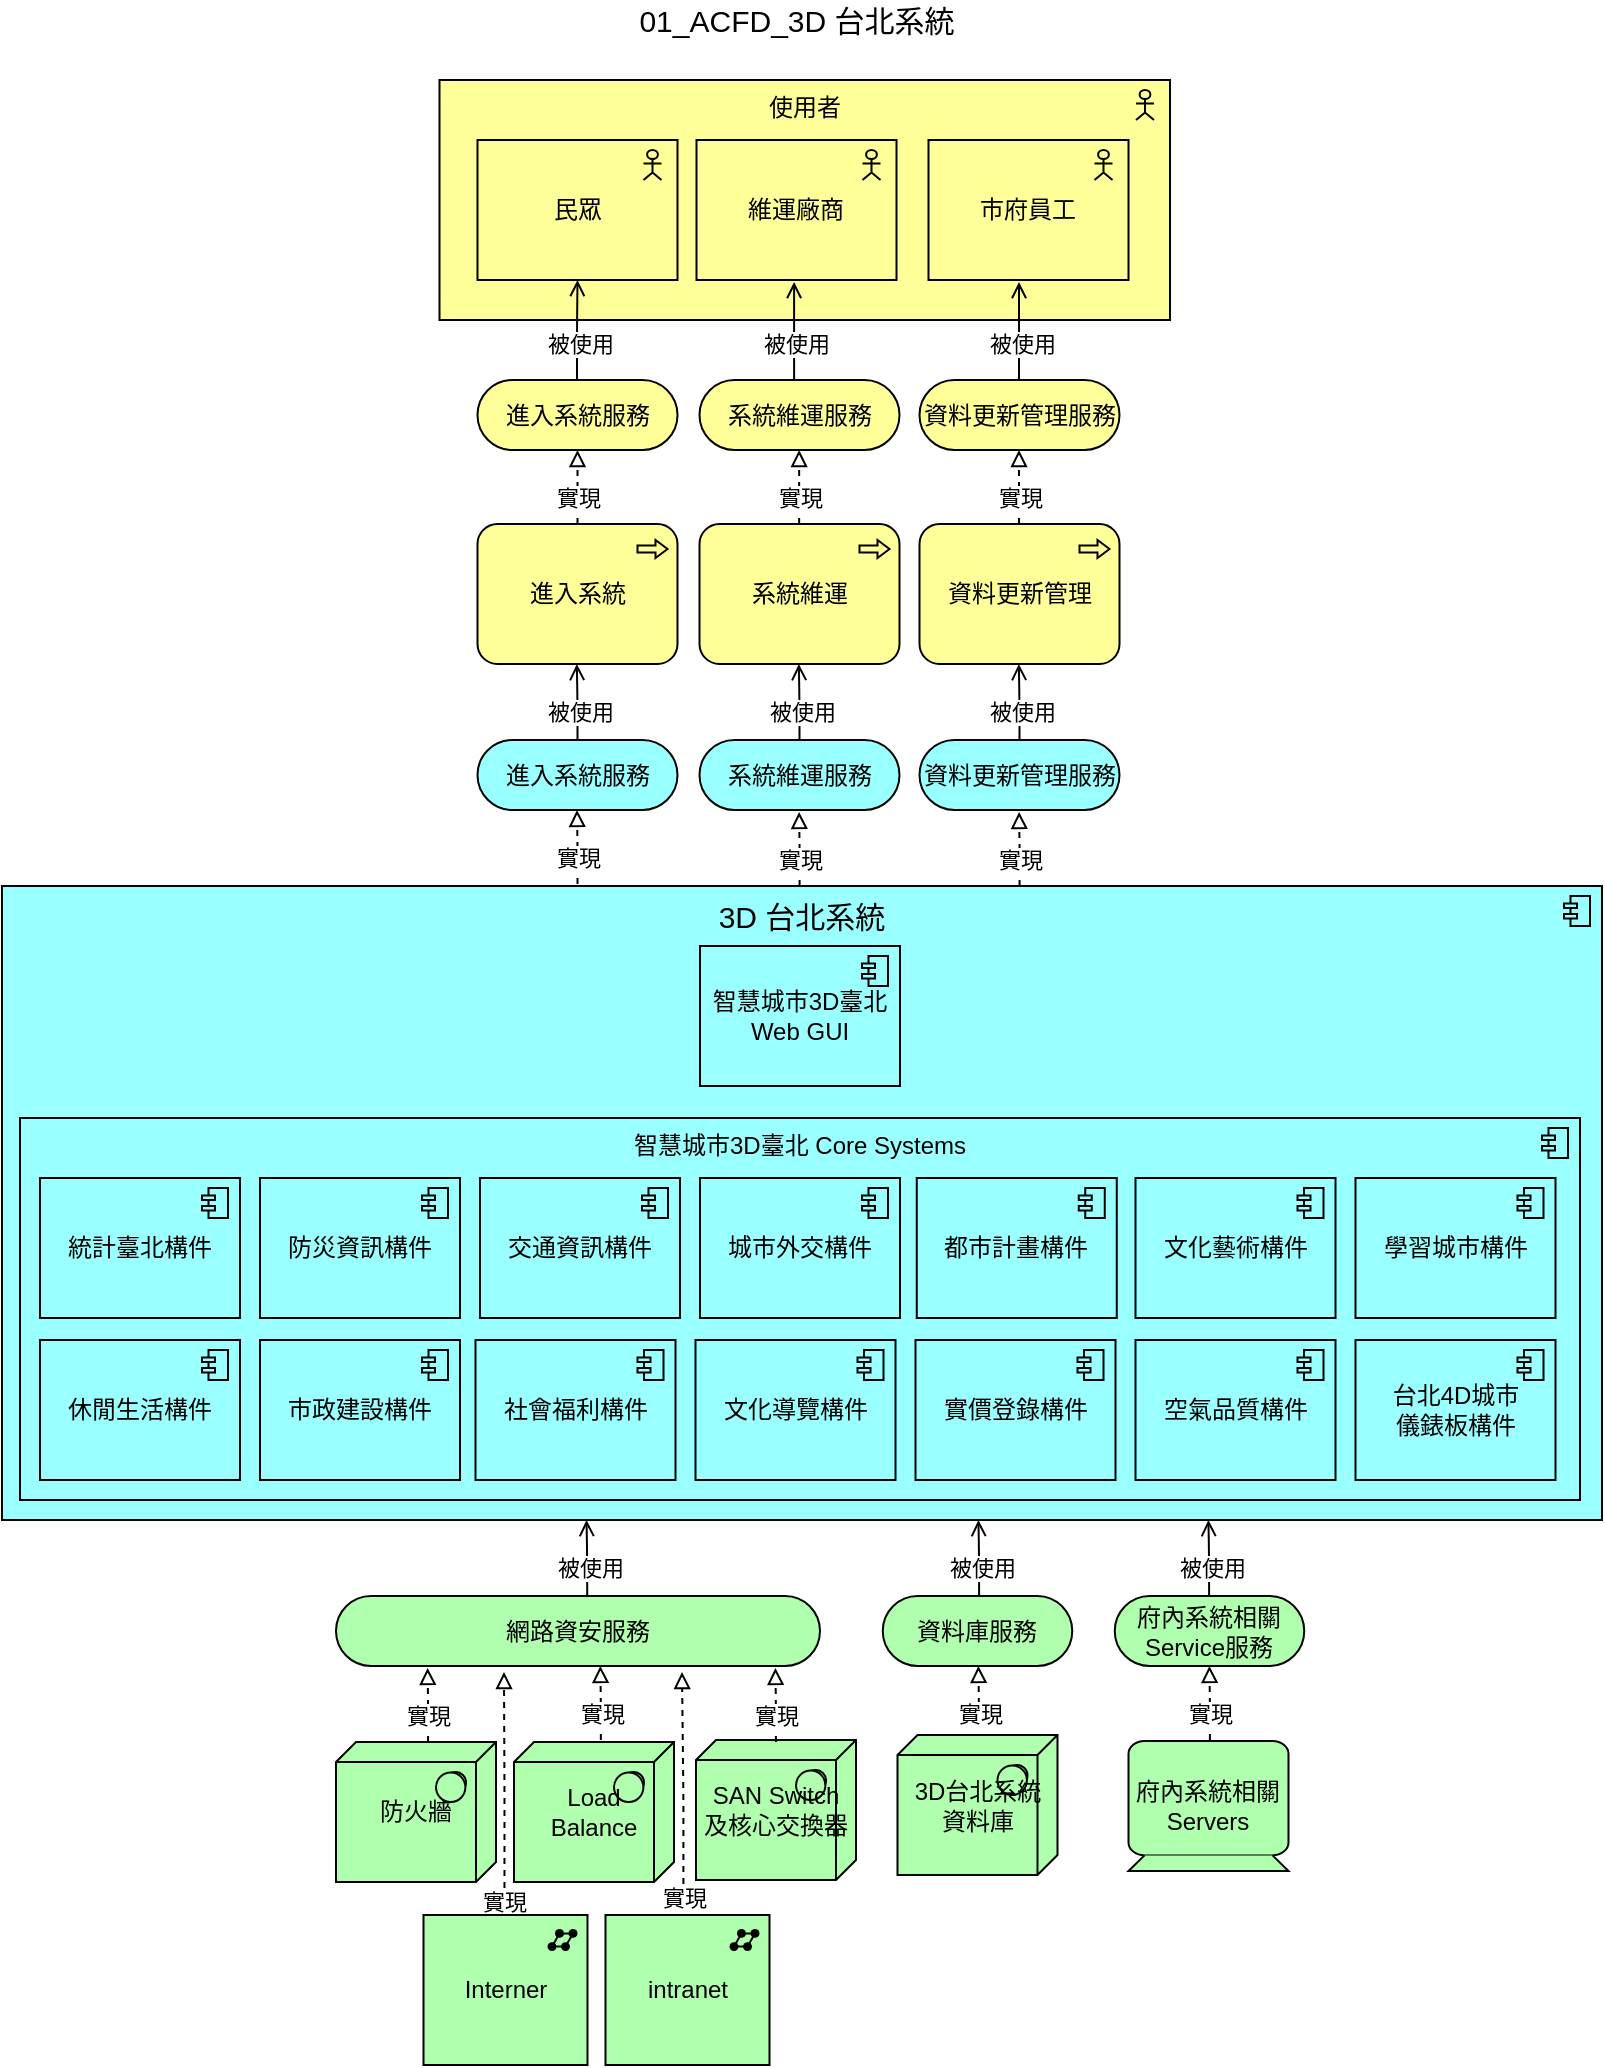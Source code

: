 <mxfile version="20.2.6" type="device" pages="17"><diagram id="dM1onCGDWxsFVdCnRzxg" name="01_ACFD_3D 台北系統"><mxGraphModel dx="1024" dy="603" grid="1" gridSize="10" guides="1" tooltips="1" connect="1" arrows="1" fold="1" page="1" pageScale="1" pageWidth="827" pageHeight="1169" math="0" shadow="0"><root><mxCell id="ty7BwRnAqRJGb1ljHvVz-0"/><mxCell id="ty7BwRnAqRJGb1ljHvVz-1" parent="ty7BwRnAqRJGb1ljHvVz-0"/><mxCell id="ty7BwRnAqRJGb1ljHvVz-2" value="&lt;font style=&quot;font-size: 15px&quot;&gt;01_ACFD_3D 台北&lt;/font&gt;&lt;font style=&quot;font-size: 15px;&quot;&gt;系統&lt;/font&gt;" style="text;html=1;align=center;verticalAlign=middle;resizable=0;points=[];autosize=1;" parent="ty7BwRnAqRJGb1ljHvVz-1" vertex="1"><mxGeometry x="320.25" y="35" width="170" height="20" as="geometry"/></mxCell><mxCell id="ty7BwRnAqRJGb1ljHvVz-3" value="使用者" style="html=1;outlineConnect=0;whiteSpace=wrap;fillColor=#ffff99;shape=mxgraph.archimate3.application;appType=actor;archiType=square;verticalAlign=top;" parent="ty7BwRnAqRJGb1ljHvVz-1" vertex="1"><mxGeometry x="226.75" y="75" width="365.25" height="120" as="geometry"/></mxCell><mxCell id="ty7BwRnAqRJGb1ljHvVz-4" value="維運廠商" style="html=1;outlineConnect=0;whiteSpace=wrap;fillColor=#ffff99;shape=mxgraph.archimate3.application;appType=actor;archiType=square;" parent="ty7BwRnAqRJGb1ljHvVz-1" vertex="1"><mxGeometry x="355.25" y="105" width="100" height="70" as="geometry"/></mxCell><mxCell id="ty7BwRnAqRJGb1ljHvVz-5" value="市府員工" style="html=1;outlineConnect=0;whiteSpace=wrap;fillColor=#ffff99;shape=mxgraph.archimate3.application;appType=actor;archiType=square;" parent="ty7BwRnAqRJGb1ljHvVz-1" vertex="1"><mxGeometry x="471.25" y="105" width="100" height="70" as="geometry"/></mxCell><mxCell id="ty7BwRnAqRJGb1ljHvVz-6" value="進入系統服務" style="html=1;outlineConnect=0;whiteSpace=wrap;fillColor=#ffff99;shape=mxgraph.archimate3.service;" parent="ty7BwRnAqRJGb1ljHvVz-1" vertex="1"><mxGeometry x="245.75" y="225" width="100" height="35" as="geometry"/></mxCell><mxCell id="ty7BwRnAqRJGb1ljHvVz-7" value="系統維運服務" style="html=1;outlineConnect=0;whiteSpace=wrap;fillColor=#ffff99;shape=mxgraph.archimate3.service;" parent="ty7BwRnAqRJGb1ljHvVz-1" vertex="1"><mxGeometry x="356.75" y="225" width="100" height="35" as="geometry"/></mxCell><mxCell id="ty7BwRnAqRJGb1ljHvVz-8" value="資料更新管理服務" style="html=1;outlineConnect=0;whiteSpace=wrap;fillColor=#ffff99;shape=mxgraph.archimate3.service;" parent="ty7BwRnAqRJGb1ljHvVz-1" vertex="1"><mxGeometry x="466.75" y="225" width="100" height="35" as="geometry"/></mxCell><mxCell id="ty7BwRnAqRJGb1ljHvVz-13" value="進入系統" style="html=1;outlineConnect=0;whiteSpace=wrap;fillColor=#ffff99;shape=mxgraph.archimate3.application;appType=proc;archiType=rounded;" parent="ty7BwRnAqRJGb1ljHvVz-1" vertex="1"><mxGeometry x="245.75" y="297" width="100" height="70" as="geometry"/></mxCell><mxCell id="ty7BwRnAqRJGb1ljHvVz-14" value="系統維運" style="html=1;outlineConnect=0;whiteSpace=wrap;fillColor=#ffff99;shape=mxgraph.archimate3.application;appType=proc;archiType=rounded;" parent="ty7BwRnAqRJGb1ljHvVz-1" vertex="1"><mxGeometry x="356.75" y="297" width="100" height="70" as="geometry"/></mxCell><mxCell id="ty7BwRnAqRJGb1ljHvVz-15" value="資料更新管理" style="html=1;outlineConnect=0;whiteSpace=wrap;fillColor=#ffff99;shape=mxgraph.archimate3.application;appType=proc;archiType=rounded;" parent="ty7BwRnAqRJGb1ljHvVz-1" vertex="1"><mxGeometry x="466.75" y="297" width="100" height="70" as="geometry"/></mxCell><mxCell id="ty7BwRnAqRJGb1ljHvVz-20" value="進入系統服務" style="html=1;outlineConnect=0;whiteSpace=wrap;fillColor=#99ffff;shape=mxgraph.archimate3.service;" parent="ty7BwRnAqRJGb1ljHvVz-1" vertex="1"><mxGeometry x="245.75" y="405" width="100" height="35" as="geometry"/></mxCell><mxCell id="ty7BwRnAqRJGb1ljHvVz-21" value="系統維運服務" style="html=1;outlineConnect=0;whiteSpace=wrap;fillColor=#99ffff;shape=mxgraph.archimate3.service;" parent="ty7BwRnAqRJGb1ljHvVz-1" vertex="1"><mxGeometry x="356.75" y="405" width="100" height="35" as="geometry"/></mxCell><mxCell id="ty7BwRnAqRJGb1ljHvVz-22" value="資料更新管理服務" style="html=1;outlineConnect=0;whiteSpace=wrap;fillColor=#99ffff;shape=mxgraph.archimate3.service;" parent="ty7BwRnAqRJGb1ljHvVz-1" vertex="1"><mxGeometry x="466.75" y="405" width="100" height="35" as="geometry"/></mxCell><mxCell id="ty7BwRnAqRJGb1ljHvVz-27" value="&lt;span style=&quot;font-size: 15px;&quot;&gt;3D 台北系統&lt;/span&gt;" style="html=1;outlineConnect=0;whiteSpace=wrap;fillColor=#99ffff;shape=mxgraph.archimate3.application;appType=comp;archiType=square;verticalAlign=top;" parent="ty7BwRnAqRJGb1ljHvVz-1" vertex="1"><mxGeometry x="8" y="478" width="800" height="317" as="geometry"/></mxCell><mxCell id="ty7BwRnAqRJGb1ljHvVz-28" value="智慧城市3D臺北 Web GUI" style="html=1;outlineConnect=0;whiteSpace=wrap;fillColor=#99ffff;shape=mxgraph.archimate3.application;appType=comp;archiType=square;" parent="ty7BwRnAqRJGb1ljHvVz-1" vertex="1"><mxGeometry x="357" y="508" width="100" height="70" as="geometry"/></mxCell><mxCell id="ty7BwRnAqRJGb1ljHvVz-29" value="智慧城市3D臺北 Core Systems" style="html=1;outlineConnect=0;whiteSpace=wrap;fillColor=#99ffff;shape=mxgraph.archimate3.application;appType=comp;archiType=square;verticalAlign=top;" parent="ty7BwRnAqRJGb1ljHvVz-1" vertex="1"><mxGeometry x="17" y="594" width="780" height="191" as="geometry"/></mxCell><mxCell id="ty7BwRnAqRJGb1ljHvVz-30" value="&lt;font style=&quot;font-size: 12px&quot;&gt;統計臺北構件&lt;/font&gt;" style="html=1;outlineConnect=0;whiteSpace=wrap;fillColor=#99ffff;shape=mxgraph.archimate3.application;appType=comp;archiType=square;" parent="ty7BwRnAqRJGb1ljHvVz-1" vertex="1"><mxGeometry x="27" y="624" width="100" height="70" as="geometry"/></mxCell><mxCell id="ty7BwRnAqRJGb1ljHvVz-31" value="防災資訊構件" style="html=1;outlineConnect=0;whiteSpace=wrap;fillColor=#99ffff;shape=mxgraph.archimate3.application;appType=comp;archiType=square;" parent="ty7BwRnAqRJGb1ljHvVz-1" vertex="1"><mxGeometry x="137" y="624" width="100" height="70" as="geometry"/></mxCell><mxCell id="ty7BwRnAqRJGb1ljHvVz-32" value="交通資訊構件" style="html=1;outlineConnect=0;whiteSpace=wrap;fillColor=#99ffff;shape=mxgraph.archimate3.application;appType=comp;archiType=square;" parent="ty7BwRnAqRJGb1ljHvVz-1" vertex="1"><mxGeometry x="247" y="624" width="100" height="70" as="geometry"/></mxCell><mxCell id="ty7BwRnAqRJGb1ljHvVz-33" value="城市外交構件" style="html=1;outlineConnect=0;whiteSpace=wrap;fillColor=#99ffff;shape=mxgraph.archimate3.application;appType=comp;archiType=square;" parent="ty7BwRnAqRJGb1ljHvVz-1" vertex="1"><mxGeometry x="357" y="624" width="100" height="70" as="geometry"/></mxCell><mxCell id="ty7BwRnAqRJGb1ljHvVz-43" value="防火牆" style="html=1;outlineConnect=0;whiteSpace=wrap;fillColor=#AFFFAF;shape=mxgraph.archimate3.tech;techType=sysSw;" parent="ty7BwRnAqRJGb1ljHvVz-1" vertex="1"><mxGeometry x="175" y="906" width="80" height="70" as="geometry"/></mxCell><mxCell id="ty7BwRnAqRJGb1ljHvVz-44" value="Load &lt;br&gt;Balance" style="html=1;outlineConnect=0;whiteSpace=wrap;fillColor=#AFFFAF;shape=mxgraph.archimate3.tech;techType=sysSw;" parent="ty7BwRnAqRJGb1ljHvVz-1" vertex="1"><mxGeometry x="264" y="906" width="80" height="70" as="geometry"/></mxCell><mxCell id="ty7BwRnAqRJGb1ljHvVz-45" value="SAN Switch&lt;br&gt;及核心交換器" style="html=1;outlineConnect=0;whiteSpace=wrap;fillColor=#AFFFAF;shape=mxgraph.archimate3.tech;techType=sysSw;" parent="ty7BwRnAqRJGb1ljHvVz-1" vertex="1"><mxGeometry x="355" y="905" width="80" height="70" as="geometry"/></mxCell><mxCell id="ty7BwRnAqRJGb1ljHvVz-49" value="府內系統相關Servers" style="html=1;outlineConnect=0;whiteSpace=wrap;fillColor=#AFFFAF;shape=mxgraph.archimate3.device;" parent="ty7BwRnAqRJGb1ljHvVz-1" vertex="1"><mxGeometry x="571.25" y="905.5" width="80" height="65" as="geometry"/></mxCell><mxCell id="ty7BwRnAqRJGb1ljHvVz-52" value="" style="edgeStyle=elbowEdgeStyle;html=1;endArrow=open;elbow=vertical;endFill=1;exitX=0.5;exitY=0;exitDx=0;exitDy=0;exitPerimeter=0;entryX=0.5;entryY=1;entryDx=0;entryDy=0;entryPerimeter=0;" parent="ty7BwRnAqRJGb1ljHvVz-1" target="T1y6oRDA855QlS_ibnOc-0" edge="1"><mxGeometry width="160" relative="1" as="geometry"><mxPoint x="295.5" y="225" as="sourcePoint"/><mxPoint x="296" y="195" as="targetPoint"/></mxGeometry></mxCell><mxCell id="ty7BwRnAqRJGb1ljHvVz-53" value="被使用" style="edgeLabel;html=1;align=center;verticalAlign=middle;resizable=0;points=[];" parent="ty7BwRnAqRJGb1ljHvVz-52" vertex="1" connectable="0"><mxGeometry x="-0.26" y="-1" relative="1" as="geometry"><mxPoint as="offset"/></mxGeometry></mxCell><mxCell id="ty7BwRnAqRJGb1ljHvVz-54" value="" style="edgeStyle=elbowEdgeStyle;html=1;endArrow=open;elbow=vertical;endFill=1;exitX=0.5;exitY=0;exitDx=0;exitDy=0;exitPerimeter=0;" parent="ty7BwRnAqRJGb1ljHvVz-1" edge="1"><mxGeometry width="160" relative="1" as="geometry"><mxPoint x="404.05" y="225" as="sourcePoint"/><mxPoint x="404.05" y="176" as="targetPoint"/></mxGeometry></mxCell><mxCell id="ty7BwRnAqRJGb1ljHvVz-55" value="被使用" style="edgeLabel;html=1;align=center;verticalAlign=middle;resizable=0;points=[];" parent="ty7BwRnAqRJGb1ljHvVz-54" vertex="1" connectable="0"><mxGeometry x="-0.26" y="-1" relative="1" as="geometry"><mxPoint as="offset"/></mxGeometry></mxCell><mxCell id="ty7BwRnAqRJGb1ljHvVz-56" value="" style="edgeStyle=elbowEdgeStyle;html=1;endArrow=open;elbow=vertical;endFill=1;exitX=0.5;exitY=0;exitDx=0;exitDy=0;exitPerimeter=0;" parent="ty7BwRnAqRJGb1ljHvVz-1" edge="1"><mxGeometry width="160" relative="1" as="geometry"><mxPoint x="516.51" y="225" as="sourcePoint"/><mxPoint x="516.51" y="176" as="targetPoint"/></mxGeometry></mxCell><mxCell id="ty7BwRnAqRJGb1ljHvVz-57" value="被使用" style="edgeLabel;html=1;align=center;verticalAlign=middle;resizable=0;points=[];" parent="ty7BwRnAqRJGb1ljHvVz-56" vertex="1" connectable="0"><mxGeometry x="-0.26" y="-1" relative="1" as="geometry"><mxPoint as="offset"/></mxGeometry></mxCell><mxCell id="ty7BwRnAqRJGb1ljHvVz-66" value="" style="edgeStyle=elbowEdgeStyle;html=1;endArrow=block;elbow=vertical;endFill=0;dashed=1;entryX=0.5;entryY=1;entryDx=0;entryDy=0;entryPerimeter=0;exitX=0.5;exitY=0;exitDx=0;exitDy=0;exitPerimeter=0;" parent="ty7BwRnAqRJGb1ljHvVz-1" source="ty7BwRnAqRJGb1ljHvVz-13" target="ty7BwRnAqRJGb1ljHvVz-6" edge="1"><mxGeometry width="160" relative="1" as="geometry"><mxPoint x="176.75" y="285.33" as="sourcePoint"/><mxPoint x="336.75" y="285.33" as="targetPoint"/></mxGeometry></mxCell><mxCell id="ty7BwRnAqRJGb1ljHvVz-67" value="實現" style="edgeLabel;html=1;align=center;verticalAlign=middle;resizable=0;points=[];" parent="ty7BwRnAqRJGb1ljHvVz-66" vertex="1" connectable="0"><mxGeometry x="-0.299" relative="1" as="geometry"><mxPoint as="offset"/></mxGeometry></mxCell><mxCell id="ty7BwRnAqRJGb1ljHvVz-68" value="" style="edgeStyle=elbowEdgeStyle;html=1;endArrow=block;elbow=vertical;endFill=0;dashed=1;entryX=0.5;entryY=1;entryDx=0;entryDy=0;entryPerimeter=0;exitX=0.5;exitY=0;exitDx=0;exitDy=0;exitPerimeter=0;" parent="ty7BwRnAqRJGb1ljHvVz-1" edge="1"><mxGeometry width="160" relative="1" as="geometry"><mxPoint x="406.58" y="297" as="sourcePoint"/><mxPoint x="406.58" y="260" as="targetPoint"/></mxGeometry></mxCell><mxCell id="ty7BwRnAqRJGb1ljHvVz-69" value="實現" style="edgeLabel;html=1;align=center;verticalAlign=middle;resizable=0;points=[];" parent="ty7BwRnAqRJGb1ljHvVz-68" vertex="1" connectable="0"><mxGeometry x="-0.299" relative="1" as="geometry"><mxPoint as="offset"/></mxGeometry></mxCell><mxCell id="ty7BwRnAqRJGb1ljHvVz-70" value="" style="edgeStyle=elbowEdgeStyle;html=1;endArrow=block;elbow=vertical;endFill=0;dashed=1;entryX=0.5;entryY=1;entryDx=0;entryDy=0;entryPerimeter=0;exitX=0.5;exitY=0;exitDx=0;exitDy=0;exitPerimeter=0;" parent="ty7BwRnAqRJGb1ljHvVz-1" edge="1"><mxGeometry width="160" relative="1" as="geometry"><mxPoint x="516.51" y="297" as="sourcePoint"/><mxPoint x="516.51" y="260" as="targetPoint"/></mxGeometry></mxCell><mxCell id="ty7BwRnAqRJGb1ljHvVz-71" value="實現" style="edgeLabel;html=1;align=center;verticalAlign=middle;resizable=0;points=[];" parent="ty7BwRnAqRJGb1ljHvVz-70" vertex="1" connectable="0"><mxGeometry x="-0.299" relative="1" as="geometry"><mxPoint as="offset"/></mxGeometry></mxCell><mxCell id="ty7BwRnAqRJGb1ljHvVz-80" value="" style="edgeStyle=elbowEdgeStyle;html=1;endArrow=open;elbow=vertical;endFill=1;exitX=0.5;exitY=0;exitDx=0;exitDy=0;exitPerimeter=0;" parent="ty7BwRnAqRJGb1ljHvVz-1" source="ty7BwRnAqRJGb1ljHvVz-20" edge="1"><mxGeometry width="160" relative="1" as="geometry"><mxPoint x="295.75" y="405" as="sourcePoint"/><mxPoint x="295.41" y="367" as="targetPoint"/></mxGeometry></mxCell><mxCell id="ty7BwRnAqRJGb1ljHvVz-81" value="被使用" style="edgeLabel;html=1;align=center;verticalAlign=middle;resizable=0;points=[];" parent="ty7BwRnAqRJGb1ljHvVz-80" vertex="1" connectable="0"><mxGeometry x="-0.26" y="-1" relative="1" as="geometry"><mxPoint as="offset"/></mxGeometry></mxCell><mxCell id="ty7BwRnAqRJGb1ljHvVz-82" value="" style="edgeStyle=elbowEdgeStyle;html=1;endArrow=open;elbow=vertical;endFill=1;exitX=0.5;exitY=0;exitDx=0;exitDy=0;exitPerimeter=0;" parent="ty7BwRnAqRJGb1ljHvVz-1" edge="1"><mxGeometry width="160" relative="1" as="geometry"><mxPoint x="406.75" y="405" as="sourcePoint"/><mxPoint x="406.41" y="367" as="targetPoint"/></mxGeometry></mxCell><mxCell id="ty7BwRnAqRJGb1ljHvVz-83" value="被使用" style="edgeLabel;html=1;align=center;verticalAlign=middle;resizable=0;points=[];" parent="ty7BwRnAqRJGb1ljHvVz-82" vertex="1" connectable="0"><mxGeometry x="-0.26" y="-1" relative="1" as="geometry"><mxPoint as="offset"/></mxGeometry></mxCell><mxCell id="ty7BwRnAqRJGb1ljHvVz-84" value="" style="edgeStyle=elbowEdgeStyle;html=1;endArrow=open;elbow=vertical;endFill=1;exitX=0.5;exitY=0;exitDx=0;exitDy=0;exitPerimeter=0;" parent="ty7BwRnAqRJGb1ljHvVz-1" edge="1"><mxGeometry width="160" relative="1" as="geometry"><mxPoint x="516.75" y="405" as="sourcePoint"/><mxPoint x="516.41" y="367" as="targetPoint"/></mxGeometry></mxCell><mxCell id="ty7BwRnAqRJGb1ljHvVz-85" value="被使用" style="edgeLabel;html=1;align=center;verticalAlign=middle;resizable=0;points=[];" parent="ty7BwRnAqRJGb1ljHvVz-84" vertex="1" connectable="0"><mxGeometry x="-0.26" y="-1" relative="1" as="geometry"><mxPoint as="offset"/></mxGeometry></mxCell><mxCell id="ty7BwRnAqRJGb1ljHvVz-94" value="" style="edgeStyle=elbowEdgeStyle;html=1;endArrow=block;elbow=vertical;endFill=0;dashed=1;entryX=0.5;entryY=1;entryDx=0;entryDy=0;entryPerimeter=0;" parent="ty7BwRnAqRJGb1ljHvVz-1" edge="1"><mxGeometry width="160" relative="1" as="geometry"><mxPoint x="295.75" y="477" as="sourcePoint"/><mxPoint x="295.51" y="440" as="targetPoint"/></mxGeometry></mxCell><mxCell id="ty7BwRnAqRJGb1ljHvVz-95" value="實現" style="edgeLabel;html=1;align=center;verticalAlign=middle;resizable=0;points=[];" parent="ty7BwRnAqRJGb1ljHvVz-94" vertex="1" connectable="0"><mxGeometry x="-0.299" relative="1" as="geometry"><mxPoint as="offset"/></mxGeometry></mxCell><mxCell id="ty7BwRnAqRJGb1ljHvVz-96" value="" style="edgeStyle=elbowEdgeStyle;html=1;endArrow=block;elbow=vertical;endFill=0;dashed=1;entryX=0.5;entryY=1;entryDx=0;entryDy=0;entryPerimeter=0;" parent="ty7BwRnAqRJGb1ljHvVz-1" edge="1"><mxGeometry width="160" relative="1" as="geometry"><mxPoint x="406.79" y="478" as="sourcePoint"/><mxPoint x="406.55" y="441" as="targetPoint"/></mxGeometry></mxCell><mxCell id="ty7BwRnAqRJGb1ljHvVz-97" value="實現" style="edgeLabel;html=1;align=center;verticalAlign=middle;resizable=0;points=[];" parent="ty7BwRnAqRJGb1ljHvVz-96" vertex="1" connectable="0"><mxGeometry x="-0.299" relative="1" as="geometry"><mxPoint as="offset"/></mxGeometry></mxCell><mxCell id="ty7BwRnAqRJGb1ljHvVz-98" value="" style="edgeStyle=elbowEdgeStyle;html=1;endArrow=block;elbow=vertical;endFill=0;dashed=1;entryX=0.5;entryY=1;entryDx=0;entryDy=0;entryPerimeter=0;" parent="ty7BwRnAqRJGb1ljHvVz-1" edge="1"><mxGeometry width="160" relative="1" as="geometry"><mxPoint x="516.79" y="478" as="sourcePoint"/><mxPoint x="516.55" y="441" as="targetPoint"/></mxGeometry></mxCell><mxCell id="ty7BwRnAqRJGb1ljHvVz-99" value="實現" style="edgeLabel;html=1;align=center;verticalAlign=middle;resizable=0;points=[];" parent="ty7BwRnAqRJGb1ljHvVz-98" vertex="1" connectable="0"><mxGeometry x="-0.299" relative="1" as="geometry"><mxPoint as="offset"/></mxGeometry></mxCell><mxCell id="ty7BwRnAqRJGb1ljHvVz-108" value="" style="edgeStyle=elbowEdgeStyle;html=1;endArrow=open;elbow=vertical;endFill=1;exitX=0.5;exitY=0;exitDx=0;exitDy=0;exitPerimeter=0;" parent="ty7BwRnAqRJGb1ljHvVz-1" edge="1"><mxGeometry width="160" relative="1" as="geometry"><mxPoint x="300.6" y="833" as="sourcePoint"/><mxPoint x="300.26" y="795" as="targetPoint"/></mxGeometry></mxCell><mxCell id="ty7BwRnAqRJGb1ljHvVz-109" value="被使用" style="edgeLabel;html=1;align=center;verticalAlign=middle;resizable=0;points=[];" parent="ty7BwRnAqRJGb1ljHvVz-108" vertex="1" connectable="0"><mxGeometry x="-0.26" y="-1" relative="1" as="geometry"><mxPoint as="offset"/></mxGeometry></mxCell><mxCell id="ty7BwRnAqRJGb1ljHvVz-112" value="" style="edgeStyle=elbowEdgeStyle;html=1;endArrow=open;elbow=vertical;endFill=1;exitX=0.5;exitY=0;exitDx=0;exitDy=0;exitPerimeter=0;" parent="ty7BwRnAqRJGb1ljHvVz-1" edge="1"><mxGeometry width="160" relative="1" as="geometry"><mxPoint x="496.55" y="833" as="sourcePoint"/><mxPoint x="496.21" y="795" as="targetPoint"/></mxGeometry></mxCell><mxCell id="ty7BwRnAqRJGb1ljHvVz-113" value="被使用" style="edgeLabel;html=1;align=center;verticalAlign=middle;resizable=0;points=[];" parent="ty7BwRnAqRJGb1ljHvVz-112" vertex="1" connectable="0"><mxGeometry x="-0.26" y="-1" relative="1" as="geometry"><mxPoint as="offset"/></mxGeometry></mxCell><mxCell id="ty7BwRnAqRJGb1ljHvVz-114" value="" style="edgeStyle=elbowEdgeStyle;html=1;endArrow=open;elbow=vertical;endFill=1;exitX=0.5;exitY=0;exitDx=0;exitDy=0;exitPerimeter=0;" parent="ty7BwRnAqRJGb1ljHvVz-1" edge="1"><mxGeometry width="160" relative="1" as="geometry"><mxPoint x="611.55" y="833" as="sourcePoint"/><mxPoint x="611.21" y="795" as="targetPoint"/></mxGeometry></mxCell><mxCell id="ty7BwRnAqRJGb1ljHvVz-115" value="被使用" style="edgeLabel;html=1;align=center;verticalAlign=middle;resizable=0;points=[];" parent="ty7BwRnAqRJGb1ljHvVz-114" vertex="1" connectable="0"><mxGeometry x="-0.26" y="-1" relative="1" as="geometry"><mxPoint as="offset"/></mxGeometry></mxCell><mxCell id="ty7BwRnAqRJGb1ljHvVz-120" value="" style="edgeStyle=elbowEdgeStyle;html=1;endArrow=block;elbow=vertical;endFill=0;dashed=1;entryX=0.5;entryY=1;entryDx=0;entryDy=0;entryPerimeter=0;" parent="ty7BwRnAqRJGb1ljHvVz-1" edge="1"><mxGeometry width="160" relative="1" as="geometry"><mxPoint x="221.04" y="906" as="sourcePoint"/><mxPoint x="220.8" y="869" as="targetPoint"/></mxGeometry></mxCell><mxCell id="ty7BwRnAqRJGb1ljHvVz-121" value="實現" style="edgeLabel;html=1;align=center;verticalAlign=middle;resizable=0;points=[];" parent="ty7BwRnAqRJGb1ljHvVz-120" vertex="1" connectable="0"><mxGeometry x="-0.299" relative="1" as="geometry"><mxPoint as="offset"/></mxGeometry></mxCell><mxCell id="ty7BwRnAqRJGb1ljHvVz-122" value="" style="edgeStyle=elbowEdgeStyle;html=1;endArrow=block;elbow=vertical;endFill=0;dashed=1;entryX=0.5;entryY=1;entryDx=0;entryDy=0;entryPerimeter=0;" parent="ty7BwRnAqRJGb1ljHvVz-1" edge="1"><mxGeometry width="160" relative="1" as="geometry"><mxPoint x="307.42" y="905" as="sourcePoint"/><mxPoint x="307.18" y="868" as="targetPoint"/></mxGeometry></mxCell><mxCell id="ty7BwRnAqRJGb1ljHvVz-123" value="實現" style="edgeLabel;html=1;align=center;verticalAlign=middle;resizable=0;points=[];" parent="ty7BwRnAqRJGb1ljHvVz-122" vertex="1" connectable="0"><mxGeometry x="-0.299" relative="1" as="geometry"><mxPoint as="offset"/></mxGeometry></mxCell><mxCell id="ty7BwRnAqRJGb1ljHvVz-124" value="" style="edgeStyle=elbowEdgeStyle;html=1;endArrow=block;elbow=vertical;endFill=0;dashed=1;entryX=0.5;entryY=1;entryDx=0;entryDy=0;entryPerimeter=0;" parent="ty7BwRnAqRJGb1ljHvVz-1" edge="1"><mxGeometry width="160" relative="1" as="geometry"><mxPoint x="394.95" y="906" as="sourcePoint"/><mxPoint x="394.71" y="869" as="targetPoint"/></mxGeometry></mxCell><mxCell id="ty7BwRnAqRJGb1ljHvVz-125" value="實現" style="edgeLabel;html=1;align=center;verticalAlign=middle;resizable=0;points=[];" parent="ty7BwRnAqRJGb1ljHvVz-124" vertex="1" connectable="0"><mxGeometry x="-0.299" relative="1" as="geometry"><mxPoint as="offset"/></mxGeometry></mxCell><mxCell id="ty7BwRnAqRJGb1ljHvVz-128" value="" style="edgeStyle=elbowEdgeStyle;html=1;endArrow=block;elbow=vertical;endFill=0;dashed=1;entryX=0.5;entryY=1;entryDx=0;entryDy=0;entryPerimeter=0;" parent="ty7BwRnAqRJGb1ljHvVz-1" edge="1"><mxGeometry width="160" relative="1" as="geometry"><mxPoint x="496.45" y="905" as="sourcePoint"/><mxPoint x="496.21" y="868" as="targetPoint"/></mxGeometry></mxCell><mxCell id="ty7BwRnAqRJGb1ljHvVz-129" value="實現" style="edgeLabel;html=1;align=center;verticalAlign=middle;resizable=0;points=[];" parent="ty7BwRnAqRJGb1ljHvVz-128" vertex="1" connectable="0"><mxGeometry x="-0.299" relative="1" as="geometry"><mxPoint as="offset"/></mxGeometry></mxCell><mxCell id="ty7BwRnAqRJGb1ljHvVz-130" value="" style="edgeStyle=elbowEdgeStyle;html=1;endArrow=block;elbow=vertical;endFill=0;dashed=1;entryX=0.5;entryY=1;entryDx=0;entryDy=0;entryPerimeter=0;" parent="ty7BwRnAqRJGb1ljHvVz-1" edge="1"><mxGeometry width="160" relative="1" as="geometry"><mxPoint x="611.95" y="905" as="sourcePoint"/><mxPoint x="611.71" y="868" as="targetPoint"/></mxGeometry></mxCell><mxCell id="ty7BwRnAqRJGb1ljHvVz-131" value="實現" style="edgeLabel;html=1;align=center;verticalAlign=middle;resizable=0;points=[];" parent="ty7BwRnAqRJGb1ljHvVz-130" vertex="1" connectable="0"><mxGeometry x="-0.299" relative="1" as="geometry"><mxPoint as="offset"/></mxGeometry></mxCell><mxCell id="ty7BwRnAqRJGb1ljHvVz-138" value="都市計畫構件" style="html=1;outlineConnect=0;whiteSpace=wrap;fillColor=#99ffff;shape=mxgraph.archimate3.application;appType=comp;archiType=square;" parent="ty7BwRnAqRJGb1ljHvVz-1" vertex="1"><mxGeometry x="465.38" y="624" width="100" height="70" as="geometry"/></mxCell><mxCell id="ty7BwRnAqRJGb1ljHvVz-139" value="文化藝術構件" style="html=1;outlineConnect=0;whiteSpace=wrap;fillColor=#99ffff;shape=mxgraph.archimate3.application;appType=comp;archiType=square;" parent="ty7BwRnAqRJGb1ljHvVz-1" vertex="1"><mxGeometry x="574.75" y="624" width="100" height="70" as="geometry"/></mxCell><mxCell id="ty7BwRnAqRJGb1ljHvVz-140" value="社會福利構件" style="html=1;outlineConnect=0;whiteSpace=wrap;fillColor=#99ffff;shape=mxgraph.archimate3.application;appType=comp;archiType=square;" parent="ty7BwRnAqRJGb1ljHvVz-1" vertex="1"><mxGeometry x="244.75" y="705" width="100" height="70" as="geometry"/></mxCell><mxCell id="ty7BwRnAqRJGb1ljHvVz-141" value="文化導覽構件" style="html=1;outlineConnect=0;whiteSpace=wrap;fillColor=#99ffff;shape=mxgraph.archimate3.application;appType=comp;archiType=square;" parent="ty7BwRnAqRJGb1ljHvVz-1" vertex="1"><mxGeometry x="354.75" y="705" width="100" height="70" as="geometry"/></mxCell><mxCell id="ty7BwRnAqRJGb1ljHvVz-142" value="實價登錄構件" style="html=1;outlineConnect=0;whiteSpace=wrap;fillColor=#99ffff;shape=mxgraph.archimate3.application;appType=comp;archiType=square;" parent="ty7BwRnAqRJGb1ljHvVz-1" vertex="1"><mxGeometry x="464.75" y="705" width="100" height="70" as="geometry"/></mxCell><mxCell id="ty7BwRnAqRJGb1ljHvVz-143" value="空氣品質構件" style="html=1;outlineConnect=0;whiteSpace=wrap;fillColor=#99ffff;shape=mxgraph.archimate3.application;appType=comp;archiType=square;" parent="ty7BwRnAqRJGb1ljHvVz-1" vertex="1"><mxGeometry x="574.75" y="705" width="100" height="70" as="geometry"/></mxCell><mxCell id="ty7BwRnAqRJGb1ljHvVz-144" value="學習城市構件" style="html=1;outlineConnect=0;whiteSpace=wrap;fillColor=#99ffff;shape=mxgraph.archimate3.application;appType=comp;archiType=square;" parent="ty7BwRnAqRJGb1ljHvVz-1" vertex="1"><mxGeometry x="684.75" y="624" width="100" height="70" as="geometry"/></mxCell><mxCell id="ty7BwRnAqRJGb1ljHvVz-145" value="休閒生活構件" style="html=1;outlineConnect=0;whiteSpace=wrap;fillColor=#99ffff;shape=mxgraph.archimate3.application;appType=comp;archiType=square;" parent="ty7BwRnAqRJGb1ljHvVz-1" vertex="1"><mxGeometry x="27" y="705" width="100" height="70" as="geometry"/></mxCell><mxCell id="ty7BwRnAqRJGb1ljHvVz-146" value="市政建設構件" style="html=1;outlineConnect=0;whiteSpace=wrap;fillColor=#99ffff;shape=mxgraph.archimate3.application;appType=comp;archiType=square;" parent="ty7BwRnAqRJGb1ljHvVz-1" vertex="1"><mxGeometry x="137" y="705" width="100" height="70" as="geometry"/></mxCell><mxCell id="ty7BwRnAqRJGb1ljHvVz-151" value="台北4D城市&lt;br&gt;儀錶板構件" style="html=1;outlineConnect=0;whiteSpace=wrap;fillColor=#99ffff;shape=mxgraph.archimate3.application;appType=comp;archiType=square;" parent="ty7BwRnAqRJGb1ljHvVz-1" vertex="1"><mxGeometry x="684.75" y="705" width="100" height="70" as="geometry"/></mxCell><mxCell id="gbJHhHUK0WO6iuOo5GZN-4" value="" style="edgeStyle=elbowEdgeStyle;html=1;endArrow=block;elbow=vertical;endFill=0;dashed=1;" parent="ty7BwRnAqRJGb1ljHvVz-1" edge="1"><mxGeometry width="160" relative="1" as="geometry"><mxPoint x="259.24" y="991" as="sourcePoint"/><mxPoint x="259" y="871" as="targetPoint"/></mxGeometry></mxCell><mxCell id="gbJHhHUK0WO6iuOo5GZN-5" value="實現" style="edgeLabel;html=1;align=center;verticalAlign=middle;resizable=0;points=[];" parent="gbJHhHUK0WO6iuOo5GZN-4" vertex="1" connectable="0"><mxGeometry x="-0.299" relative="1" as="geometry"><mxPoint x="-0.24" y="36.29" as="offset"/></mxGeometry></mxCell><mxCell id="gbJHhHUK0WO6iuOo5GZN-6" value="" style="edgeStyle=elbowEdgeStyle;html=1;endArrow=block;elbow=vertical;endFill=0;dashed=1;" parent="ty7BwRnAqRJGb1ljHvVz-1" edge="1"><mxGeometry width="160" relative="1" as="geometry"><mxPoint x="348.7" y="995" as="sourcePoint"/><mxPoint x="348" y="871" as="targetPoint"/></mxGeometry></mxCell><mxCell id="gbJHhHUK0WO6iuOo5GZN-7" value="實現" style="edgeLabel;html=1;align=center;verticalAlign=middle;resizable=0;points=[];" parent="gbJHhHUK0WO6iuOo5GZN-6" vertex="1" connectable="0"><mxGeometry x="-0.299" relative="1" as="geometry"><mxPoint x="0.05" y="32.43" as="offset"/></mxGeometry></mxCell><mxCell id="bRoZYbK4-KFla2JUw3-2-0" value="&lt;span&gt;網路資安服務&lt;/span&gt;" style="html=1;outlineConnect=0;whiteSpace=wrap;fillColor=#AFFFAF;shape=mxgraph.archimate3.service;" parent="ty7BwRnAqRJGb1ljHvVz-1" vertex="1"><mxGeometry x="175" y="833" width="242" height="35" as="geometry"/></mxCell><mxCell id="bRoZYbK4-KFla2JUw3-2-1" value="&lt;span&gt;Interner&lt;/span&gt;" style="html=1;outlineConnect=0;whiteSpace=wrap;fillColor=#AFFFAF;shape=mxgraph.archimate3.application;appType=netw;archiType=square;" parent="ty7BwRnAqRJGb1ljHvVz-1" vertex="1"><mxGeometry x="218.75" y="992.5" width="82" height="75" as="geometry"/></mxCell><mxCell id="bRoZYbK4-KFla2JUw3-2-2" value="intranet" style="html=1;outlineConnect=0;whiteSpace=wrap;fillColor=#AFFFAF;shape=mxgraph.archimate3.application;appType=netw;archiType=square;" parent="ty7BwRnAqRJGb1ljHvVz-1" vertex="1"><mxGeometry x="309.75" y="992.5" width="82" height="75" as="geometry"/></mxCell><mxCell id="bRoZYbK4-KFla2JUw3-2-4" value="資料庫服務" style="html=1;outlineConnect=0;whiteSpace=wrap;fillColor=#AFFFAF;shape=mxgraph.archimate3.service;" parent="ty7BwRnAqRJGb1ljHvVz-1" vertex="1"><mxGeometry x="448.38" y="833" width="94.75" height="35" as="geometry"/></mxCell><mxCell id="bRoZYbK4-KFla2JUw3-2-5" value="府內系統相關Service服務" style="html=1;outlineConnect=0;whiteSpace=wrap;fillColor=#AFFFAF;shape=mxgraph.archimate3.service;" parent="ty7BwRnAqRJGb1ljHvVz-1" vertex="1"><mxGeometry x="564.38" y="833" width="94.75" height="35" as="geometry"/></mxCell><mxCell id="ty7BwRnAqRJGb1ljHvVz-48" value="3D台北系統&lt;br&gt;資料庫" style="html=1;outlineConnect=0;whiteSpace=wrap;fillColor=#AFFFAF;shape=mxgraph.archimate3.tech;techType=sysSw;" parent="ty7BwRnAqRJGb1ljHvVz-1" vertex="1"><mxGeometry x="455.75" y="902.5" width="80" height="70" as="geometry"/></mxCell><mxCell id="T1y6oRDA855QlS_ibnOc-0" value="民眾" style="html=1;outlineConnect=0;whiteSpace=wrap;fillColor=#ffff99;shape=mxgraph.archimate3.application;appType=actor;archiType=square;" parent="ty7BwRnAqRJGb1ljHvVz-1" vertex="1"><mxGeometry x="245.75" y="105" width="100" height="70" as="geometry"/></mxCell></root></mxGraphModel></diagram><diagram id="0zpCVLGcag0En8NVKblM" name="02_UCD_Business Use Case Diagrams_3D台北系統"><mxGraphModel dx="910" dy="515" grid="1" gridSize="10" guides="1" tooltips="1" connect="1" arrows="1" fold="1" page="1" pageScale="1" pageWidth="827" pageHeight="1169" math="0" shadow="0"><root><mxCell id="0"/><mxCell id="1" parent="0"/><mxCell id="kmAnRPDoPIJHIl6rU18m-7" value="" style="whiteSpace=wrap;html=1;" parent="1" vertex="1"><mxGeometry x="270" y="96" width="320" height="330" as="geometry"/></mxCell><mxCell id="kmAnRPDoPIJHIl6rU18m-2" value="進入系統服務" style="ellipse;whiteSpace=wrap;html=1;fontFamily=微軟正黑體;fontSize=14;" parent="1" vertex="1"><mxGeometry x="360" y="156" width="140" height="70" as="geometry"/></mxCell><mxCell id="kmAnRPDoPIJHIl6rU18m-5" value="資料更新管理" style="ellipse;whiteSpace=wrap;html=1;fontFamily=微軟正黑體;fontSize=14;" parent="1" vertex="1"><mxGeometry x="360" y="316" width="140" height="70" as="geometry"/></mxCell><mxCell id="kmAnRPDoPIJHIl6rU18m-8" value="&lt;span style=&quot;font-size: 20px;&quot;&gt;3D台北系統&lt;/span&gt;" style="text;html=1;align=center;verticalAlign=middle;resizable=0;points=[];autosize=1;" parent="1" vertex="1"><mxGeometry x="370" y="111" width="120" height="20" as="geometry"/></mxCell><mxCell id="kmAnRPDoPIJHIl6rU18m-12" style="edgeStyle=none;rounded=0;orthogonalLoop=1;jettySize=auto;html=1;entryX=0;entryY=0.5;entryDx=0;entryDy=0;endArrow=none;endFill=0;" parent="1" source="kmAnRPDoPIJHIl6rU18m-9" target="kmAnRPDoPIJHIl6rU18m-5" edge="1"><mxGeometry relative="1" as="geometry"/></mxCell><mxCell id="kmAnRPDoPIJHIl6rU18m-9" value="市府員工" style="shape=umlActor;verticalLabelPosition=bottom;verticalAlign=top;html=1;outlineConnect=0;" parent="1" vertex="1"><mxGeometry x="170" y="321" width="30" height="60" as="geometry"/></mxCell><mxCell id="kmAnRPDoPIJHIl6rU18m-18" style="edgeStyle=none;rounded=0;orthogonalLoop=1;jettySize=auto;html=1;entryX=1;entryY=0.5;entryDx=0;entryDy=0;endArrow=none;endFill=0;" parent="1" source="kmAnRPDoPIJHIl6rU18m-10" target="SkDxbFoVwu8x6UyNqg2E-2" edge="1"><mxGeometry relative="1" as="geometry"/></mxCell><mxCell id="kmAnRPDoPIJHIl6rU18m-10" value="維運廠商" style="shape=umlActor;verticalLabelPosition=bottom;verticalAlign=top;html=1;outlineConnect=0;" parent="1" vertex="1"><mxGeometry x="660" y="241" width="30" height="60" as="geometry"/></mxCell><mxCell id="SkDxbFoVwu8x6UyNqg2E-3" style="edgeStyle=orthogonalEdgeStyle;rounded=0;orthogonalLoop=1;jettySize=auto;html=1;entryX=0;entryY=0.5;entryDx=0;entryDy=0;endArrow=none;endFill=0;" parent="1" source="SkDxbFoVwu8x6UyNqg2E-1" target="kmAnRPDoPIJHIl6rU18m-2" edge="1"><mxGeometry relative="1" as="geometry"/></mxCell><mxCell id="SkDxbFoVwu8x6UyNqg2E-1" value="民眾" style="shape=umlActor;verticalLabelPosition=bottom;verticalAlign=top;html=1;outlineConnect=0;" parent="1" vertex="1"><mxGeometry x="170" y="161" width="30" height="60" as="geometry"/></mxCell><mxCell id="SkDxbFoVwu8x6UyNqg2E-2" value="系統維運" style="ellipse;whiteSpace=wrap;html=1;fontFamily=微軟正黑體;fontSize=14;" parent="1" vertex="1"><mxGeometry x="360" y="236" width="140" height="70" as="geometry"/></mxCell><mxCell id="Eq4y9KWwrScr5HwY_xrT-1" value="&lt;font&gt;&lt;span style=&quot;font-size: 20px&quot;&gt;02_UCD_Business Use Case Diagrams_&lt;/span&gt;&lt;span style=&quot;font-size: 20px;&quot;&gt;3D台北系統&lt;/span&gt;&lt;br&gt;&lt;/font&gt;" style="text;html=1;align=center;verticalAlign=middle;resizable=0;points=[];autosize=1;" parent="1" vertex="1"><mxGeometry x="169" y="40" width="490" height="20" as="geometry"/></mxCell></root></mxGraphModel></diagram><diagram name="02_UCD_Application Use Case Diagrams_3D台北系統" id="2AmvLX5lGPyVUcvUK8bj"><mxGraphModel dx="910" dy="515" grid="1" gridSize="10" guides="1" tooltips="1" connect="1" arrows="1" fold="1" page="1" pageScale="1" pageWidth="827" pageHeight="1169" math="0" shadow="0"><root><mxCell id="eLLdWnpol5qaDVtGRgno-0"/><mxCell id="eLLdWnpol5qaDVtGRgno-1" parent="eLLdWnpol5qaDVtGRgno-0"/><mxCell id="eLLdWnpol5qaDVtGRgno-2" value="" style="whiteSpace=wrap;html=1;" parent="eLLdWnpol5qaDVtGRgno-1" vertex="1"><mxGeometry x="270" y="107" width="320" height="320" as="geometry"/></mxCell><mxCell id="eLLdWnpol5qaDVtGRgno-3" value="進入系統服務" style="ellipse;whiteSpace=wrap;html=1;fontFamily=微軟正黑體;fontSize=14;" parent="eLLdWnpol5qaDVtGRgno-1" vertex="1"><mxGeometry x="360" y="167" width="140" height="70" as="geometry"/></mxCell><mxCell id="eLLdWnpol5qaDVtGRgno-6" value="資料更新管理" style="ellipse;whiteSpace=wrap;html=1;fontFamily=微軟正黑體;fontSize=14;" parent="eLLdWnpol5qaDVtGRgno-1" vertex="1"><mxGeometry x="360" y="327" width="140" height="70" as="geometry"/></mxCell><mxCell id="eLLdWnpol5qaDVtGRgno-7" value="&lt;span style=&quot;font-size: 20px;&quot;&gt;3D台北系統&lt;/span&gt;" style="text;html=1;align=center;verticalAlign=middle;resizable=0;points=[];autosize=1;" parent="eLLdWnpol5qaDVtGRgno-1" vertex="1"><mxGeometry x="370" y="122" width="120" height="20" as="geometry"/></mxCell><mxCell id="eLLdWnpol5qaDVtGRgno-8" style="edgeStyle=none;rounded=0;orthogonalLoop=1;jettySize=auto;html=1;entryX=0;entryY=0.5;entryDx=0;entryDy=0;endArrow=none;endFill=0;" parent="eLLdWnpol5qaDVtGRgno-1" source="eLLdWnpol5qaDVtGRgno-11" target="eLLdWnpol5qaDVtGRgno-6" edge="1"><mxGeometry relative="1" as="geometry"/></mxCell><mxCell id="eLLdWnpol5qaDVtGRgno-11" value="市府員工" style="shape=umlActor;verticalLabelPosition=bottom;verticalAlign=top;html=1;outlineConnect=0;" parent="eLLdWnpol5qaDVtGRgno-1" vertex="1"><mxGeometry x="170" y="332" width="30" height="60" as="geometry"/></mxCell><mxCell id="eLLdWnpol5qaDVtGRgno-12" style="edgeStyle=none;rounded=0;orthogonalLoop=1;jettySize=auto;html=1;entryX=1;entryY=0.5;entryDx=0;entryDy=0;endArrow=none;endFill=0;" parent="eLLdWnpol5qaDVtGRgno-1" source="eLLdWnpol5qaDVtGRgno-13" target="eLLdWnpol5qaDVtGRgno-16" edge="1"><mxGeometry relative="1" as="geometry"/></mxCell><mxCell id="eLLdWnpol5qaDVtGRgno-13" value="維運廠商" style="shape=umlActor;verticalLabelPosition=bottom;verticalAlign=top;html=1;outlineConnect=0;" parent="eLLdWnpol5qaDVtGRgno-1" vertex="1"><mxGeometry x="660" y="252" width="30" height="60" as="geometry"/></mxCell><mxCell id="eLLdWnpol5qaDVtGRgno-14" style="edgeStyle=orthogonalEdgeStyle;rounded=0;orthogonalLoop=1;jettySize=auto;html=1;entryX=0;entryY=0.5;entryDx=0;entryDy=0;endArrow=none;endFill=0;" parent="eLLdWnpol5qaDVtGRgno-1" source="eLLdWnpol5qaDVtGRgno-15" target="eLLdWnpol5qaDVtGRgno-3" edge="1"><mxGeometry relative="1" as="geometry"/></mxCell><mxCell id="eLLdWnpol5qaDVtGRgno-15" value="民眾" style="shape=umlActor;verticalLabelPosition=bottom;verticalAlign=top;html=1;outlineConnect=0;" parent="eLLdWnpol5qaDVtGRgno-1" vertex="1"><mxGeometry x="170" y="172" width="30" height="60" as="geometry"/></mxCell><mxCell id="eLLdWnpol5qaDVtGRgno-16" value="系統維運" style="ellipse;whiteSpace=wrap;html=1;fontFamily=微軟正黑體;fontSize=14;" parent="eLLdWnpol5qaDVtGRgno-1" vertex="1"><mxGeometry x="360" y="247" width="140" height="70" as="geometry"/></mxCell><mxCell id="eLLdWnpol5qaDVtGRgno-17" value="&lt;font style=&quot;font-size: 20px&quot;&gt;02_UCD_Application Use Case Diagrams_3D台北系統&lt;br&gt;&lt;/font&gt;" style="text;html=1;align=center;verticalAlign=middle;resizable=0;points=[];autosize=1;" parent="eLLdWnpol5qaDVtGRgno-1" vertex="1"><mxGeometry x="180" y="40" width="500" height="20" as="geometry"/></mxCell></root></mxGraphModel></diagram><diagram id="Nl66zU4bc-HkxwO3T4b3" name="03_BPMN_01_Level 0_進入系統服務"><mxGraphModel dx="910" dy="515" grid="1" gridSize="10" guides="1" tooltips="1" connect="1" arrows="1" fold="1" page="1" pageScale="1" pageWidth="1169" pageHeight="827" math="0" shadow="0"><root><mxCell id="heqgejfWATC9Zoeq-Nri-0"/><mxCell id="heqgejfWATC9Zoeq-Nri-1" parent="heqgejfWATC9Zoeq-Nri-0"/><mxCell id="D8pQHVFaIGK7i9ME6TbG-0" value="3D台北系統" style="swimlane;html=1;childLayout=stackLayout;resizeParent=1;resizeParentMax=0;startSize=20;" parent="heqgejfWATC9Zoeq-Nri-1" vertex="1"><mxGeometry x="320" y="190" width="290" height="420" as="geometry"/></mxCell><mxCell id="D8pQHVFaIGK7i9ME6TbG-1" value="民眾" style="swimlane;html=1;startSize=20;" parent="D8pQHVFaIGK7i9ME6TbG-0" vertex="1"><mxGeometry y="20" width="290" height="400" as="geometry"/></mxCell><mxCell id="D8pQHVFaIGK7i9ME6TbG-2" style="edgeStyle=orthogonalEdgeStyle;rounded=1;orthogonalLoop=1;jettySize=auto;html=1;entryX=0.5;entryY=0;entryDx=0;entryDy=0;fontSize=12;" parent="D8pQHVFaIGK7i9ME6TbG-1" source="D8pQHVFaIGK7i9ME6TbG-3" target="Quzyp4nVB_slvUqgulEX-0" edge="1"><mxGeometry relative="1" as="geometry"><mxPoint x="325" y="120" as="targetPoint"/></mxGeometry></mxCell><mxCell id="D8pQHVFaIGK7i9ME6TbG-3" value="" style="shape=mxgraph.bpmn.shape;html=1;verticalLabelPosition=bottom;labelBackgroundColor=#ffffff;verticalAlign=top;align=center;perimeter=ellipsePerimeter;outlineConnect=0;outline=standard;symbol=general;fontFamily=微軟正黑體;fontSize=14;" parent="D8pQHVFaIGK7i9ME6TbG-1" vertex="1"><mxGeometry x="120" y="40" width="50" height="50" as="geometry"/></mxCell><mxCell id="D8pQHVFaIGK7i9ME6TbG-16" value="" style="shape=mxgraph.bpmn.shape;html=1;verticalLabelPosition=bottom;labelBackgroundColor=#ffffff;verticalAlign=top;align=center;perimeter=ellipsePerimeter;outlineConnect=0;outline=end;symbol=general;fontFamily=微軟正黑體;fontSize=14;" parent="D8pQHVFaIGK7i9ME6TbG-1" vertex="1"><mxGeometry x="120" y="330" width="50" height="50" as="geometry"/></mxCell><mxCell id="D8pQHVFaIGK7i9ME6TbG-50" style="edgeStyle=orthogonalEdgeStyle;rounded=1;orthogonalLoop=1;jettySize=auto;html=1;entryX=0.5;entryY=0;entryDx=0;entryDy=0;fontSize=12;exitX=0;exitY=0.5;exitDx=0;exitDy=0;" parent="D8pQHVFaIGK7i9ME6TbG-1" source="Quzyp4nVB_slvUqgulEX-0" edge="1"><mxGeometry relative="1" as="geometry"><mxPoint x="300" y="145" as="sourcePoint"/><mxPoint x="80" y="210" as="targetPoint"/></mxGeometry></mxCell><mxCell id="D8pQHVFaIGK7i9ME6TbG-52" style="edgeStyle=orthogonalEdgeStyle;rounded=1;orthogonalLoop=1;jettySize=auto;html=1;entryX=0.5;entryY=0;entryDx=0;entryDy=0;fontSize=12;exitX=0;exitY=0.5;exitDx=0;exitDy=0;" parent="D8pQHVFaIGK7i9ME6TbG-1" source="Quzyp4nVB_slvUqgulEX-0" target="D8pQHVFaIGK7i9ME6TbG-64" edge="1"><mxGeometry relative="1" as="geometry"><Array as="points"><mxPoint x="207" y="145"/></Array><mxPoint x="300" y="145" as="sourcePoint"/><mxPoint x="205" y="210" as="targetPoint"/></mxGeometry></mxCell><mxCell id="D8pQHVFaIGK7i9ME6TbG-73" style="edgeStyle=orthogonalEdgeStyle;rounded=1;orthogonalLoop=1;jettySize=auto;html=1;entryX=0;entryY=0.5;entryDx=0;entryDy=0;" parent="D8pQHVFaIGK7i9ME6TbG-1" source="D8pQHVFaIGK7i9ME6TbG-62" target="D8pQHVFaIGK7i9ME6TbG-16" edge="1"><mxGeometry relative="1" as="geometry"><Array as="points"><mxPoint x="80" y="355"/></Array></mxGeometry></mxCell><mxCell id="D8pQHVFaIGK7i9ME6TbG-62" value="&lt;font style=&quot;font-size: 12px&quot;&gt;智慧城市3D台北&lt;/font&gt;" style="html=1;whiteSpace=wrap;rounded=1;fontFamily=微軟正黑體;fontSize=14;" parent="D8pQHVFaIGK7i9ME6TbG-1" vertex="1"><mxGeometry x="30" y="210" width="100" height="80" as="geometry"/></mxCell><UserObject label="" link="data:page/id,jQUmSZ4QsnT62ELFB8Ex" id="D8pQHVFaIGK7i9ME6TbG-63"><mxCell style="html=1;shape=plus;outlineConnect=0;fontFamily=微軟正黑體;fontSize=14;" parent="D8pQHVFaIGK7i9ME6TbG-62" vertex="1"><mxGeometry x="0.5" y="1" width="14" height="14" relative="1" as="geometry"><mxPoint x="-7" y="-14" as="offset"/></mxGeometry></mxCell></UserObject><mxCell id="D8pQHVFaIGK7i9ME6TbG-74" style="edgeStyle=orthogonalEdgeStyle;rounded=1;orthogonalLoop=1;jettySize=auto;html=1;entryX=1;entryY=0.5;entryDx=0;entryDy=0;exitX=0.5;exitY=1;exitDx=0;exitDy=0;" parent="D8pQHVFaIGK7i9ME6TbG-1" source="D8pQHVFaIGK7i9ME6TbG-65" target="D8pQHVFaIGK7i9ME6TbG-16" edge="1"><mxGeometry relative="1" as="geometry"><Array as="points"><mxPoint x="207" y="355"/></Array></mxGeometry></mxCell><mxCell id="D8pQHVFaIGK7i9ME6TbG-64" value="&lt;span class=&quot;fontstyle0&quot;&gt;&lt;font style=&quot;font-size: 12px;&quot;&gt;統計資料庫&lt;br&gt;查詢系統&lt;/font&gt;&lt;/span&gt; " style="html=1;whiteSpace=wrap;rounded=1;fontFamily=微軟正黑體;fontSize=14;" parent="D8pQHVFaIGK7i9ME6TbG-1" vertex="1"><mxGeometry x="157" y="210" width="100" height="80" as="geometry"/></mxCell><UserObject label="" link="data:page/id,Mc9D3HgziyTy6CkTLCU5" id="D8pQHVFaIGK7i9ME6TbG-65"><mxCell style="html=1;shape=plus;outlineConnect=0;fontFamily=微軟正黑體;fontSize=14;" parent="D8pQHVFaIGK7i9ME6TbG-64" vertex="1"><mxGeometry x="0.5" y="1" width="14" height="14" relative="1" as="geometry"><mxPoint x="-7" y="-14" as="offset"/></mxGeometry></mxCell></UserObject><mxCell id="Quzyp4nVB_slvUqgulEX-0" value="" style="shape=mxgraph.bpmn.shape;html=1;verticalLabelPosition=bottom;labelBackgroundColor=#ffffff;verticalAlign=top;align=center;perimeter=rhombusPerimeter;background=gateway;outlineConnect=0;outline=none;symbol=exclusiveGw;fontFamily=微軟正黑體;fontSize=14;" parent="D8pQHVFaIGK7i9ME6TbG-1" vertex="1"><mxGeometry x="120" y="120" width="50" height="50" as="geometry"/></mxCell><mxCell id="D8pQHVFaIGK7i9ME6TbG-77" value="&lt;font style=&quot;font-size: 20px&quot;&gt;03_BPMN_01_Level 0_進入系統服務&lt;/font&gt;" style="text;html=1;align=center;verticalAlign=middle;resizable=0;points=[];autosize=1;" parent="heqgejfWATC9Zoeq-Nri-1" vertex="1"><mxGeometry x="290" y="140" width="350" height="20" as="geometry"/></mxCell></root></mxGraphModel></diagram><diagram name="03_BPMN_01_01_智慧城市3D台北" id="jQUmSZ4QsnT62ELFB8Ex"><mxGraphModel dx="910" dy="515" grid="1" gridSize="10" guides="1" tooltips="1" connect="1" arrows="1" fold="1" page="1" pageScale="1" pageWidth="1169" pageHeight="827" math="0" shadow="0"><root><mxCell id="KFW7b2lvfJ16VD_TCrer-0"/><mxCell id="KFW7b2lvfJ16VD_TCrer-1" parent="KFW7b2lvfJ16VD_TCrer-0"/><mxCell id="KFW7b2lvfJ16VD_TCrer-94" value="3D台北系統" style="swimlane;html=1;childLayout=stackLayout;resizeParent=1;resizeParentMax=0;startSize=20;" parent="KFW7b2lvfJ16VD_TCrer-1" vertex="1"><mxGeometry x="30" y="90" width="1110" height="550" as="geometry"/></mxCell><mxCell id="KFW7b2lvfJ16VD_TCrer-95" value="民眾" style="swimlane;html=1;startSize=20;" parent="KFW7b2lvfJ16VD_TCrer-94" vertex="1"><mxGeometry y="20" width="1110" height="530" as="geometry"/></mxCell><mxCell id="KFW7b2lvfJ16VD_TCrer-96" style="edgeStyle=orthogonalEdgeStyle;rounded=1;orthogonalLoop=1;jettySize=auto;html=1;entryX=0.5;entryY=0;entryDx=0;entryDy=0;fontSize=12;" parent="KFW7b2lvfJ16VD_TCrer-95" source="KFW7b2lvfJ16VD_TCrer-97" target="ITy21ShE9jNJX9Lea9Zd-0" edge="1"><mxGeometry relative="1" as="geometry"><mxPoint x="267" y="120" as="targetPoint"/></mxGeometry></mxCell><mxCell id="KFW7b2lvfJ16VD_TCrer-97" value="" style="shape=mxgraph.bpmn.shape;html=1;verticalLabelPosition=bottom;labelBackgroundColor=#ffffff;verticalAlign=top;align=center;perimeter=ellipsePerimeter;outlineConnect=0;outline=standard;symbol=general;fontFamily=微軟正黑體;fontSize=14;" parent="KFW7b2lvfJ16VD_TCrer-95" vertex="1"><mxGeometry x="525" y="40" width="50" height="50" as="geometry"/></mxCell><mxCell id="KFW7b2lvfJ16VD_TCrer-98" value="" style="shape=mxgraph.bpmn.shape;html=1;verticalLabelPosition=bottom;labelBackgroundColor=#ffffff;verticalAlign=top;align=center;perimeter=ellipsePerimeter;outlineConnect=0;outline=end;symbol=general;fontFamily=微軟正黑體;fontSize=14;" parent="KFW7b2lvfJ16VD_TCrer-95" vertex="1"><mxGeometry x="525" y="450" width="50" height="50" as="geometry"/></mxCell><mxCell id="KFW7b2lvfJ16VD_TCrer-99" style="edgeStyle=orthogonalEdgeStyle;rounded=1;orthogonalLoop=1;jettySize=auto;html=1;entryX=0.5;entryY=0;entryDx=0;entryDy=0;fontSize=12;exitX=0;exitY=0.5;exitDx=0;exitDy=0;" parent="KFW7b2lvfJ16VD_TCrer-95" source="ITy21ShE9jNJX9Lea9Zd-0" target="KFW7b2lvfJ16VD_TCrer-59" edge="1"><mxGeometry relative="1" as="geometry"><mxPoint x="242" y="145" as="sourcePoint"/><mxPoint x="22" y="210" as="targetPoint"/></mxGeometry></mxCell><mxCell id="KFW7b2lvfJ16VD_TCrer-100" style="edgeStyle=orthogonalEdgeStyle;rounded=1;orthogonalLoop=1;jettySize=auto;html=1;entryX=0.5;entryY=0;entryDx=0;entryDy=0;fontSize=12;exitX=0;exitY=0.5;exitDx=0;exitDy=0;" parent="KFW7b2lvfJ16VD_TCrer-95" source="ITy21ShE9jNJX9Lea9Zd-0" target="KFW7b2lvfJ16VD_TCrer-43" edge="1"><mxGeometry relative="1" as="geometry"><Array as="points"><mxPoint x="150" y="145"/></Array><mxPoint x="242" y="145" as="sourcePoint"/><mxPoint x="147" y="210" as="targetPoint"/></mxGeometry></mxCell><mxCell id="KFW7b2lvfJ16VD_TCrer-102" style="edgeStyle=orthogonalEdgeStyle;rounded=1;orthogonalLoop=1;jettySize=auto;html=1;fontSize=12;entryX=0.5;entryY=0;entryDx=0;entryDy=0;exitX=0;exitY=0.5;exitDx=0;exitDy=0;" parent="KFW7b2lvfJ16VD_TCrer-95" source="ITy21ShE9jNJX9Lea9Zd-0" target="KFW7b2lvfJ16VD_TCrer-37" edge="1"><mxGeometry relative="1" as="geometry"><mxPoint x="292" y="145" as="sourcePoint"/><mxPoint x="512" y="210" as="targetPoint"/></mxGeometry></mxCell><mxCell id="KFW7b2lvfJ16VD_TCrer-103" style="edgeStyle=orthogonalEdgeStyle;rounded=1;orthogonalLoop=1;jettySize=auto;html=1;entryX=0.5;entryY=0;entryDx=0;entryDy=0;fontSize=12;exitX=0;exitY=0.5;exitDx=0;exitDy=0;" parent="KFW7b2lvfJ16VD_TCrer-95" source="ITy21ShE9jNJX9Lea9Zd-0" target="KFW7b2lvfJ16VD_TCrer-46" edge="1"><mxGeometry relative="1" as="geometry"><mxPoint x="350" y="145" as="sourcePoint"/><mxPoint x="392.5" y="210" as="targetPoint"/><Array as="points"><mxPoint x="230" y="145"/></Array></mxGeometry></mxCell><mxCell id="KFW7b2lvfJ16VD_TCrer-105" style="edgeStyle=orthogonalEdgeStyle;rounded=1;orthogonalLoop=1;jettySize=auto;html=1;entryX=0;entryY=0.5;entryDx=0;entryDy=0;exitX=0.5;exitY=1;exitDx=0;exitDy=0;startArrow=none;" parent="KFW7b2lvfJ16VD_TCrer-95" source="KFW7b2lvfJ16VD_TCrer-43" target="KFW7b2lvfJ16VD_TCrer-98" edge="1"><mxGeometry relative="1" as="geometry"><mxPoint x="22" y="290" as="sourcePoint"/><Array as="points"><mxPoint x="150" y="475"/></Array></mxGeometry></mxCell><mxCell id="KFW7b2lvfJ16VD_TCrer-108" style="edgeStyle=orthogonalEdgeStyle;rounded=1;orthogonalLoop=1;jettySize=auto;html=1;entryX=0;entryY=0.5;entryDx=0;entryDy=0;exitX=0.5;exitY=1;exitDx=0;exitDy=0;" parent="KFW7b2lvfJ16VD_TCrer-95" source="KFW7b2lvfJ16VD_TCrer-43" target="KFW7b2lvfJ16VD_TCrer-98" edge="1"><mxGeometry relative="1" as="geometry"><mxPoint x="147" y="290" as="sourcePoint"/><Array as="points"><mxPoint x="150" y="475"/></Array></mxGeometry></mxCell><mxCell id="KFW7b2lvfJ16VD_TCrer-114" style="edgeStyle=orthogonalEdgeStyle;rounded=1;orthogonalLoop=1;jettySize=auto;html=1;entryX=0;entryY=0.5;entryDx=0;entryDy=0;exitX=0.5;exitY=1;exitDx=0;exitDy=0;" parent="KFW7b2lvfJ16VD_TCrer-95" source="KFW7b2lvfJ16VD_TCrer-46" target="KFW7b2lvfJ16VD_TCrer-98" edge="1"><mxGeometry relative="1" as="geometry"><mxPoint x="392" y="290" as="sourcePoint"/><Array as="points"><mxPoint x="230" y="475"/></Array></mxGeometry></mxCell><mxCell id="KFW7b2lvfJ16VD_TCrer-119" style="edgeStyle=orthogonalEdgeStyle;rounded=1;orthogonalLoop=1;jettySize=auto;html=1;entryX=0;entryY=0.5;entryDx=0;entryDy=0;exitX=0.5;exitY=1;exitDx=0;exitDy=0;" parent="KFW7b2lvfJ16VD_TCrer-95" source="KFW7b2lvfJ16VD_TCrer-37" target="KFW7b2lvfJ16VD_TCrer-98" edge="1"><mxGeometry relative="1" as="geometry"><mxPoint x="292" y="350" as="targetPoint"/><mxPoint x="512" y="290" as="sourcePoint"/><Array as="points"><mxPoint x="310" y="475"/></Array></mxGeometry></mxCell><mxCell id="KFW7b2lvfJ16VD_TCrer-59" value="&lt;span style=&quot;font-size: 12px;&quot;&gt;統計台北&lt;/span&gt;" style="html=1;whiteSpace=wrap;rounded=1;fontFamily=微軟正黑體;fontSize=14;align=center;" parent="KFW7b2lvfJ16VD_TCrer-95" vertex="1"><mxGeometry x="22" y="210" width="100" height="80" as="geometry"/></mxCell><mxCell id="KFW7b2lvfJ16VD_TCrer-60" value="" style="html=1;shape=mxgraph.bpmn.user_task;outlineConnect=0;fontFamily=微軟正黑體;fontSize=14;align=left;" parent="KFW7b2lvfJ16VD_TCrer-59" vertex="1"><mxGeometry width="14" height="14" relative="1" as="geometry"><mxPoint x="7" y="7" as="offset"/></mxGeometry></mxCell><mxCell id="KFW7b2lvfJ16VD_TCrer-46" value="交通資訊" style="html=1;whiteSpace=wrap;rounded=1;fontFamily=微軟正黑體;fontSize=12;align=center;" parent="KFW7b2lvfJ16VD_TCrer-95" vertex="1"><mxGeometry x="180" y="210" width="100" height="80" as="geometry"/></mxCell><mxCell id="KFW7b2lvfJ16VD_TCrer-47" value="" style="html=1;shape=mxgraph.bpmn.user_task;outlineConnect=0;fontFamily=微軟正黑體;fontSize=14;align=left;" parent="KFW7b2lvfJ16VD_TCrer-46" vertex="1"><mxGeometry width="14" height="14" relative="1" as="geometry"><mxPoint x="7" y="7" as="offset"/></mxGeometry></mxCell><mxCell id="KFW7b2lvfJ16VD_TCrer-37" value="空氣汙染" style="html=1;whiteSpace=wrap;rounded=1;fontFamily=微軟正黑體;fontSize=12;align=center;" parent="KFW7b2lvfJ16VD_TCrer-95" vertex="1"><mxGeometry x="260" y="330" width="100" height="80" as="geometry"/></mxCell><mxCell id="KFW7b2lvfJ16VD_TCrer-38" value="" style="html=1;shape=mxgraph.bpmn.user_task;outlineConnect=0;fontFamily=微軟正黑體;fontSize=14;align=left;" parent="KFW7b2lvfJ16VD_TCrer-37" vertex="1"><mxGeometry width="14" height="14" relative="1" as="geometry"><mxPoint x="7" y="7" as="offset"/></mxGeometry></mxCell><mxCell id="6Dj1ftSNZiOZT07AsL27-6" style="edgeStyle=orthogonalEdgeStyle;rounded=1;orthogonalLoop=1;jettySize=auto;html=1;entryX=0.5;entryY=0;entryDx=0;entryDy=0;" parent="KFW7b2lvfJ16VD_TCrer-95" source="ITy21ShE9jNJX9Lea9Zd-0" target="6Dj1ftSNZiOZT07AsL27-0" edge="1"><mxGeometry relative="1" as="geometry"/></mxCell><mxCell id="6Dj1ftSNZiOZT07AsL27-7" style="edgeStyle=orthogonalEdgeStyle;rounded=1;orthogonalLoop=1;jettySize=auto;html=1;entryX=0.5;entryY=0;entryDx=0;entryDy=0;" parent="KFW7b2lvfJ16VD_TCrer-95" source="ITy21ShE9jNJX9Lea9Zd-0" target="6Dj1ftSNZiOZT07AsL27-2" edge="1"><mxGeometry relative="1" as="geometry"/></mxCell><mxCell id="6Dj1ftSNZiOZT07AsL27-8" style="edgeStyle=orthogonalEdgeStyle;rounded=1;orthogonalLoop=1;jettySize=auto;html=1;entryX=0.5;entryY=0;entryDx=0;entryDy=0;" parent="KFW7b2lvfJ16VD_TCrer-95" source="ITy21ShE9jNJX9Lea9Zd-0" target="6Dj1ftSNZiOZT07AsL27-4" edge="1"><mxGeometry relative="1" as="geometry"/></mxCell><mxCell id="AqW2zeRlfAL-vhNHmNca-6" style="edgeStyle=orthogonalEdgeStyle;rounded=1;orthogonalLoop=1;jettySize=auto;html=1;entryX=0.5;entryY=0;entryDx=0;entryDy=0;fontSize=12;" parent="KFW7b2lvfJ16VD_TCrer-95" source="ITy21ShE9jNJX9Lea9Zd-0" target="AqW2zeRlfAL-vhNHmNca-2" edge="1"><mxGeometry relative="1" as="geometry"/></mxCell><mxCell id="AqW2zeRlfAL-vhNHmNca-9" style="edgeStyle=orthogonalEdgeStyle;rounded=1;orthogonalLoop=1;jettySize=auto;html=1;entryX=0.5;entryY=0;entryDx=0;entryDy=0;fontSize=12;" parent="KFW7b2lvfJ16VD_TCrer-95" source="ITy21ShE9jNJX9Lea9Zd-0" target="AqW2zeRlfAL-vhNHmNca-7" edge="1"><mxGeometry relative="1" as="geometry"/></mxCell><mxCell id="AqW2zeRlfAL-vhNHmNca-16" style="edgeStyle=orthogonalEdgeStyle;rounded=1;orthogonalLoop=1;jettySize=auto;html=1;entryX=0.5;entryY=0;entryDx=0;entryDy=0;fontSize=12;" parent="KFW7b2lvfJ16VD_TCrer-95" source="ITy21ShE9jNJX9Lea9Zd-0" target="AqW2zeRlfAL-vhNHmNca-0" edge="1"><mxGeometry relative="1" as="geometry"/></mxCell><mxCell id="AqW2zeRlfAL-vhNHmNca-17" style="edgeStyle=orthogonalEdgeStyle;rounded=1;orthogonalLoop=1;jettySize=auto;html=1;entryX=0.5;entryY=0;entryDx=0;entryDy=0;fontSize=12;" parent="KFW7b2lvfJ16VD_TCrer-95" source="ITy21ShE9jNJX9Lea9Zd-0" target="AqW2zeRlfAL-vhNHmNca-10" edge="1"><mxGeometry relative="1" as="geometry"/></mxCell><mxCell id="AqW2zeRlfAL-vhNHmNca-18" style="edgeStyle=orthogonalEdgeStyle;rounded=1;orthogonalLoop=1;jettySize=auto;html=1;entryX=0.5;entryY=0;entryDx=0;entryDy=0;fontSize=12;" parent="KFW7b2lvfJ16VD_TCrer-95" source="ITy21ShE9jNJX9Lea9Zd-0" target="AqW2zeRlfAL-vhNHmNca-14" edge="1"><mxGeometry relative="1" as="geometry"/></mxCell><mxCell id="AqW2zeRlfAL-vhNHmNca-19" style="edgeStyle=orthogonalEdgeStyle;rounded=1;orthogonalLoop=1;jettySize=auto;html=1;entryX=0.5;entryY=0;entryDx=0;entryDy=0;fontSize=12;" parent="KFW7b2lvfJ16VD_TCrer-95" source="ITy21ShE9jNJX9Lea9Zd-0" target="AqW2zeRlfAL-vhNHmNca-12" edge="1"><mxGeometry relative="1" as="geometry"/></mxCell><mxCell id="ITy21ShE9jNJX9Lea9Zd-0" value="" style="shape=mxgraph.bpmn.shape;html=1;verticalLabelPosition=bottom;labelBackgroundColor=#ffffff;verticalAlign=top;align=center;perimeter=rhombusPerimeter;background=gateway;outlineConnect=0;outline=none;symbol=exclusiveGw;fontFamily=微軟正黑體;fontSize=14;" parent="KFW7b2lvfJ16VD_TCrer-95" vertex="1"><mxGeometry x="525" y="120" width="50" height="50" as="geometry"/></mxCell><mxCell id="6Dj1ftSNZiOZT07AsL27-9" style="edgeStyle=orthogonalEdgeStyle;rounded=1;orthogonalLoop=1;jettySize=auto;html=1;entryX=0;entryY=0.5;entryDx=0;entryDy=0;exitX=0.5;exitY=1;exitDx=0;exitDy=0;" parent="KFW7b2lvfJ16VD_TCrer-95" source="6Dj1ftSNZiOZT07AsL27-0" target="KFW7b2lvfJ16VD_TCrer-98" edge="1"><mxGeometry relative="1" as="geometry"><Array as="points"><mxPoint x="390" y="475"/></Array></mxGeometry></mxCell><mxCell id="6Dj1ftSNZiOZT07AsL27-0" value="城市外交" style="html=1;whiteSpace=wrap;rounded=1;fontFamily=微軟正黑體;fontSize=12;align=center;" parent="KFW7b2lvfJ16VD_TCrer-95" vertex="1"><mxGeometry x="340" y="210" width="100" height="80" as="geometry"/></mxCell><mxCell id="6Dj1ftSNZiOZT07AsL27-1" value="" style="html=1;shape=mxgraph.bpmn.user_task;outlineConnect=0;fontFamily=微軟正黑體;fontSize=14;align=left;" parent="6Dj1ftSNZiOZT07AsL27-0" vertex="1"><mxGeometry width="14" height="14" relative="1" as="geometry"><mxPoint x="7" y="7" as="offset"/></mxGeometry></mxCell><mxCell id="6Dj1ftSNZiOZT07AsL27-2" value="都市計畫" style="html=1;whiteSpace=wrap;rounded=1;fontFamily=微軟正黑體;fontSize=12;align=center;" parent="KFW7b2lvfJ16VD_TCrer-95" vertex="1"><mxGeometry x="420" y="330" width="100" height="80" as="geometry"/></mxCell><mxCell id="6Dj1ftSNZiOZT07AsL27-3" value="" style="html=1;shape=mxgraph.bpmn.user_task;outlineConnect=0;fontFamily=微軟正黑體;fontSize=14;align=left;" parent="6Dj1ftSNZiOZT07AsL27-2" vertex="1"><mxGeometry width="14" height="14" relative="1" as="geometry"><mxPoint x="7" y="7" as="offset"/></mxGeometry></mxCell><mxCell id="6Dj1ftSNZiOZT07AsL27-11" style="edgeStyle=orthogonalEdgeStyle;rounded=1;orthogonalLoop=1;jettySize=auto;html=1;entryX=0.5;entryY=0;entryDx=0;entryDy=0;" parent="KFW7b2lvfJ16VD_TCrer-95" source="6Dj1ftSNZiOZT07AsL27-4" target="KFW7b2lvfJ16VD_TCrer-98" edge="1"><mxGeometry relative="1" as="geometry"><Array as="points"><mxPoint x="550" y="360"/><mxPoint x="550" y="500"/></Array></mxGeometry></mxCell><mxCell id="6Dj1ftSNZiOZT07AsL27-4" value="文化藝術" style="html=1;whiteSpace=wrap;rounded=1;fontFamily=微軟正黑體;fontSize=12;align=center;" parent="KFW7b2lvfJ16VD_TCrer-95" vertex="1"><mxGeometry x="500" y="210" width="100" height="80" as="geometry"/></mxCell><mxCell id="6Dj1ftSNZiOZT07AsL27-5" value="" style="html=1;shape=mxgraph.bpmn.user_task;outlineConnect=0;fontFamily=微軟正黑體;fontSize=14;align=left;" parent="6Dj1ftSNZiOZT07AsL27-4" vertex="1"><mxGeometry width="14" height="14" relative="1" as="geometry"><mxPoint x="7" y="7" as="offset"/></mxGeometry></mxCell><mxCell id="6Dj1ftSNZiOZT07AsL27-10" style="edgeStyle=orthogonalEdgeStyle;rounded=1;orthogonalLoop=1;jettySize=auto;html=1;entryX=0;entryY=0.5;entryDx=0;entryDy=0;exitX=0.5;exitY=1;exitDx=0;exitDy=0;" parent="KFW7b2lvfJ16VD_TCrer-95" source="6Dj1ftSNZiOZT07AsL27-2" target="KFW7b2lvfJ16VD_TCrer-98" edge="1"><mxGeometry relative="1" as="geometry"><mxPoint x="670" y="380" as="targetPoint"/><Array as="points"><mxPoint x="470" y="475"/></Array></mxGeometry></mxCell><mxCell id="AqW2zeRlfAL-vhNHmNca-20" style="edgeStyle=orthogonalEdgeStyle;rounded=1;orthogonalLoop=1;jettySize=auto;html=1;entryX=1;entryY=0.5;entryDx=0;entryDy=0;fontSize=12;exitX=0.5;exitY=1;exitDx=0;exitDy=0;" parent="KFW7b2lvfJ16VD_TCrer-95" source="AqW2zeRlfAL-vhNHmNca-2" target="KFW7b2lvfJ16VD_TCrer-98" edge="1"><mxGeometry relative="1" as="geometry"/></mxCell><mxCell id="AqW2zeRlfAL-vhNHmNca-2" value="學習城市" style="html=1;whiteSpace=wrap;rounded=1;fontFamily=微軟正黑體;fontSize=12;align=center;" parent="KFW7b2lvfJ16VD_TCrer-95" vertex="1"><mxGeometry x="581" y="330" width="100" height="80" as="geometry"/></mxCell><mxCell id="AqW2zeRlfAL-vhNHmNca-3" value="" style="html=1;shape=mxgraph.bpmn.user_task;outlineConnect=0;fontFamily=微軟正黑體;fontSize=14;align=left;" parent="AqW2zeRlfAL-vhNHmNca-2" vertex="1"><mxGeometry width="14" height="14" relative="1" as="geometry"><mxPoint x="7" y="7" as="offset"/></mxGeometry></mxCell><mxCell id="AqW2zeRlfAL-vhNHmNca-22" style="edgeStyle=orthogonalEdgeStyle;rounded=1;orthogonalLoop=1;jettySize=auto;html=1;entryX=1;entryY=0.5;entryDx=0;entryDy=0;fontSize=12;exitX=0.5;exitY=1;exitDx=0;exitDy=0;" parent="KFW7b2lvfJ16VD_TCrer-95" source="AqW2zeRlfAL-vhNHmNca-0" target="KFW7b2lvfJ16VD_TCrer-98" edge="1"><mxGeometry relative="1" as="geometry"/></mxCell><mxCell id="AqW2zeRlfAL-vhNHmNca-0" value="休閒生活" style="html=1;whiteSpace=wrap;rounded=1;fontFamily=微軟正黑體;fontSize=12;align=center;" parent="KFW7b2lvfJ16VD_TCrer-95" vertex="1"><mxGeometry x="660" y="210" width="100" height="80" as="geometry"/></mxCell><mxCell id="AqW2zeRlfAL-vhNHmNca-1" value="" style="html=1;shape=mxgraph.bpmn.user_task;outlineConnect=0;fontFamily=微軟正黑體;fontSize=14;align=left;" parent="AqW2zeRlfAL-vhNHmNca-0" vertex="1"><mxGeometry width="14" height="14" relative="1" as="geometry"><mxPoint x="7" y="7" as="offset"/></mxGeometry></mxCell><mxCell id="KFW7b2lvfJ16VD_TCrer-43" value="防災資訊" style="html=1;whiteSpace=wrap;rounded=1;fontFamily=微軟正黑體;fontSize=12;align=center;" parent="KFW7b2lvfJ16VD_TCrer-95" vertex="1"><mxGeometry x="100" y="330" width="100" height="80" as="geometry"/></mxCell><mxCell id="KFW7b2lvfJ16VD_TCrer-44" value="" style="html=1;shape=mxgraph.bpmn.user_task;outlineConnect=0;fontFamily=微軟正黑體;fontSize=14;align=left;" parent="KFW7b2lvfJ16VD_TCrer-43" vertex="1"><mxGeometry width="14" height="14" relative="1" as="geometry"><mxPoint x="7" y="7" as="offset"/></mxGeometry></mxCell><mxCell id="AqW2zeRlfAL-vhNHmNca-5" value="" style="edgeStyle=orthogonalEdgeStyle;rounded=1;orthogonalLoop=1;jettySize=auto;html=1;entryX=0;entryY=0.5;entryDx=0;entryDy=0;exitX=0.5;exitY=1;exitDx=0;exitDy=0;endArrow=none;" parent="KFW7b2lvfJ16VD_TCrer-95" source="KFW7b2lvfJ16VD_TCrer-59" target="KFW7b2lvfJ16VD_TCrer-98" edge="1"><mxGeometry relative="1" as="geometry"><mxPoint x="102" y="400" as="sourcePoint"/><Array as="points"/><mxPoint x="580.0" y="635" as="targetPoint"/></mxGeometry></mxCell><mxCell id="AqW2zeRlfAL-vhNHmNca-21" style="edgeStyle=orthogonalEdgeStyle;rounded=1;orthogonalLoop=1;jettySize=auto;html=1;entryX=1;entryY=0.5;entryDx=0;entryDy=0;fontSize=12;exitX=0.5;exitY=1;exitDx=0;exitDy=0;" parent="KFW7b2lvfJ16VD_TCrer-95" source="AqW2zeRlfAL-vhNHmNca-7" target="KFW7b2lvfJ16VD_TCrer-98" edge="1"><mxGeometry relative="1" as="geometry"/></mxCell><mxCell id="AqW2zeRlfAL-vhNHmNca-7" value="市政建設" style="html=1;whiteSpace=wrap;rounded=1;fontFamily=微軟正黑體;fontSize=12;align=center;" parent="KFW7b2lvfJ16VD_TCrer-95" vertex="1"><mxGeometry x="740" y="330" width="100" height="80" as="geometry"/></mxCell><mxCell id="AqW2zeRlfAL-vhNHmNca-8" value="" style="html=1;shape=mxgraph.bpmn.user_task;outlineConnect=0;fontFamily=微軟正黑體;fontSize=14;align=left;" parent="AqW2zeRlfAL-vhNHmNca-7" vertex="1"><mxGeometry width="14" height="14" relative="1" as="geometry"><mxPoint x="7" y="7" as="offset"/></mxGeometry></mxCell><mxCell id="AqW2zeRlfAL-vhNHmNca-23" style="edgeStyle=orthogonalEdgeStyle;rounded=1;orthogonalLoop=1;jettySize=auto;html=1;entryX=1;entryY=0.5;entryDx=0;entryDy=0;fontSize=12;exitX=0.5;exitY=1;exitDx=0;exitDy=0;" parent="KFW7b2lvfJ16VD_TCrer-95" source="AqW2zeRlfAL-vhNHmNca-10" target="KFW7b2lvfJ16VD_TCrer-98" edge="1"><mxGeometry relative="1" as="geometry"/></mxCell><mxCell id="AqW2zeRlfAL-vhNHmNca-10" value="社會福利" style="html=1;whiteSpace=wrap;rounded=1;fontFamily=微軟正黑體;fontSize=12;align=center;" parent="KFW7b2lvfJ16VD_TCrer-95" vertex="1"><mxGeometry x="820" y="210" width="100" height="80" as="geometry"/></mxCell><mxCell id="AqW2zeRlfAL-vhNHmNca-11" value="" style="html=1;shape=mxgraph.bpmn.user_task;outlineConnect=0;fontFamily=微軟正黑體;fontSize=14;align=left;" parent="AqW2zeRlfAL-vhNHmNca-10" vertex="1"><mxGeometry width="14" height="14" relative="1" as="geometry"><mxPoint x="7" y="7" as="offset"/></mxGeometry></mxCell><mxCell id="AqW2zeRlfAL-vhNHmNca-24" style="edgeStyle=orthogonalEdgeStyle;rounded=1;orthogonalLoop=1;jettySize=auto;html=1;entryX=1;entryY=0.5;entryDx=0;entryDy=0;fontSize=12;exitX=0.5;exitY=1;exitDx=0;exitDy=0;" parent="KFW7b2lvfJ16VD_TCrer-95" source="AqW2zeRlfAL-vhNHmNca-12" target="KFW7b2lvfJ16VD_TCrer-98" edge="1"><mxGeometry relative="1" as="geometry"/></mxCell><mxCell id="AqW2zeRlfAL-vhNHmNca-12" value="實價登錄" style="html=1;whiteSpace=wrap;rounded=1;fontFamily=微軟正黑體;fontSize=12;align=center;" parent="KFW7b2lvfJ16VD_TCrer-95" vertex="1"><mxGeometry x="900" y="330" width="100" height="80" as="geometry"/></mxCell><mxCell id="AqW2zeRlfAL-vhNHmNca-13" value="" style="html=1;shape=mxgraph.bpmn.user_task;outlineConnect=0;fontFamily=微軟正黑體;fontSize=14;align=left;" parent="AqW2zeRlfAL-vhNHmNca-12" vertex="1"><mxGeometry width="14" height="14" relative="1" as="geometry"><mxPoint x="7" y="7" as="offset"/></mxGeometry></mxCell><mxCell id="AqW2zeRlfAL-vhNHmNca-25" style="edgeStyle=orthogonalEdgeStyle;rounded=1;orthogonalLoop=1;jettySize=auto;html=1;entryX=1;entryY=0.5;entryDx=0;entryDy=0;fontSize=12;exitX=0.5;exitY=1;exitDx=0;exitDy=0;" parent="KFW7b2lvfJ16VD_TCrer-95" source="AqW2zeRlfAL-vhNHmNca-14" target="KFW7b2lvfJ16VD_TCrer-98" edge="1"><mxGeometry relative="1" as="geometry"/></mxCell><mxCell id="AqW2zeRlfAL-vhNHmNca-14" value="文化導覽" style="html=1;whiteSpace=wrap;rounded=1;fontFamily=微軟正黑體;fontSize=12;align=center;" parent="KFW7b2lvfJ16VD_TCrer-95" vertex="1"><mxGeometry x="980" y="210" width="100" height="80" as="geometry"/></mxCell><mxCell id="AqW2zeRlfAL-vhNHmNca-15" value="" style="html=1;shape=mxgraph.bpmn.user_task;outlineConnect=0;fontFamily=微軟正黑體;fontSize=14;align=left;" parent="AqW2zeRlfAL-vhNHmNca-14" vertex="1"><mxGeometry width="14" height="14" relative="1" as="geometry"><mxPoint x="7" y="7" as="offset"/></mxGeometry></mxCell><mxCell id="KFW7b2lvfJ16VD_TCrer-120" value="&lt;font style=&quot;font-size: 20px&quot;&gt;03_BPMN_01_01_智慧城市3D台北&lt;/font&gt;" style="text;html=1;align=center;verticalAlign=middle;resizable=0;points=[];autosize=1;" parent="KFW7b2lvfJ16VD_TCrer-1" vertex="1"><mxGeometry x="420" y="50" width="330" height="20" as="geometry"/></mxCell></root></mxGraphModel></diagram><diagram name="03_BPMN_01_02_統計資料庫查詢系統" id="Mc9D3HgziyTy6CkTLCU5"><mxGraphModel dx="910" dy="515" grid="1" gridSize="10" guides="1" tooltips="1" connect="1" arrows="1" fold="1" page="1" pageScale="1" pageWidth="1169" pageHeight="827" math="0" shadow="0"><root><mxCell id="v-cYaVgkCgBfBu-Syo6J-0"/><mxCell id="v-cYaVgkCgBfBu-Syo6J-1" parent="v-cYaVgkCgBfBu-Syo6J-0"/><mxCell id="v-cYaVgkCgBfBu-Syo6J-80" value="3D台北系統" style="swimlane;html=1;childLayout=stackLayout;resizeParent=1;resizeParentMax=0;startSize=20;" parent="v-cYaVgkCgBfBu-Syo6J-1" vertex="1"><mxGeometry x="120" y="170" width="660" height="420" as="geometry"/></mxCell><mxCell id="v-cYaVgkCgBfBu-Syo6J-81" value="民眾" style="swimlane;html=1;startSize=20;" parent="v-cYaVgkCgBfBu-Syo6J-80" vertex="1"><mxGeometry y="20" width="660" height="400" as="geometry"/></mxCell><mxCell id="v-cYaVgkCgBfBu-Syo6J-82" style="edgeStyle=orthogonalEdgeStyle;rounded=1;orthogonalLoop=1;jettySize=auto;html=1;entryX=0.5;entryY=0;entryDx=0;entryDy=0;fontSize=12;" parent="v-cYaVgkCgBfBu-Syo6J-81" source="v-cYaVgkCgBfBu-Syo6J-83" target="vQ8ORpAptgFEpwrm1hNi-0" edge="1"><mxGeometry relative="1" as="geometry"><mxPoint x="205" y="120" as="targetPoint"/></mxGeometry></mxCell><mxCell id="v-cYaVgkCgBfBu-Syo6J-83" value="" style="shape=mxgraph.bpmn.shape;html=1;verticalLabelPosition=bottom;labelBackgroundColor=#ffffff;verticalAlign=top;align=center;perimeter=ellipsePerimeter;outlineConnect=0;outline=standard;symbol=general;fontFamily=微軟正黑體;fontSize=14;" parent="v-cYaVgkCgBfBu-Syo6J-81" vertex="1"><mxGeometry x="305" y="40" width="50" height="50" as="geometry"/></mxCell><mxCell id="v-cYaVgkCgBfBu-Syo6J-84" value="" style="shape=mxgraph.bpmn.shape;html=1;verticalLabelPosition=bottom;labelBackgroundColor=#ffffff;verticalAlign=top;align=center;perimeter=ellipsePerimeter;outlineConnect=0;outline=end;symbol=general;fontFamily=微軟正黑體;fontSize=14;" parent="v-cYaVgkCgBfBu-Syo6J-81" vertex="1"><mxGeometry x="305" y="330" width="50" height="50" as="geometry"/></mxCell><mxCell id="v-cYaVgkCgBfBu-Syo6J-85" style="edgeStyle=orthogonalEdgeStyle;rounded=1;orthogonalLoop=1;jettySize=auto;html=1;entryX=0.5;entryY=0;entryDx=0;entryDy=0;fontSize=12;exitX=0;exitY=0.5;exitDx=0;exitDy=0;" parent="v-cYaVgkCgBfBu-Syo6J-81" source="vQ8ORpAptgFEpwrm1hNi-0" target="v-cYaVgkCgBfBu-Syo6J-37" edge="1"><mxGeometry relative="1" as="geometry"><mxPoint x="180" y="145" as="sourcePoint"/><mxPoint x="10" y="210" as="targetPoint"/></mxGeometry></mxCell><mxCell id="v-cYaVgkCgBfBu-Syo6J-87" style="edgeStyle=orthogonalEdgeStyle;rounded=1;orthogonalLoop=1;jettySize=auto;html=1;fontSize=12;entryX=0.5;entryY=0;entryDx=0;entryDy=0;exitX=0.5;exitY=1;exitDx=0;exitDy=0;" parent="v-cYaVgkCgBfBu-Syo6J-81" source="vQ8ORpAptgFEpwrm1hNi-0" target="v-cYaVgkCgBfBu-Syo6J-100" edge="1"><mxGeometry relative="1" as="geometry"><mxPoint x="230" y="145" as="sourcePoint"/><mxPoint x="450" y="210" as="targetPoint"/></mxGeometry></mxCell><mxCell id="v-cYaVgkCgBfBu-Syo6J-89" style="edgeStyle=orthogonalEdgeStyle;rounded=1;orthogonalLoop=1;jettySize=auto;html=1;entryX=0;entryY=0.5;entryDx=0;entryDy=0;exitX=0.5;exitY=1;exitDx=0;exitDy=0;" parent="v-cYaVgkCgBfBu-Syo6J-81" source="v-cYaVgkCgBfBu-Syo6J-37" target="v-cYaVgkCgBfBu-Syo6J-84" edge="1"><mxGeometry relative="1" as="geometry"><mxPoint x="10" y="290" as="sourcePoint"/><Array as="points"><mxPoint x="80" y="355"/></Array></mxGeometry></mxCell><mxCell id="v-cYaVgkCgBfBu-Syo6J-92" style="edgeStyle=orthogonalEdgeStyle;rounded=1;orthogonalLoop=1;jettySize=auto;html=1;entryX=0.5;entryY=0;entryDx=0;entryDy=0;exitX=0.5;exitY=1;exitDx=0;exitDy=0;" parent="v-cYaVgkCgBfBu-Syo6J-81" source="v-cYaVgkCgBfBu-Syo6J-100" target="v-cYaVgkCgBfBu-Syo6J-84" edge="1"><mxGeometry relative="1" as="geometry"><mxPoint x="230" y="350" as="targetPoint"/><mxPoint x="450" y="290" as="sourcePoint"/><Array as="points"/></mxGeometry></mxCell><mxCell id="_N9I-qQHRbNrQBIJyg8h-0" style="edgeStyle=orthogonalEdgeStyle;rounded=1;orthogonalLoop=1;jettySize=auto;html=1;entryX=0.5;entryY=0;entryDx=0;entryDy=0;exitX=0;exitY=0.5;exitDx=0;exitDy=0;" parent="v-cYaVgkCgBfBu-Syo6J-81" source="vQ8ORpAptgFEpwrm1hNi-0" target="v-cYaVgkCgBfBu-Syo6J-41" edge="1"><mxGeometry relative="1" as="geometry"><mxPoint x="205" y="170" as="sourcePoint"/></mxGeometry></mxCell><mxCell id="v-cYaVgkCgBfBu-Syo6J-100" value="物價統計資料庫" style="html=1;whiteSpace=wrap;rounded=1;fontFamily=微軟正黑體;fontSize=12;align=center;" parent="v-cYaVgkCgBfBu-Syo6J-81" vertex="1"><mxGeometry x="280" y="210" width="100" height="80" as="geometry"/></mxCell><mxCell id="v-cYaVgkCgBfBu-Syo6J-101" value="" style="html=1;shape=mxgraph.bpmn.user_task;outlineConnect=0;fontFamily=微軟正黑體;fontSize=14;align=left;" parent="v-cYaVgkCgBfBu-Syo6J-100" vertex="1"><mxGeometry width="14" height="14" relative="1" as="geometry"><mxPoint x="7" y="7" as="offset"/></mxGeometry></mxCell><mxCell id="_N9I-qQHRbNrQBIJyg8h-1" style="edgeStyle=orthogonalEdgeStyle;rounded=1;orthogonalLoop=1;jettySize=auto;html=1;entryX=0;entryY=0.5;entryDx=0;entryDy=0;exitX=0.5;exitY=1;exitDx=0;exitDy=0;" parent="v-cYaVgkCgBfBu-Syo6J-81" source="v-cYaVgkCgBfBu-Syo6J-41" target="v-cYaVgkCgBfBu-Syo6J-84" edge="1"><mxGeometry relative="1" as="geometry"/></mxCell><mxCell id="v-cYaVgkCgBfBu-Syo6J-41" value="重要統計指標" style="html=1;whiteSpace=wrap;rounded=1;fontFamily=微軟正黑體;fontSize=12;" parent="v-cYaVgkCgBfBu-Syo6J-81" vertex="1"><mxGeometry x="155" y="210" width="100" height="80" as="geometry"/></mxCell><mxCell id="v-cYaVgkCgBfBu-Syo6J-42" value="" style="html=1;shape=mxgraph.bpmn.user_task;outlineConnect=0;fontFamily=微軟正黑體;fontSize=14;" parent="v-cYaVgkCgBfBu-Syo6J-41" vertex="1"><mxGeometry width="14" height="14" relative="1" as="geometry"><mxPoint x="7" y="7" as="offset"/></mxGeometry></mxCell><mxCell id="v-cYaVgkCgBfBu-Syo6J-37" value="重要統計資料庫" style="html=1;whiteSpace=wrap;rounded=1;fontFamily=微軟正黑體;fontSize=12;align=center;" parent="v-cYaVgkCgBfBu-Syo6J-81" vertex="1"><mxGeometry x="30" y="210" width="100" height="80" as="geometry"/></mxCell><mxCell id="v-cYaVgkCgBfBu-Syo6J-38" value="" style="html=1;shape=mxgraph.bpmn.user_task;outlineConnect=0;fontFamily=微軟正黑體;fontSize=14;align=left;" parent="v-cYaVgkCgBfBu-Syo6J-37" vertex="1"><mxGeometry width="14" height="14" relative="1" as="geometry"><mxPoint x="7" y="7" as="offset"/></mxGeometry></mxCell><mxCell id="kvgnxi-Ofpms0jr49Ce8-4" style="edgeStyle=orthogonalEdgeStyle;rounded=1;orthogonalLoop=1;jettySize=auto;html=1;entryX=0.5;entryY=0;entryDx=0;entryDy=0;" parent="v-cYaVgkCgBfBu-Syo6J-81" source="vQ8ORpAptgFEpwrm1hNi-0" target="kvgnxi-Ofpms0jr49Ce8-0" edge="1"><mxGeometry relative="1" as="geometry"/></mxCell><mxCell id="kvgnxi-Ofpms0jr49Ce8-7" style="edgeStyle=orthogonalEdgeStyle;rounded=1;orthogonalLoop=1;jettySize=auto;html=1;entryX=0.5;entryY=0;entryDx=0;entryDy=0;" parent="v-cYaVgkCgBfBu-Syo6J-81" source="vQ8ORpAptgFEpwrm1hNi-0" target="kvgnxi-Ofpms0jr49Ce8-2" edge="1"><mxGeometry relative="1" as="geometry"/></mxCell><mxCell id="vQ8ORpAptgFEpwrm1hNi-0" value="" style="shape=mxgraph.bpmn.shape;html=1;verticalLabelPosition=bottom;labelBackgroundColor=#ffffff;verticalAlign=top;align=center;perimeter=rhombusPerimeter;background=gateway;outlineConnect=0;outline=none;symbol=exclusiveGw;fontFamily=微軟正黑體;fontSize=14;" parent="v-cYaVgkCgBfBu-Syo6J-81" vertex="1"><mxGeometry x="305" y="120" width="50" height="50" as="geometry"/></mxCell><mxCell id="kvgnxi-Ofpms0jr49Ce8-5" style="edgeStyle=orthogonalEdgeStyle;rounded=1;orthogonalLoop=1;jettySize=auto;html=1;entryX=1;entryY=0.5;entryDx=0;entryDy=0;exitX=0.5;exitY=1;exitDx=0;exitDy=0;" parent="v-cYaVgkCgBfBu-Syo6J-81" source="kvgnxi-Ofpms0jr49Ce8-0" target="v-cYaVgkCgBfBu-Syo6J-84" edge="1"><mxGeometry relative="1" as="geometry"/></mxCell><mxCell id="kvgnxi-Ofpms0jr49Ce8-0" value="家庭收支資料庫" style="html=1;whiteSpace=wrap;rounded=1;fontFamily=微軟正黑體;fontSize=12;align=center;" parent="v-cYaVgkCgBfBu-Syo6J-81" vertex="1"><mxGeometry x="405" y="210" width="100" height="80" as="geometry"/></mxCell><mxCell id="kvgnxi-Ofpms0jr49Ce8-1" value="" style="html=1;shape=mxgraph.bpmn.user_task;outlineConnect=0;fontFamily=微軟正黑體;fontSize=14;align=left;" parent="kvgnxi-Ofpms0jr49Ce8-0" vertex="1"><mxGeometry width="14" height="14" relative="1" as="geometry"><mxPoint x="7" y="7" as="offset"/></mxGeometry></mxCell><mxCell id="kvgnxi-Ofpms0jr49Ce8-6" style="edgeStyle=orthogonalEdgeStyle;rounded=1;orthogonalLoop=1;jettySize=auto;html=1;entryX=1;entryY=0.5;entryDx=0;entryDy=0;" parent="v-cYaVgkCgBfBu-Syo6J-81" source="kvgnxi-Ofpms0jr49Ce8-2" target="v-cYaVgkCgBfBu-Syo6J-84" edge="1"><mxGeometry relative="1" as="geometry"><Array as="points"><mxPoint x="580" y="355"/></Array></mxGeometry></mxCell><mxCell id="kvgnxi-Ofpms0jr49Ce8-2" value="臺北市各級學校&lt;br&gt;概況" style="html=1;whiteSpace=wrap;rounded=1;fontFamily=微軟正黑體;fontSize=12;align=center;" parent="v-cYaVgkCgBfBu-Syo6J-81" vertex="1"><mxGeometry x="528" y="210" width="100" height="80" as="geometry"/></mxCell><mxCell id="kvgnxi-Ofpms0jr49Ce8-3" value="" style="html=1;shape=mxgraph.bpmn.user_task;outlineConnect=0;fontFamily=微軟正黑體;fontSize=14;align=left;" parent="kvgnxi-Ofpms0jr49Ce8-2" vertex="1"><mxGeometry width="14" height="14" relative="1" as="geometry"><mxPoint x="7" y="7" as="offset"/></mxGeometry></mxCell><mxCell id="v-cYaVgkCgBfBu-Syo6J-102" value="&lt;font style=&quot;font-size: 20px&quot;&gt;03_BPMN_01_02_&lt;/font&gt;&lt;span style=&quot;font-family: 微軟正黑體;&quot;&gt;&lt;font style=&quot;font-size: 20px;&quot;&gt;統計資料庫查詢系統&lt;/font&gt;&lt;/span&gt;" style="text;html=1;align=center;verticalAlign=middle;resizable=0;points=[];autosize=1;" parent="v-cYaVgkCgBfBu-Syo6J-1" vertex="1"><mxGeometry x="270" y="120" width="360" height="20" as="geometry"/></mxCell></root></mxGraphModel></diagram><diagram name="03_BPMN_02_Level 0_資料更新管理" id="UwkM62sK-wyMihTHO4J3"><mxGraphModel dx="910" dy="515" grid="1" gridSize="10" guides="1" tooltips="1" connect="1" arrows="1" fold="1" page="1" pageScale="1" pageWidth="1169" pageHeight="827" math="0" shadow="0"><root><mxCell id="2lIp_Dph4CiPPlQwj3T4-0"/><mxCell id="2lIp_Dph4CiPPlQwj3T4-1" parent="2lIp_Dph4CiPPlQwj3T4-0"/><mxCell id="2lIp_Dph4CiPPlQwj3T4-2" value="3D台北系統" style="swimlane;html=1;childLayout=stackLayout;resizeParent=1;resizeParentMax=0;startSize=20;" parent="2lIp_Dph4CiPPlQwj3T4-1" vertex="1"><mxGeometry x="320" y="190" width="290" height="330" as="geometry"/></mxCell><mxCell id="2lIp_Dph4CiPPlQwj3T4-3" value="市府員工" style="swimlane;html=1;startSize=20;" parent="2lIp_Dph4CiPPlQwj3T4-2" vertex="1"><mxGeometry y="20" width="290" height="310" as="geometry"/></mxCell><mxCell id="2lIp_Dph4CiPPlQwj3T4-4" style="edgeStyle=orthogonalEdgeStyle;rounded=1;orthogonalLoop=1;jettySize=auto;html=1;entryX=0.5;entryY=0;entryDx=0;entryDy=0;fontSize=12;" parent="2lIp_Dph4CiPPlQwj3T4-3" source="2lIp_Dph4CiPPlQwj3T4-5" edge="1"><mxGeometry relative="1" as="geometry"><mxPoint x="145" y="120" as="targetPoint"/></mxGeometry></mxCell><mxCell id="2lIp_Dph4CiPPlQwj3T4-5" value="" style="shape=mxgraph.bpmn.shape;html=1;verticalLabelPosition=bottom;labelBackgroundColor=#ffffff;verticalAlign=top;align=center;perimeter=ellipsePerimeter;outlineConnect=0;outline=standard;symbol=general;fontFamily=微軟正黑體;fontSize=14;" parent="2lIp_Dph4CiPPlQwj3T4-3" vertex="1"><mxGeometry x="120" y="40" width="50" height="50" as="geometry"/></mxCell><mxCell id="2lIp_Dph4CiPPlQwj3T4-6" value="" style="shape=mxgraph.bpmn.shape;html=1;verticalLabelPosition=bottom;labelBackgroundColor=#ffffff;verticalAlign=top;align=center;perimeter=ellipsePerimeter;outlineConnect=0;outline=end;symbol=general;fontFamily=微軟正黑體;fontSize=14;" parent="2lIp_Dph4CiPPlQwj3T4-3" vertex="1"><mxGeometry x="120" y="240" width="50" height="50" as="geometry"/></mxCell><mxCell id="2lIp_Dph4CiPPlQwj3T4-9" style="edgeStyle=orthogonalEdgeStyle;rounded=1;orthogonalLoop=1;jettySize=auto;html=1;entryX=0.5;entryY=0;entryDx=0;entryDy=0;exitX=0.5;exitY=1;exitDx=0;exitDy=0;" parent="2lIp_Dph4CiPPlQwj3T4-3" source="2lIp_Dph4CiPPlQwj3T4-11" target="2lIp_Dph4CiPPlQwj3T4-6" edge="1"><mxGeometry relative="1" as="geometry"><Array as="points"><mxPoint x="145" y="240"/></Array></mxGeometry></mxCell><mxCell id="2lIp_Dph4CiPPlQwj3T4-10" value="&lt;span style=&quot;font-size: 12px;&quot;&gt;更新資料大平台&lt;br&gt;&lt;/span&gt;&lt;span style=&quot;font-size: 12px;&quot;&gt;資料&lt;/span&gt;" style="html=1;whiteSpace=wrap;rounded=1;fontFamily=微軟正黑體;fontSize=14;" parent="2lIp_Dph4CiPPlQwj3T4-3" vertex="1"><mxGeometry x="95" y="120" width="100" height="80" as="geometry"/></mxCell><UserObject label="" link="data:page/id,jQUmSZ4QsnT62ELFB8Ex" id="2lIp_Dph4CiPPlQwj3T4-11"><mxCell style="html=1;shape=plus;outlineConnect=0;fontFamily=微軟正黑體;fontSize=14;" parent="2lIp_Dph4CiPPlQwj3T4-10" vertex="1"><mxGeometry x="0.5" y="1" width="14" height="14" relative="1" as="geometry"><mxPoint x="-7" y="-14" as="offset"/></mxGeometry></mxCell></UserObject><mxCell id="2lIp_Dph4CiPPlQwj3T4-16" value="&lt;font style=&quot;font-size: 20px&quot;&gt;03_BPMN_02_Level 0_資料更新管理&lt;/font&gt;" style="text;html=1;align=center;verticalAlign=middle;resizable=0;points=[];autosize=1;" parent="2lIp_Dph4CiPPlQwj3T4-1" vertex="1"><mxGeometry x="290" y="140" width="350" height="20" as="geometry"/></mxCell></root></mxGraphModel></diagram><diagram name="03_BPMN_02_01_更新資料大平台資料" id="pxLqF6zP1rrSbTF15GE1"><mxGraphModel dx="910" dy="515" grid="1" gridSize="10" guides="1" tooltips="1" connect="1" arrows="1" fold="1" page="1" pageScale="1" pageWidth="1169" pageHeight="827" math="0" shadow="0"><root><mxCell id="0vfcrxvqoIDiXmHaB3ts-0"/><mxCell id="0vfcrxvqoIDiXmHaB3ts-1" parent="0vfcrxvqoIDiXmHaB3ts-0"/><mxCell id="0vfcrxvqoIDiXmHaB3ts-2" value="3D台北系統" style="swimlane;html=1;childLayout=stackLayout;resizeParent=1;resizeParentMax=0;startSize=20;" parent="0vfcrxvqoIDiXmHaB3ts-1" vertex="1"><mxGeometry x="30" y="90" width="1110" height="550" as="geometry"/></mxCell><mxCell id="0vfcrxvqoIDiXmHaB3ts-3" value="市府員工" style="swimlane;html=1;startSize=20;" parent="0vfcrxvqoIDiXmHaB3ts-2" vertex="1"><mxGeometry y="20" width="1110" height="530" as="geometry"/></mxCell><mxCell id="0vfcrxvqoIDiXmHaB3ts-4" style="edgeStyle=orthogonalEdgeStyle;rounded=1;orthogonalLoop=1;jettySize=auto;html=1;entryX=0.5;entryY=0;entryDx=0;entryDy=0;fontSize=12;" parent="0vfcrxvqoIDiXmHaB3ts-3" source="0vfcrxvqoIDiXmHaB3ts-5" target="0vfcrxvqoIDiXmHaB3ts-30" edge="1"><mxGeometry relative="1" as="geometry"><mxPoint x="267" y="120" as="targetPoint"/></mxGeometry></mxCell><mxCell id="0vfcrxvqoIDiXmHaB3ts-5" value="" style="shape=mxgraph.bpmn.shape;html=1;verticalLabelPosition=bottom;labelBackgroundColor=#ffffff;verticalAlign=top;align=center;perimeter=ellipsePerimeter;outlineConnect=0;outline=standard;symbol=general;fontFamily=微軟正黑體;fontSize=14;" parent="0vfcrxvqoIDiXmHaB3ts-3" vertex="1"><mxGeometry x="525" y="40" width="50" height="50" as="geometry"/></mxCell><mxCell id="0vfcrxvqoIDiXmHaB3ts-6" value="" style="shape=mxgraph.bpmn.shape;html=1;verticalLabelPosition=bottom;labelBackgroundColor=#ffffff;verticalAlign=top;align=center;perimeter=ellipsePerimeter;outlineConnect=0;outline=end;symbol=general;fontFamily=微軟正黑體;fontSize=14;" parent="0vfcrxvqoIDiXmHaB3ts-3" vertex="1"><mxGeometry x="525" y="450" width="50" height="50" as="geometry"/></mxCell><mxCell id="0vfcrxvqoIDiXmHaB3ts-7" style="edgeStyle=orthogonalEdgeStyle;rounded=1;orthogonalLoop=1;jettySize=auto;html=1;entryX=0.5;entryY=0;entryDx=0;entryDy=0;fontSize=12;exitX=0;exitY=0.5;exitDx=0;exitDy=0;" parent="0vfcrxvqoIDiXmHaB3ts-3" source="0vfcrxvqoIDiXmHaB3ts-30" target="0vfcrxvqoIDiXmHaB3ts-15" edge="1"><mxGeometry relative="1" as="geometry"><mxPoint x="242" y="145" as="sourcePoint"/><mxPoint x="22" y="210" as="targetPoint"/></mxGeometry></mxCell><mxCell id="0vfcrxvqoIDiXmHaB3ts-8" style="edgeStyle=orthogonalEdgeStyle;rounded=1;orthogonalLoop=1;jettySize=auto;html=1;entryX=0.5;entryY=0;entryDx=0;entryDy=0;fontSize=12;exitX=0;exitY=0.5;exitDx=0;exitDy=0;" parent="0vfcrxvqoIDiXmHaB3ts-3" source="0vfcrxvqoIDiXmHaB3ts-30" target="0vfcrxvqoIDiXmHaB3ts-46" edge="1"><mxGeometry relative="1" as="geometry"><Array as="points"><mxPoint x="150" y="145"/></Array><mxPoint x="242" y="145" as="sourcePoint"/><mxPoint x="147" y="210" as="targetPoint"/></mxGeometry></mxCell><mxCell id="0vfcrxvqoIDiXmHaB3ts-9" style="edgeStyle=orthogonalEdgeStyle;rounded=1;orthogonalLoop=1;jettySize=auto;html=1;fontSize=12;entryX=0.5;entryY=0;entryDx=0;entryDy=0;exitX=0;exitY=0.5;exitDx=0;exitDy=0;" parent="0vfcrxvqoIDiXmHaB3ts-3" source="0vfcrxvqoIDiXmHaB3ts-30" target="0vfcrxvqoIDiXmHaB3ts-19" edge="1"><mxGeometry relative="1" as="geometry"><mxPoint x="292" y="145" as="sourcePoint"/><mxPoint x="512" y="210" as="targetPoint"/></mxGeometry></mxCell><mxCell id="0vfcrxvqoIDiXmHaB3ts-10" style="edgeStyle=orthogonalEdgeStyle;rounded=1;orthogonalLoop=1;jettySize=auto;html=1;entryX=0.5;entryY=0;entryDx=0;entryDy=0;fontSize=12;exitX=0;exitY=0.5;exitDx=0;exitDy=0;" parent="0vfcrxvqoIDiXmHaB3ts-3" source="0vfcrxvqoIDiXmHaB3ts-30" target="0vfcrxvqoIDiXmHaB3ts-17" edge="1"><mxGeometry relative="1" as="geometry"><mxPoint x="350" y="145" as="sourcePoint"/><mxPoint x="392.5" y="210" as="targetPoint"/><Array as="points"><mxPoint x="230" y="145"/></Array></mxGeometry></mxCell><mxCell id="0vfcrxvqoIDiXmHaB3ts-11" style="edgeStyle=orthogonalEdgeStyle;rounded=1;orthogonalLoop=1;jettySize=auto;html=1;entryX=0;entryY=0.5;entryDx=0;entryDy=0;exitX=0.5;exitY=1;exitDx=0;exitDy=0;startArrow=none;" parent="0vfcrxvqoIDiXmHaB3ts-3" source="0vfcrxvqoIDiXmHaB3ts-46" target="0vfcrxvqoIDiXmHaB3ts-6" edge="1"><mxGeometry relative="1" as="geometry"><mxPoint x="22" y="290" as="sourcePoint"/><Array as="points"><mxPoint x="150" y="475"/></Array></mxGeometry></mxCell><mxCell id="0vfcrxvqoIDiXmHaB3ts-12" style="edgeStyle=orthogonalEdgeStyle;rounded=1;orthogonalLoop=1;jettySize=auto;html=1;entryX=0;entryY=0.5;entryDx=0;entryDy=0;exitX=0.5;exitY=1;exitDx=0;exitDy=0;" parent="0vfcrxvqoIDiXmHaB3ts-3" source="0vfcrxvqoIDiXmHaB3ts-46" target="0vfcrxvqoIDiXmHaB3ts-6" edge="1"><mxGeometry relative="1" as="geometry"><mxPoint x="147" y="290" as="sourcePoint"/><Array as="points"><mxPoint x="150" y="475"/></Array></mxGeometry></mxCell><mxCell id="0vfcrxvqoIDiXmHaB3ts-13" style="edgeStyle=orthogonalEdgeStyle;rounded=1;orthogonalLoop=1;jettySize=auto;html=1;entryX=0;entryY=0.5;entryDx=0;entryDy=0;exitX=0.5;exitY=1;exitDx=0;exitDy=0;" parent="0vfcrxvqoIDiXmHaB3ts-3" source="0vfcrxvqoIDiXmHaB3ts-17" target="0vfcrxvqoIDiXmHaB3ts-6" edge="1"><mxGeometry relative="1" as="geometry"><mxPoint x="392" y="290" as="sourcePoint"/><Array as="points"><mxPoint x="230" y="475"/></Array></mxGeometry></mxCell><mxCell id="0vfcrxvqoIDiXmHaB3ts-14" style="edgeStyle=orthogonalEdgeStyle;rounded=1;orthogonalLoop=1;jettySize=auto;html=1;entryX=0;entryY=0.5;entryDx=0;entryDy=0;exitX=0.5;exitY=1;exitDx=0;exitDy=0;" parent="0vfcrxvqoIDiXmHaB3ts-3" source="0vfcrxvqoIDiXmHaB3ts-19" target="0vfcrxvqoIDiXmHaB3ts-6" edge="1"><mxGeometry relative="1" as="geometry"><mxPoint x="292" y="350" as="targetPoint"/><mxPoint x="512" y="290" as="sourcePoint"/><Array as="points"><mxPoint x="310" y="475"/></Array></mxGeometry></mxCell><mxCell id="0vfcrxvqoIDiXmHaB3ts-15" value="&lt;span style=&quot;font-size: 12px;&quot;&gt;更新統計台北資料&lt;/span&gt;" style="html=1;whiteSpace=wrap;rounded=1;fontFamily=微軟正黑體;fontSize=14;align=center;" parent="0vfcrxvqoIDiXmHaB3ts-3" vertex="1"><mxGeometry x="22" y="210" width="100" height="80" as="geometry"/></mxCell><mxCell id="0vfcrxvqoIDiXmHaB3ts-16" value="" style="html=1;shape=mxgraph.bpmn.user_task;outlineConnect=0;fontFamily=微軟正黑體;fontSize=14;align=left;" parent="0vfcrxvqoIDiXmHaB3ts-15" vertex="1"><mxGeometry width="14" height="14" relative="1" as="geometry"><mxPoint x="7" y="7" as="offset"/></mxGeometry></mxCell><mxCell id="0vfcrxvqoIDiXmHaB3ts-17" value="更新交通資訊資料" style="html=1;whiteSpace=wrap;rounded=1;fontFamily=微軟正黑體;fontSize=12;align=center;" parent="0vfcrxvqoIDiXmHaB3ts-3" vertex="1"><mxGeometry x="180" y="210" width="100" height="80" as="geometry"/></mxCell><mxCell id="0vfcrxvqoIDiXmHaB3ts-18" value="" style="html=1;shape=mxgraph.bpmn.user_task;outlineConnect=0;fontFamily=微軟正黑體;fontSize=14;align=left;" parent="0vfcrxvqoIDiXmHaB3ts-17" vertex="1"><mxGeometry width="14" height="14" relative="1" as="geometry"><mxPoint x="7" y="7" as="offset"/></mxGeometry></mxCell><mxCell id="0vfcrxvqoIDiXmHaB3ts-19" value="更新空氣汙染資料" style="html=1;whiteSpace=wrap;rounded=1;fontFamily=微軟正黑體;fontSize=12;align=center;" parent="0vfcrxvqoIDiXmHaB3ts-3" vertex="1"><mxGeometry x="260" y="330" width="100" height="80" as="geometry"/></mxCell><mxCell id="0vfcrxvqoIDiXmHaB3ts-20" value="" style="html=1;shape=mxgraph.bpmn.user_task;outlineConnect=0;fontFamily=微軟正黑體;fontSize=14;align=left;" parent="0vfcrxvqoIDiXmHaB3ts-19" vertex="1"><mxGeometry width="14" height="14" relative="1" as="geometry"><mxPoint x="7" y="7" as="offset"/></mxGeometry></mxCell><mxCell id="0vfcrxvqoIDiXmHaB3ts-21" style="edgeStyle=orthogonalEdgeStyle;rounded=1;orthogonalLoop=1;jettySize=auto;html=1;entryX=0.5;entryY=0;entryDx=0;entryDy=0;" parent="0vfcrxvqoIDiXmHaB3ts-3" source="0vfcrxvqoIDiXmHaB3ts-30" target="0vfcrxvqoIDiXmHaB3ts-32" edge="1"><mxGeometry relative="1" as="geometry"/></mxCell><mxCell id="0vfcrxvqoIDiXmHaB3ts-22" style="edgeStyle=orthogonalEdgeStyle;rounded=1;orthogonalLoop=1;jettySize=auto;html=1;entryX=0.5;entryY=0;entryDx=0;entryDy=0;" parent="0vfcrxvqoIDiXmHaB3ts-3" source="0vfcrxvqoIDiXmHaB3ts-30" target="0vfcrxvqoIDiXmHaB3ts-34" edge="1"><mxGeometry relative="1" as="geometry"/></mxCell><mxCell id="0vfcrxvqoIDiXmHaB3ts-23" style="edgeStyle=orthogonalEdgeStyle;rounded=1;orthogonalLoop=1;jettySize=auto;html=1;entryX=0.5;entryY=0;entryDx=0;entryDy=0;" parent="0vfcrxvqoIDiXmHaB3ts-3" source="0vfcrxvqoIDiXmHaB3ts-30" target="0vfcrxvqoIDiXmHaB3ts-37" edge="1"><mxGeometry relative="1" as="geometry"/></mxCell><mxCell id="0vfcrxvqoIDiXmHaB3ts-24" style="edgeStyle=orthogonalEdgeStyle;rounded=1;orthogonalLoop=1;jettySize=auto;html=1;entryX=0.5;entryY=0;entryDx=0;entryDy=0;fontSize=12;" parent="0vfcrxvqoIDiXmHaB3ts-3" source="0vfcrxvqoIDiXmHaB3ts-30" target="0vfcrxvqoIDiXmHaB3ts-41" edge="1"><mxGeometry relative="1" as="geometry"/></mxCell><mxCell id="0vfcrxvqoIDiXmHaB3ts-25" style="edgeStyle=orthogonalEdgeStyle;rounded=1;orthogonalLoop=1;jettySize=auto;html=1;entryX=0.5;entryY=0;entryDx=0;entryDy=0;fontSize=12;" parent="0vfcrxvqoIDiXmHaB3ts-3" source="0vfcrxvqoIDiXmHaB3ts-30" target="0vfcrxvqoIDiXmHaB3ts-50" edge="1"><mxGeometry relative="1" as="geometry"/></mxCell><mxCell id="0vfcrxvqoIDiXmHaB3ts-26" style="edgeStyle=orthogonalEdgeStyle;rounded=1;orthogonalLoop=1;jettySize=auto;html=1;entryX=0.5;entryY=0;entryDx=0;entryDy=0;fontSize=12;" parent="0vfcrxvqoIDiXmHaB3ts-3" source="0vfcrxvqoIDiXmHaB3ts-30" target="0vfcrxvqoIDiXmHaB3ts-44" edge="1"><mxGeometry relative="1" as="geometry"/></mxCell><mxCell id="0vfcrxvqoIDiXmHaB3ts-27" style="edgeStyle=orthogonalEdgeStyle;rounded=1;orthogonalLoop=1;jettySize=auto;html=1;entryX=0.5;entryY=0;entryDx=0;entryDy=0;fontSize=12;" parent="0vfcrxvqoIDiXmHaB3ts-3" source="0vfcrxvqoIDiXmHaB3ts-30" target="0vfcrxvqoIDiXmHaB3ts-53" edge="1"><mxGeometry relative="1" as="geometry"/></mxCell><mxCell id="0vfcrxvqoIDiXmHaB3ts-28" style="edgeStyle=orthogonalEdgeStyle;rounded=1;orthogonalLoop=1;jettySize=auto;html=1;entryX=0.5;entryY=0;entryDx=0;entryDy=0;fontSize=12;" parent="0vfcrxvqoIDiXmHaB3ts-3" source="0vfcrxvqoIDiXmHaB3ts-30" target="0vfcrxvqoIDiXmHaB3ts-59" edge="1"><mxGeometry relative="1" as="geometry"/></mxCell><mxCell id="0vfcrxvqoIDiXmHaB3ts-29" style="edgeStyle=orthogonalEdgeStyle;rounded=1;orthogonalLoop=1;jettySize=auto;html=1;entryX=0.5;entryY=0;entryDx=0;entryDy=0;fontSize=12;" parent="0vfcrxvqoIDiXmHaB3ts-3" source="0vfcrxvqoIDiXmHaB3ts-30" target="0vfcrxvqoIDiXmHaB3ts-56" edge="1"><mxGeometry relative="1" as="geometry"/></mxCell><mxCell id="0vfcrxvqoIDiXmHaB3ts-30" value="" style="shape=mxgraph.bpmn.shape;html=1;verticalLabelPosition=bottom;labelBackgroundColor=#ffffff;verticalAlign=top;align=center;perimeter=rhombusPerimeter;background=gateway;outlineConnect=0;outline=none;symbol=exclusiveGw;fontFamily=微軟正黑體;fontSize=14;" parent="0vfcrxvqoIDiXmHaB3ts-3" vertex="1"><mxGeometry x="525" y="120" width="50" height="50" as="geometry"/></mxCell><mxCell id="0vfcrxvqoIDiXmHaB3ts-31" style="edgeStyle=orthogonalEdgeStyle;rounded=1;orthogonalLoop=1;jettySize=auto;html=1;entryX=0;entryY=0.5;entryDx=0;entryDy=0;exitX=0.5;exitY=1;exitDx=0;exitDy=0;" parent="0vfcrxvqoIDiXmHaB3ts-3" source="0vfcrxvqoIDiXmHaB3ts-32" target="0vfcrxvqoIDiXmHaB3ts-6" edge="1"><mxGeometry relative="1" as="geometry"><Array as="points"><mxPoint x="390" y="475"/></Array></mxGeometry></mxCell><mxCell id="0vfcrxvqoIDiXmHaB3ts-32" value="更新城市外交資料" style="html=1;whiteSpace=wrap;rounded=1;fontFamily=微軟正黑體;fontSize=12;align=center;" parent="0vfcrxvqoIDiXmHaB3ts-3" vertex="1"><mxGeometry x="340" y="210" width="100" height="80" as="geometry"/></mxCell><mxCell id="0vfcrxvqoIDiXmHaB3ts-33" value="" style="html=1;shape=mxgraph.bpmn.user_task;outlineConnect=0;fontFamily=微軟正黑體;fontSize=14;align=left;" parent="0vfcrxvqoIDiXmHaB3ts-32" vertex="1"><mxGeometry width="14" height="14" relative="1" as="geometry"><mxPoint x="7" y="7" as="offset"/></mxGeometry></mxCell><mxCell id="0vfcrxvqoIDiXmHaB3ts-34" value="更新都市計畫資料" style="html=1;whiteSpace=wrap;rounded=1;fontFamily=微軟正黑體;fontSize=12;align=center;" parent="0vfcrxvqoIDiXmHaB3ts-3" vertex="1"><mxGeometry x="420" y="330" width="100" height="80" as="geometry"/></mxCell><mxCell id="0vfcrxvqoIDiXmHaB3ts-35" value="" style="html=1;shape=mxgraph.bpmn.user_task;outlineConnect=0;fontFamily=微軟正黑體;fontSize=14;align=left;" parent="0vfcrxvqoIDiXmHaB3ts-34" vertex="1"><mxGeometry width="14" height="14" relative="1" as="geometry"><mxPoint x="7" y="7" as="offset"/></mxGeometry></mxCell><mxCell id="0vfcrxvqoIDiXmHaB3ts-36" style="edgeStyle=orthogonalEdgeStyle;rounded=1;orthogonalLoop=1;jettySize=auto;html=1;entryX=0.5;entryY=0;entryDx=0;entryDy=0;" parent="0vfcrxvqoIDiXmHaB3ts-3" source="0vfcrxvqoIDiXmHaB3ts-37" target="0vfcrxvqoIDiXmHaB3ts-6" edge="1"><mxGeometry relative="1" as="geometry"><Array as="points"><mxPoint x="550" y="360"/><mxPoint x="550" y="500"/></Array></mxGeometry></mxCell><mxCell id="0vfcrxvqoIDiXmHaB3ts-37" value="更新文化藝術資料" style="html=1;whiteSpace=wrap;rounded=1;fontFamily=微軟正黑體;fontSize=12;align=center;" parent="0vfcrxvqoIDiXmHaB3ts-3" vertex="1"><mxGeometry x="500" y="210" width="100" height="80" as="geometry"/></mxCell><mxCell id="0vfcrxvqoIDiXmHaB3ts-38" value="" style="html=1;shape=mxgraph.bpmn.user_task;outlineConnect=0;fontFamily=微軟正黑體;fontSize=14;align=left;" parent="0vfcrxvqoIDiXmHaB3ts-37" vertex="1"><mxGeometry width="14" height="14" relative="1" as="geometry"><mxPoint x="7" y="7" as="offset"/></mxGeometry></mxCell><mxCell id="0vfcrxvqoIDiXmHaB3ts-39" style="edgeStyle=orthogonalEdgeStyle;rounded=1;orthogonalLoop=1;jettySize=auto;html=1;entryX=0;entryY=0.5;entryDx=0;entryDy=0;exitX=0.5;exitY=1;exitDx=0;exitDy=0;" parent="0vfcrxvqoIDiXmHaB3ts-3" source="0vfcrxvqoIDiXmHaB3ts-34" target="0vfcrxvqoIDiXmHaB3ts-6" edge="1"><mxGeometry relative="1" as="geometry"><mxPoint x="670" y="380" as="targetPoint"/><Array as="points"><mxPoint x="470" y="475"/></Array></mxGeometry></mxCell><mxCell id="0vfcrxvqoIDiXmHaB3ts-40" style="edgeStyle=orthogonalEdgeStyle;rounded=1;orthogonalLoop=1;jettySize=auto;html=1;entryX=1;entryY=0.5;entryDx=0;entryDy=0;fontSize=12;exitX=0.5;exitY=1;exitDx=0;exitDy=0;" parent="0vfcrxvqoIDiXmHaB3ts-3" source="0vfcrxvqoIDiXmHaB3ts-41" target="0vfcrxvqoIDiXmHaB3ts-6" edge="1"><mxGeometry relative="1" as="geometry"/></mxCell><mxCell id="0vfcrxvqoIDiXmHaB3ts-41" value="更新學習城市資料" style="html=1;whiteSpace=wrap;rounded=1;fontFamily=微軟正黑體;fontSize=12;align=center;" parent="0vfcrxvqoIDiXmHaB3ts-3" vertex="1"><mxGeometry x="581" y="330" width="100" height="80" as="geometry"/></mxCell><mxCell id="0vfcrxvqoIDiXmHaB3ts-42" value="" style="html=1;shape=mxgraph.bpmn.user_task;outlineConnect=0;fontFamily=微軟正黑體;fontSize=14;align=left;" parent="0vfcrxvqoIDiXmHaB3ts-41" vertex="1"><mxGeometry width="14" height="14" relative="1" as="geometry"><mxPoint x="7" y="7" as="offset"/></mxGeometry></mxCell><mxCell id="0vfcrxvqoIDiXmHaB3ts-43" style="edgeStyle=orthogonalEdgeStyle;rounded=1;orthogonalLoop=1;jettySize=auto;html=1;entryX=1;entryY=0.5;entryDx=0;entryDy=0;fontSize=12;exitX=0.5;exitY=1;exitDx=0;exitDy=0;" parent="0vfcrxvqoIDiXmHaB3ts-3" source="0vfcrxvqoIDiXmHaB3ts-44" target="0vfcrxvqoIDiXmHaB3ts-6" edge="1"><mxGeometry relative="1" as="geometry"/></mxCell><mxCell id="0vfcrxvqoIDiXmHaB3ts-44" value="更新休閒生活資料" style="html=1;whiteSpace=wrap;rounded=1;fontFamily=微軟正黑體;fontSize=12;align=center;" parent="0vfcrxvqoIDiXmHaB3ts-3" vertex="1"><mxGeometry x="660" y="210" width="100" height="80" as="geometry"/></mxCell><mxCell id="0vfcrxvqoIDiXmHaB3ts-45" value="" style="html=1;shape=mxgraph.bpmn.user_task;outlineConnect=0;fontFamily=微軟正黑體;fontSize=14;align=left;" parent="0vfcrxvqoIDiXmHaB3ts-44" vertex="1"><mxGeometry width="14" height="14" relative="1" as="geometry"><mxPoint x="7" y="7" as="offset"/></mxGeometry></mxCell><mxCell id="0vfcrxvqoIDiXmHaB3ts-46" value="更新防災資訊資料" style="html=1;whiteSpace=wrap;rounded=1;fontFamily=微軟正黑體;fontSize=12;align=center;" parent="0vfcrxvqoIDiXmHaB3ts-3" vertex="1"><mxGeometry x="100" y="330" width="100" height="80" as="geometry"/></mxCell><mxCell id="0vfcrxvqoIDiXmHaB3ts-47" value="" style="html=1;shape=mxgraph.bpmn.user_task;outlineConnect=0;fontFamily=微軟正黑體;fontSize=14;align=left;" parent="0vfcrxvqoIDiXmHaB3ts-46" vertex="1"><mxGeometry width="14" height="14" relative="1" as="geometry"><mxPoint x="7" y="7" as="offset"/></mxGeometry></mxCell><mxCell id="0vfcrxvqoIDiXmHaB3ts-48" value="" style="edgeStyle=orthogonalEdgeStyle;rounded=1;orthogonalLoop=1;jettySize=auto;html=1;entryX=0;entryY=0.5;entryDx=0;entryDy=0;exitX=0.5;exitY=1;exitDx=0;exitDy=0;endArrow=none;" parent="0vfcrxvqoIDiXmHaB3ts-3" source="0vfcrxvqoIDiXmHaB3ts-15" target="0vfcrxvqoIDiXmHaB3ts-6" edge="1"><mxGeometry relative="1" as="geometry"><mxPoint x="102" y="400" as="sourcePoint"/><Array as="points"/><mxPoint x="580.0" y="635" as="targetPoint"/></mxGeometry></mxCell><mxCell id="0vfcrxvqoIDiXmHaB3ts-49" style="edgeStyle=orthogonalEdgeStyle;rounded=1;orthogonalLoop=1;jettySize=auto;html=1;entryX=1;entryY=0.5;entryDx=0;entryDy=0;fontSize=12;exitX=0.5;exitY=1;exitDx=0;exitDy=0;" parent="0vfcrxvqoIDiXmHaB3ts-3" source="0vfcrxvqoIDiXmHaB3ts-50" target="0vfcrxvqoIDiXmHaB3ts-6" edge="1"><mxGeometry relative="1" as="geometry"/></mxCell><mxCell id="0vfcrxvqoIDiXmHaB3ts-50" value="更新市政建設資料" style="html=1;whiteSpace=wrap;rounded=1;fontFamily=微軟正黑體;fontSize=12;align=center;" parent="0vfcrxvqoIDiXmHaB3ts-3" vertex="1"><mxGeometry x="740" y="330" width="100" height="80" as="geometry"/></mxCell><mxCell id="0vfcrxvqoIDiXmHaB3ts-51" value="" style="html=1;shape=mxgraph.bpmn.user_task;outlineConnect=0;fontFamily=微軟正黑體;fontSize=14;align=left;" parent="0vfcrxvqoIDiXmHaB3ts-50" vertex="1"><mxGeometry width="14" height="14" relative="1" as="geometry"><mxPoint x="7" y="7" as="offset"/></mxGeometry></mxCell><mxCell id="0vfcrxvqoIDiXmHaB3ts-52" style="edgeStyle=orthogonalEdgeStyle;rounded=1;orthogonalLoop=1;jettySize=auto;html=1;entryX=1;entryY=0.5;entryDx=0;entryDy=0;fontSize=12;exitX=0.5;exitY=1;exitDx=0;exitDy=0;" parent="0vfcrxvqoIDiXmHaB3ts-3" source="0vfcrxvqoIDiXmHaB3ts-53" target="0vfcrxvqoIDiXmHaB3ts-6" edge="1"><mxGeometry relative="1" as="geometry"/></mxCell><mxCell id="0vfcrxvqoIDiXmHaB3ts-53" value="更新社會福利資料" style="html=1;whiteSpace=wrap;rounded=1;fontFamily=微軟正黑體;fontSize=12;align=center;" parent="0vfcrxvqoIDiXmHaB3ts-3" vertex="1"><mxGeometry x="820" y="210" width="100" height="80" as="geometry"/></mxCell><mxCell id="0vfcrxvqoIDiXmHaB3ts-54" value="" style="html=1;shape=mxgraph.bpmn.user_task;outlineConnect=0;fontFamily=微軟正黑體;fontSize=14;align=left;" parent="0vfcrxvqoIDiXmHaB3ts-53" vertex="1"><mxGeometry width="14" height="14" relative="1" as="geometry"><mxPoint x="7" y="7" as="offset"/></mxGeometry></mxCell><mxCell id="0vfcrxvqoIDiXmHaB3ts-55" style="edgeStyle=orthogonalEdgeStyle;rounded=1;orthogonalLoop=1;jettySize=auto;html=1;entryX=1;entryY=0.5;entryDx=0;entryDy=0;fontSize=12;exitX=0.5;exitY=1;exitDx=0;exitDy=0;" parent="0vfcrxvqoIDiXmHaB3ts-3" source="0vfcrxvqoIDiXmHaB3ts-56" target="0vfcrxvqoIDiXmHaB3ts-6" edge="1"><mxGeometry relative="1" as="geometry"/></mxCell><mxCell id="0vfcrxvqoIDiXmHaB3ts-56" value="更新實價登錄資料" style="html=1;whiteSpace=wrap;rounded=1;fontFamily=微軟正黑體;fontSize=12;align=center;" parent="0vfcrxvqoIDiXmHaB3ts-3" vertex="1"><mxGeometry x="900" y="330" width="100" height="80" as="geometry"/></mxCell><mxCell id="0vfcrxvqoIDiXmHaB3ts-57" value="" style="html=1;shape=mxgraph.bpmn.user_task;outlineConnect=0;fontFamily=微軟正黑體;fontSize=14;align=left;" parent="0vfcrxvqoIDiXmHaB3ts-56" vertex="1"><mxGeometry width="14" height="14" relative="1" as="geometry"><mxPoint x="7" y="7" as="offset"/></mxGeometry></mxCell><mxCell id="0vfcrxvqoIDiXmHaB3ts-58" style="edgeStyle=orthogonalEdgeStyle;rounded=1;orthogonalLoop=1;jettySize=auto;html=1;entryX=1;entryY=0.5;entryDx=0;entryDy=0;fontSize=12;exitX=0.5;exitY=1;exitDx=0;exitDy=0;" parent="0vfcrxvqoIDiXmHaB3ts-3" source="0vfcrxvqoIDiXmHaB3ts-59" target="0vfcrxvqoIDiXmHaB3ts-6" edge="1"><mxGeometry relative="1" as="geometry"/></mxCell><mxCell id="0vfcrxvqoIDiXmHaB3ts-59" value="更新文化導覽資料" style="html=1;whiteSpace=wrap;rounded=1;fontFamily=微軟正黑體;fontSize=12;align=center;" parent="0vfcrxvqoIDiXmHaB3ts-3" vertex="1"><mxGeometry x="980" y="210" width="100" height="80" as="geometry"/></mxCell><mxCell id="0vfcrxvqoIDiXmHaB3ts-60" value="" style="html=1;shape=mxgraph.bpmn.user_task;outlineConnect=0;fontFamily=微軟正黑體;fontSize=14;align=left;" parent="0vfcrxvqoIDiXmHaB3ts-59" vertex="1"><mxGeometry width="14" height="14" relative="1" as="geometry"><mxPoint x="7" y="7" as="offset"/></mxGeometry></mxCell><mxCell id="0vfcrxvqoIDiXmHaB3ts-61" value="&lt;font style=&quot;font-size: 20px&quot;&gt;03_BPMN_02_01_更新資料大平台資料&lt;/font&gt;" style="text;html=1;align=center;verticalAlign=middle;resizable=0;points=[];autosize=1;" parent="0vfcrxvqoIDiXmHaB3ts-1" vertex="1"><mxGeometry x="405" y="50" width="360" height="20" as="geometry"/></mxCell></root></mxGraphModel></diagram><diagram name="03_BPMN_03_Level 0_系統維運" id="zPH7nloQbnqhc4aUPUc5"><mxGraphModel dx="910" dy="515" grid="1" gridSize="10" guides="1" tooltips="1" connect="1" arrows="1" fold="1" page="1" pageScale="1" pageWidth="1169" pageHeight="827" math="0" shadow="0"><root><mxCell id="J9fnf8CFtfgSjDSqf6ux-0"/><mxCell id="J9fnf8CFtfgSjDSqf6ux-1" parent="J9fnf8CFtfgSjDSqf6ux-0"/><mxCell id="J9fnf8CFtfgSjDSqf6ux-2" value="3D台北系統" style="swimlane;html=1;childLayout=stackLayout;resizeParent=1;resizeParentMax=0;startSize=20;" parent="J9fnf8CFtfgSjDSqf6ux-1" vertex="1"><mxGeometry x="320" y="190" width="290" height="330" as="geometry"/></mxCell><mxCell id="J9fnf8CFtfgSjDSqf6ux-3" value="維運廠商" style="swimlane;html=1;startSize=20;" parent="J9fnf8CFtfgSjDSqf6ux-2" vertex="1"><mxGeometry y="20" width="290" height="310" as="geometry"/></mxCell><mxCell id="J9fnf8CFtfgSjDSqf6ux-4" style="edgeStyle=orthogonalEdgeStyle;rounded=1;orthogonalLoop=1;jettySize=auto;html=1;entryX=0.5;entryY=0;entryDx=0;entryDy=0;fontSize=12;" parent="J9fnf8CFtfgSjDSqf6ux-3" source="J9fnf8CFtfgSjDSqf6ux-5" edge="1"><mxGeometry relative="1" as="geometry"><mxPoint x="145" y="120" as="targetPoint"/></mxGeometry></mxCell><mxCell id="J9fnf8CFtfgSjDSqf6ux-5" value="" style="shape=mxgraph.bpmn.shape;html=1;verticalLabelPosition=bottom;labelBackgroundColor=#ffffff;verticalAlign=top;align=center;perimeter=ellipsePerimeter;outlineConnect=0;outline=standard;symbol=general;fontFamily=微軟正黑體;fontSize=14;" parent="J9fnf8CFtfgSjDSqf6ux-3" vertex="1"><mxGeometry x="120" y="40" width="50" height="50" as="geometry"/></mxCell><mxCell id="J9fnf8CFtfgSjDSqf6ux-6" value="" style="shape=mxgraph.bpmn.shape;html=1;verticalLabelPosition=bottom;labelBackgroundColor=#ffffff;verticalAlign=top;align=center;perimeter=ellipsePerimeter;outlineConnect=0;outline=end;symbol=general;fontFamily=微軟正黑體;fontSize=14;" parent="J9fnf8CFtfgSjDSqf6ux-3" vertex="1"><mxGeometry x="120" y="240" width="50" height="50" as="geometry"/></mxCell><mxCell id="J9fnf8CFtfgSjDSqf6ux-7" style="edgeStyle=orthogonalEdgeStyle;rounded=1;orthogonalLoop=1;jettySize=auto;html=1;entryX=0.5;entryY=0;entryDx=0;entryDy=0;exitX=0.5;exitY=1;exitDx=0;exitDy=0;" parent="J9fnf8CFtfgSjDSqf6ux-3" source="J9fnf8CFtfgSjDSqf6ux-9" target="J9fnf8CFtfgSjDSqf6ux-6" edge="1"><mxGeometry relative="1" as="geometry"><Array as="points"><mxPoint x="145" y="240"/></Array></mxGeometry></mxCell><mxCell id="J9fnf8CFtfgSjDSqf6ux-8" value="&lt;span style=&quot;font-size: 12px;&quot;&gt;系統維運&lt;/span&gt;" style="html=1;whiteSpace=wrap;rounded=1;fontFamily=微軟正黑體;fontSize=14;" parent="J9fnf8CFtfgSjDSqf6ux-3" vertex="1"><mxGeometry x="95" y="120" width="100" height="80" as="geometry"/></mxCell><UserObject label="" link="data:page/id,jQUmSZ4QsnT62ELFB8Ex" id="J9fnf8CFtfgSjDSqf6ux-9"><mxCell style="html=1;shape=plus;outlineConnect=0;fontFamily=微軟正黑體;fontSize=14;" parent="J9fnf8CFtfgSjDSqf6ux-8" vertex="1"><mxGeometry x="0.5" y="1" width="14" height="14" relative="1" as="geometry"><mxPoint x="-7" y="-14" as="offset"/></mxGeometry></mxCell></UserObject><mxCell id="J9fnf8CFtfgSjDSqf6ux-10" value="&lt;font style=&quot;font-size: 20px&quot;&gt;03_BPMN_03_Level 0_系統維運&lt;/font&gt;" style="text;html=1;align=center;verticalAlign=middle;resizable=0;points=[];autosize=1;" parent="J9fnf8CFtfgSjDSqf6ux-1" vertex="1"><mxGeometry x="310" y="140" width="310" height="20" as="geometry"/></mxCell></root></mxGraphModel></diagram><diagram name="03_BPMN_03_01_系統維運" id="fBm4TBKnYmhFBRmCtl5c"><mxGraphModel dx="910" dy="515" grid="1" gridSize="10" guides="1" tooltips="1" connect="1" arrows="1" fold="1" page="1" pageScale="1" pageWidth="1169" pageHeight="827" math="0" shadow="0"><root><mxCell id="w_22P06DnhoQTgOE3YS4-0"/><mxCell id="w_22P06DnhoQTgOE3YS4-1" parent="w_22P06DnhoQTgOE3YS4-0"/><mxCell id="w_22P06DnhoQTgOE3YS4-50" value="3D台北系統" style="swimlane;html=1;childLayout=stackLayout;resizeParent=1;resizeParentMax=0;startSize=20;" parent="w_22P06DnhoQTgOE3YS4-1" vertex="1"><mxGeometry x="355" y="150" width="290" height="420" as="geometry"/></mxCell><mxCell id="w_22P06DnhoQTgOE3YS4-51" value="維運廠商" style="swimlane;html=1;startSize=20;" parent="w_22P06DnhoQTgOE3YS4-50" vertex="1"><mxGeometry y="20" width="290" height="400" as="geometry"/></mxCell><mxCell id="w_22P06DnhoQTgOE3YS4-52" style="edgeStyle=orthogonalEdgeStyle;rounded=1;orthogonalLoop=1;jettySize=auto;html=1;entryX=0.5;entryY=0;entryDx=0;entryDy=0;fontSize=12;" parent="w_22P06DnhoQTgOE3YS4-51" source="w_22P06DnhoQTgOE3YS4-53" target="__ns5tavO3qtTwJlCet6-0" edge="1"><mxGeometry relative="1" as="geometry"><mxPoint x="205" y="120" as="targetPoint"/></mxGeometry></mxCell><mxCell id="w_22P06DnhoQTgOE3YS4-53" value="" style="shape=mxgraph.bpmn.shape;html=1;verticalLabelPosition=bottom;labelBackgroundColor=#ffffff;verticalAlign=top;align=center;perimeter=ellipsePerimeter;outlineConnect=0;outline=standard;symbol=general;fontFamily=微軟正黑體;fontSize=14;" parent="w_22P06DnhoQTgOE3YS4-51" vertex="1"><mxGeometry x="120" y="40" width="50" height="50" as="geometry"/></mxCell><mxCell id="w_22P06DnhoQTgOE3YS4-54" value="" style="shape=mxgraph.bpmn.shape;html=1;verticalLabelPosition=bottom;labelBackgroundColor=#ffffff;verticalAlign=top;align=center;perimeter=ellipsePerimeter;outlineConnect=0;outline=end;symbol=general;fontFamily=微軟正黑體;fontSize=14;" parent="w_22P06DnhoQTgOE3YS4-51" vertex="1"><mxGeometry x="120" y="330" width="50" height="50" as="geometry"/></mxCell><mxCell id="w_22P06DnhoQTgOE3YS4-55" style="edgeStyle=orthogonalEdgeStyle;rounded=1;orthogonalLoop=1;jettySize=auto;html=1;entryX=0.5;entryY=0;entryDx=0;entryDy=0;fontSize=12;exitX=0;exitY=0.5;exitDx=0;exitDy=0;" parent="w_22P06DnhoQTgOE3YS4-51" source="__ns5tavO3qtTwJlCet6-0" target="w_22P06DnhoQTgOE3YS4-38" edge="1"><mxGeometry relative="1" as="geometry"><mxPoint x="180" y="145" as="sourcePoint"/><mxPoint x="130" y="210" as="targetPoint"/><Array as="points"><mxPoint x="80" y="145"/></Array></mxGeometry></mxCell><mxCell id="w_22P06DnhoQTgOE3YS4-57" style="edgeStyle=orthogonalEdgeStyle;rounded=1;orthogonalLoop=1;jettySize=auto;html=1;entryX=0;entryY=0.5;entryDx=0;entryDy=0;exitX=0.5;exitY=1;exitDx=0;exitDy=0;" parent="w_22P06DnhoQTgOE3YS4-51" source="w_22P06DnhoQTgOE3YS4-38" target="w_22P06DnhoQTgOE3YS4-54" edge="1"><mxGeometry relative="1" as="geometry"><mxPoint x="130" y="290" as="sourcePoint"/><Array as="points"><mxPoint x="80" y="355"/></Array></mxGeometry></mxCell><mxCell id="kiAcc0NEiBV7ZbfgHOvn-0" style="edgeStyle=orthogonalEdgeStyle;rounded=1;orthogonalLoop=1;jettySize=auto;html=1;entryX=0.5;entryY=0;entryDx=0;entryDy=0;exitX=1;exitY=0.5;exitDx=0;exitDy=0;" parent="w_22P06DnhoQTgOE3YS4-51" source="__ns5tavO3qtTwJlCet6-0" target="w_22P06DnhoQTgOE3YS4-41" edge="1"><mxGeometry relative="1" as="geometry"><mxPoint x="205" y="170" as="sourcePoint"/></mxGeometry></mxCell><mxCell id="w_22P06DnhoQTgOE3YS4-38" value="&lt;font style=&quot;font-size: 12px&quot;&gt;3D建物模型更新&lt;/font&gt;" style="html=1;whiteSpace=wrap;rounded=1;fontFamily=微軟正黑體;fontSize=12;" parent="w_22P06DnhoQTgOE3YS4-51" vertex="1"><mxGeometry x="30" y="210" width="100" height="80" as="geometry"/></mxCell><mxCell id="w_22P06DnhoQTgOE3YS4-39" value="" style="html=1;shape=mxgraph.bpmn.user_task;outlineConnect=0;fontFamily=微軟正黑體;fontSize=14;" parent="w_22P06DnhoQTgOE3YS4-38" vertex="1"><mxGeometry width="14" height="14" relative="1" as="geometry"><mxPoint x="7" y="7" as="offset"/></mxGeometry></mxCell><mxCell id="kiAcc0NEiBV7ZbfgHOvn-1" style="edgeStyle=orthogonalEdgeStyle;rounded=1;orthogonalLoop=1;jettySize=auto;html=1;entryX=1;entryY=0.5;entryDx=0;entryDy=0;exitX=0.5;exitY=1;exitDx=0;exitDy=0;" parent="w_22P06DnhoQTgOE3YS4-51" source="w_22P06DnhoQTgOE3YS4-41" target="w_22P06DnhoQTgOE3YS4-54" edge="1"><mxGeometry relative="1" as="geometry"/></mxCell><mxCell id="w_22P06DnhoQTgOE3YS4-41" value="&lt;font style=&quot;font-size: 12px&quot;&gt;Cesium圖台資料更新&lt;/font&gt;" style="html=1;whiteSpace=wrap;rounded=1;fontFamily=微軟正黑體;fontSize=12;" parent="w_22P06DnhoQTgOE3YS4-51" vertex="1"><mxGeometry x="155" y="210" width="100" height="80" as="geometry"/></mxCell><mxCell id="w_22P06DnhoQTgOE3YS4-42" value="" style="html=1;shape=mxgraph.bpmn.user_task;outlineConnect=0;fontFamily=微軟正黑體;fontSize=14;" parent="w_22P06DnhoQTgOE3YS4-41" vertex="1"><mxGeometry width="14" height="14" relative="1" as="geometry"><mxPoint x="7" y="7" as="offset"/></mxGeometry></mxCell><mxCell id="__ns5tavO3qtTwJlCet6-0" value="" style="shape=mxgraph.bpmn.shape;html=1;verticalLabelPosition=bottom;labelBackgroundColor=#ffffff;verticalAlign=top;align=center;perimeter=rhombusPerimeter;background=gateway;outlineConnect=0;outline=none;symbol=exclusiveGw;fontFamily=微軟正黑體;fontSize=14;" parent="w_22P06DnhoQTgOE3YS4-51" vertex="1"><mxGeometry x="120" y="120" width="50" height="50" as="geometry"/></mxCell><mxCell id="w_22P06DnhoQTgOE3YS4-64" value="&lt;font style=&quot;font-size: 20px&quot;&gt;03_BPMN_03_01_系統維運&lt;/font&gt;" style="text;html=1;align=center;verticalAlign=middle;resizable=0;points=[];autosize=1;" parent="w_22P06DnhoQTgOE3YS4-1" vertex="1"><mxGeometry x="370" y="100" width="260" height="20" as="geometry"/></mxCell></root></mxGraphModel></diagram><diagram id="mN46UspuV8-y03GWL2eB" name="05_ACD_3D 台北系統"><mxGraphModel dx="910" dy="515" grid="1" gridSize="10" guides="1" tooltips="1" connect="1" arrows="1" fold="1" page="1" pageScale="1" pageWidth="1169" pageHeight="827" math="0" shadow="0"><root><mxCell id="VnPsaf1fOgnWxRLPpmIB-0"/><mxCell id="VnPsaf1fOgnWxRLPpmIB-1" parent="VnPsaf1fOgnWxRLPpmIB-0"/><mxCell id="VnPsaf1fOgnWxRLPpmIB-86" value="&lt;font style=&quot;font-size: 20px&quot;&gt;05_ACD_3D 台北&lt;/font&gt;&lt;span style=&quot;font-size: 20px;&quot;&gt;系統&lt;/span&gt;" style="text;html=1;align=center;verticalAlign=middle;resizable=0;points=[];autosize=1;strokeColor=none;fillColor=none;" parent="VnPsaf1fOgnWxRLPpmIB-1" vertex="1"><mxGeometry x="490" y="30" width="210" height="20" as="geometry"/></mxCell><mxCell id="4V6hsMgdvqKIR4vV5b8r-0" style="edgeStyle=orthogonalEdgeStyle;rounded=0;orthogonalLoop=1;jettySize=auto;html=1;entryX=1;entryY=0.5;entryDx=0;entryDy=0;" parent="VnPsaf1fOgnWxRLPpmIB-1" source="4V6hsMgdvqKIR4vV5b8r-2" target="4V6hsMgdvqKIR4vV5b8r-56" edge="1"><mxGeometry relative="1" as="geometry"/></mxCell><mxCell id="4V6hsMgdvqKIR4vV5b8r-1" value="被使用" style="edgeLabel;html=1;align=center;verticalAlign=middle;resizable=0;points=[];" parent="4V6hsMgdvqKIR4vV5b8r-0" vertex="1" connectable="0"><mxGeometry x="-0.33" y="-1" relative="1" as="geometry"><mxPoint x="-9" y="1" as="offset"/></mxGeometry></mxCell><mxCell id="4V6hsMgdvqKIR4vV5b8r-2" value="業務子系統集" style="shape=ext;rounded=1;html=1;whiteSpace=wrap;fontFamily=微軟正黑體;fontSize=14;verticalAlign=top;" parent="VnPsaf1fOgnWxRLPpmIB-1" vertex="1"><mxGeometry x="341" y="609" width="159" height="130" as="geometry"/></mxCell><mxCell id="4V6hsMgdvqKIR4vV5b8r-3" value="" style="group" parent="VnPsaf1fOgnWxRLPpmIB-1" vertex="1" connectable="0"><mxGeometry x="110" y="328" width="970" height="330" as="geometry"/></mxCell><mxCell id="4V6hsMgdvqKIR4vV5b8r-4" value="3D 台北系統" style="shape=ext;rounded=1;html=1;whiteSpace=wrap;fontFamily=微軟正黑體;fontSize=14;verticalAlign=top;" parent="4V6hsMgdvqKIR4vV5b8r-3" vertex="1"><mxGeometry y="-116" width="880" height="370" as="geometry"/></mxCell><mxCell id="4V6hsMgdvqKIR4vV5b8r-6" value="" style="group" parent="4V6hsMgdvqKIR4vV5b8r-3" vertex="1" connectable="0"><mxGeometry x="21" y="5" width="900" height="300" as="geometry"/></mxCell><mxCell id="4V6hsMgdvqKIR4vV5b8r-7" value="3D 台北系統核心子系統集" style="shape=ext;rounded=1;html=1;whiteSpace=wrap;fontFamily=微軟正黑體;fontSize=14;verticalAlign=top;" parent="4V6hsMgdvqKIR4vV5b8r-6" vertex="1"><mxGeometry y="8" width="840" height="227" as="geometry"/></mxCell><mxCell id="4V6hsMgdvqKIR4vV5b8r-8" value="" style="shape=mxgraph.bpmn.service_task;html=1;outlineConnect=0;" parent="4V6hsMgdvqKIR4vV5b8r-6" vertex="1"><mxGeometry x="18.003" y="28" width="11.667" height="14" as="geometry"/></mxCell><mxCell id="4V6hsMgdvqKIR4vV5b8r-9" value="&lt;span style=&quot;font-size: 12px&quot;&gt;統計台北&lt;/span&gt;" style="html=1;whiteSpace=wrap;rounded=1;fontFamily=微軟正黑體;fontSize=14;" parent="4V6hsMgdvqKIR4vV5b8r-6" vertex="1"><mxGeometry x="160" y="48" width="100" height="80" as="geometry"/></mxCell><mxCell id="4V6hsMgdvqKIR4vV5b8r-10" value="" style="html=1;shape=plus;outlineConnect=0;fontFamily=微軟正黑體;fontSize=14;" parent="4V6hsMgdvqKIR4vV5b8r-9" vertex="1"><mxGeometry x="0.5" y="1" width="14" height="14" relative="1" as="geometry"><mxPoint x="-7" y="-14" as="offset"/></mxGeometry></mxCell><mxCell id="4V6hsMgdvqKIR4vV5b8r-11" value="" style="shape=mxgraph.bpmn.service_task;html=1;outlineConnect=0;" parent="4V6hsMgdvqKIR4vV5b8r-9" vertex="1"><mxGeometry x="10.003" y="10" width="11.667" height="14" as="geometry"/></mxCell><mxCell id="4V6hsMgdvqKIR4vV5b8r-12" value="&lt;span style=&quot;font-size: 12px&quot;&gt;防災資訊&lt;/span&gt;" style="html=1;whiteSpace=wrap;rounded=1;fontFamily=微軟正黑體;fontSize=14;" parent="4V6hsMgdvqKIR4vV5b8r-6" vertex="1"><mxGeometry x="272" y="48" width="100" height="80" as="geometry"/></mxCell><mxCell id="4V6hsMgdvqKIR4vV5b8r-13" value="" style="html=1;shape=plus;outlineConnect=0;fontFamily=微軟正黑體;fontSize=14;" parent="4V6hsMgdvqKIR4vV5b8r-12" vertex="1"><mxGeometry x="0.5" y="1" width="14" height="14" relative="1" as="geometry"><mxPoint x="-7" y="-14" as="offset"/></mxGeometry></mxCell><mxCell id="4V6hsMgdvqKIR4vV5b8r-14" value="" style="shape=mxgraph.bpmn.service_task;html=1;outlineConnect=0;" parent="4V6hsMgdvqKIR4vV5b8r-12" vertex="1"><mxGeometry x="10.003" y="10" width="11.667" height="14" as="geometry"/></mxCell><mxCell id="4V6hsMgdvqKIR4vV5b8r-15" value="&lt;span style=&quot;font-size: 12px&quot;&gt;交通資訊&lt;/span&gt;" style="html=1;whiteSpace=wrap;rounded=1;fontFamily=微軟正黑體;fontSize=14;" parent="4V6hsMgdvqKIR4vV5b8r-6" vertex="1"><mxGeometry x="385" y="48" width="100" height="80" as="geometry"/></mxCell><mxCell id="4V6hsMgdvqKIR4vV5b8r-16" value="" style="html=1;shape=plus;outlineConnect=0;fontFamily=微軟正黑體;fontSize=14;" parent="4V6hsMgdvqKIR4vV5b8r-15" vertex="1"><mxGeometry x="0.5" y="1" width="14" height="14" relative="1" as="geometry"><mxPoint x="-7" y="-14" as="offset"/></mxGeometry></mxCell><mxCell id="4V6hsMgdvqKIR4vV5b8r-17" value="" style="shape=mxgraph.bpmn.service_task;html=1;outlineConnect=0;" parent="4V6hsMgdvqKIR4vV5b8r-15" vertex="1"><mxGeometry x="10.003" y="10" width="11.667" height="14" as="geometry"/></mxCell><mxCell id="4V6hsMgdvqKIR4vV5b8r-18" value="&lt;span style=&quot;font-size: 12px&quot;&gt;城市外交&lt;/span&gt;" style="html=1;whiteSpace=wrap;rounded=1;fontFamily=微軟正黑體;fontSize=14;" parent="4V6hsMgdvqKIR4vV5b8r-6" vertex="1"><mxGeometry x="497" y="48" width="100" height="80" as="geometry"/></mxCell><mxCell id="4V6hsMgdvqKIR4vV5b8r-19" value="" style="html=1;shape=plus;outlineConnect=0;fontFamily=微軟正黑體;fontSize=14;" parent="4V6hsMgdvqKIR4vV5b8r-18" vertex="1"><mxGeometry x="0.5" y="1" width="14" height="14" relative="1" as="geometry"><mxPoint x="-7" y="-14" as="offset"/></mxGeometry></mxCell><mxCell id="4V6hsMgdvqKIR4vV5b8r-20" value="" style="shape=mxgraph.bpmn.service_task;html=1;outlineConnect=0;" parent="4V6hsMgdvqKIR4vV5b8r-18" vertex="1"><mxGeometry x="10.003" y="10" width="11.667" height="14" as="geometry"/></mxCell><mxCell id="4V6hsMgdvqKIR4vV5b8r-21" value="&lt;span style=&quot;font-size: 12px&quot;&gt;都市計畫&lt;/span&gt;" style="html=1;whiteSpace=wrap;rounded=1;fontFamily=微軟正黑體;fontSize=14;" parent="4V6hsMgdvqKIR4vV5b8r-6" vertex="1"><mxGeometry x="49" y="137" width="100" height="80" as="geometry"/></mxCell><mxCell id="4V6hsMgdvqKIR4vV5b8r-22" value="" style="html=1;shape=plus;outlineConnect=0;fontFamily=微軟正黑體;fontSize=14;" parent="4V6hsMgdvqKIR4vV5b8r-21" vertex="1"><mxGeometry x="0.5" y="1" width="14" height="14" relative="1" as="geometry"><mxPoint x="-7" y="-14" as="offset"/></mxGeometry></mxCell><mxCell id="4V6hsMgdvqKIR4vV5b8r-23" value="" style="shape=mxgraph.bpmn.service_task;html=1;outlineConnect=0;" parent="4V6hsMgdvqKIR4vV5b8r-21" vertex="1"><mxGeometry x="10.003" y="10" width="11.667" height="14" as="geometry"/></mxCell><mxCell id="4V6hsMgdvqKIR4vV5b8r-24" value="&lt;span style=&quot;font-size: 12px&quot;&gt;文化藝術&lt;/span&gt;" style="html=1;whiteSpace=wrap;rounded=1;fontFamily=微軟正黑體;fontSize=14;" parent="4V6hsMgdvqKIR4vV5b8r-6" vertex="1"><mxGeometry x="161" y="138" width="100" height="80" as="geometry"/></mxCell><mxCell id="4V6hsMgdvqKIR4vV5b8r-25" value="" style="html=1;shape=plus;outlineConnect=0;fontFamily=微軟正黑體;fontSize=14;" parent="4V6hsMgdvqKIR4vV5b8r-24" vertex="1"><mxGeometry x="0.5" y="1" width="14" height="14" relative="1" as="geometry"><mxPoint x="-7" y="-14" as="offset"/></mxGeometry></mxCell><mxCell id="4V6hsMgdvqKIR4vV5b8r-26" value="" style="shape=mxgraph.bpmn.service_task;html=1;outlineConnect=0;" parent="4V6hsMgdvqKIR4vV5b8r-24" vertex="1"><mxGeometry x="10.003" y="10" width="11.667" height="14" as="geometry"/></mxCell><mxCell id="4V6hsMgdvqKIR4vV5b8r-27" value="&lt;span style=&quot;font-size: 12px&quot;&gt;學習城市&lt;/span&gt;" style="html=1;whiteSpace=wrap;rounded=1;fontFamily=微軟正黑體;fontSize=14;" parent="4V6hsMgdvqKIR4vV5b8r-6" vertex="1"><mxGeometry x="272" y="139" width="100" height="80" as="geometry"/></mxCell><mxCell id="4V6hsMgdvqKIR4vV5b8r-28" value="" style="html=1;shape=plus;outlineConnect=0;fontFamily=微軟正黑體;fontSize=14;" parent="4V6hsMgdvqKIR4vV5b8r-27" vertex="1"><mxGeometry x="0.5" y="1" width="14" height="14" relative="1" as="geometry"><mxPoint x="-7" y="-14" as="offset"/></mxGeometry></mxCell><mxCell id="4V6hsMgdvqKIR4vV5b8r-29" value="" style="shape=mxgraph.bpmn.service_task;html=1;outlineConnect=0;" parent="4V6hsMgdvqKIR4vV5b8r-27" vertex="1"><mxGeometry x="10.003" y="10" width="11.667" height="14" as="geometry"/></mxCell><mxCell id="4V6hsMgdvqKIR4vV5b8r-30" value="&lt;span style=&quot;font-size: 12px&quot;&gt;休閒生活&lt;/span&gt;" style="html=1;whiteSpace=wrap;rounded=1;fontFamily=微軟正黑體;fontSize=14;" parent="4V6hsMgdvqKIR4vV5b8r-6" vertex="1"><mxGeometry x="385" y="139" width="100" height="80" as="geometry"/></mxCell><mxCell id="4V6hsMgdvqKIR4vV5b8r-31" value="" style="html=1;shape=plus;outlineConnect=0;fontFamily=微軟正黑體;fontSize=14;" parent="4V6hsMgdvqKIR4vV5b8r-30" vertex="1"><mxGeometry x="0.5" y="1" width="14" height="14" relative="1" as="geometry"><mxPoint x="-7" y="-14" as="offset"/></mxGeometry></mxCell><mxCell id="4V6hsMgdvqKIR4vV5b8r-32" value="" style="shape=mxgraph.bpmn.service_task;html=1;outlineConnect=0;" parent="4V6hsMgdvqKIR4vV5b8r-30" vertex="1"><mxGeometry x="10.003" y="10" width="11.667" height="14" as="geometry"/></mxCell><mxCell id="4V6hsMgdvqKIR4vV5b8r-33" value="&lt;span style=&quot;font-size: 12px&quot;&gt;市政建設&lt;/span&gt;" style="html=1;whiteSpace=wrap;rounded=1;fontFamily=微軟正黑體;fontSize=14;" parent="4V6hsMgdvqKIR4vV5b8r-6" vertex="1"><mxGeometry x="498" y="139" width="100" height="80" as="geometry"/></mxCell><mxCell id="4V6hsMgdvqKIR4vV5b8r-34" value="" style="html=1;shape=plus;outlineConnect=0;fontFamily=微軟正黑體;fontSize=14;" parent="4V6hsMgdvqKIR4vV5b8r-33" vertex="1"><mxGeometry x="0.5" y="1" width="14" height="14" relative="1" as="geometry"><mxPoint x="-7" y="-14" as="offset"/></mxGeometry></mxCell><mxCell id="4V6hsMgdvqKIR4vV5b8r-35" value="" style="shape=mxgraph.bpmn.service_task;html=1;outlineConnect=0;" parent="4V6hsMgdvqKIR4vV5b8r-33" vertex="1"><mxGeometry x="10.003" y="10" width="11.667" height="14" as="geometry"/></mxCell><mxCell id="kuGlWOPwzVs5m90xsd0W-3" value="&lt;span style=&quot;font-size: 12px&quot;&gt;文化導覽&lt;/span&gt;" style="html=1;whiteSpace=wrap;rounded=1;fontFamily=微軟正黑體;fontSize=14;" parent="4V6hsMgdvqKIR4vV5b8r-6" vertex="1"><mxGeometry x="609" y="48" width="100" height="80" as="geometry"/></mxCell><mxCell id="kuGlWOPwzVs5m90xsd0W-4" value="" style="html=1;shape=plus;outlineConnect=0;fontFamily=微軟正黑體;fontSize=14;" parent="kuGlWOPwzVs5m90xsd0W-3" vertex="1"><mxGeometry x="0.5" y="1" width="14" height="14" relative="1" as="geometry"><mxPoint x="-7" y="-14" as="offset"/></mxGeometry></mxCell><mxCell id="kuGlWOPwzVs5m90xsd0W-5" value="" style="shape=mxgraph.bpmn.service_task;html=1;outlineConnect=0;" parent="kuGlWOPwzVs5m90xsd0W-3" vertex="1"><mxGeometry x="10.003" y="10" width="11.667" height="14" as="geometry"/></mxCell><mxCell id="kuGlWOPwzVs5m90xsd0W-6" value="&lt;span style=&quot;font-size: 12px&quot;&gt;空氣品質&lt;/span&gt;" style="html=1;whiteSpace=wrap;rounded=1;fontFamily=微軟正黑體;fontSize=14;" parent="4V6hsMgdvqKIR4vV5b8r-6" vertex="1"><mxGeometry x="609" y="139" width="100" height="80" as="geometry"/></mxCell><mxCell id="kuGlWOPwzVs5m90xsd0W-8" value="" style="shape=mxgraph.bpmn.service_task;html=1;outlineConnect=0;" parent="kuGlWOPwzVs5m90xsd0W-6" vertex="1"><mxGeometry x="10.003" y="10" width="11.667" height="14" as="geometry"/></mxCell><mxCell id="kuGlWOPwzVs5m90xsd0W-9" value="&lt;span style=&quot;font-size: 12px&quot;&gt;實價登錄&lt;/span&gt;" style="html=1;whiteSpace=wrap;rounded=1;fontFamily=微軟正黑體;fontSize=14;" parent="4V6hsMgdvqKIR4vV5b8r-6" vertex="1"><mxGeometry x="719" y="48" width="100" height="80" as="geometry"/></mxCell><mxCell id="kuGlWOPwzVs5m90xsd0W-10" value="" style="shape=mxgraph.bpmn.service_task;html=1;outlineConnect=0;" parent="kuGlWOPwzVs5m90xsd0W-9" vertex="1"><mxGeometry x="10.003" y="10" width="11.667" height="14" as="geometry"/></mxCell><mxCell id="kuGlWOPwzVs5m90xsd0W-11" value="&lt;span style=&quot;font-size: 12px&quot;&gt;台北4D城市&lt;br&gt;儀錶板&lt;br&gt;&lt;/span&gt;" style="html=1;whiteSpace=wrap;rounded=1;fontFamily=微軟正黑體;fontSize=14;" parent="4V6hsMgdvqKIR4vV5b8r-6" vertex="1"><mxGeometry x="719" y="137" width="100" height="80" as="geometry"/></mxCell><mxCell id="kuGlWOPwzVs5m90xsd0W-12" value="" style="shape=mxgraph.bpmn.service_task;html=1;outlineConnect=0;" parent="kuGlWOPwzVs5m90xsd0W-11" vertex="1"><mxGeometry x="10.003" y="10" width="11.667" height="14" as="geometry"/></mxCell><mxCell id="4V6hsMgdvqKIR4vV5b8r-36" value="&lt;font style=&quot;font-size: 12px&quot;&gt;智慧城市3D台北&lt;br&gt;Web GUI&lt;/font&gt;" style="shape=ext;rounded=1;html=1;whiteSpace=wrap;fontFamily=微軟正黑體;fontSize=14;" parent="4V6hsMgdvqKIR4vV5b8r-3" vertex="1"><mxGeometry x="442" y="-82" width="100" height="80" as="geometry"/></mxCell><mxCell id="4V6hsMgdvqKIR4vV5b8r-5" value="" style="shape=mxgraph.bpmn.service_task;html=1;outlineConnect=0;" parent="4V6hsMgdvqKIR4vV5b8r-3" vertex="1"><mxGeometry x="30" y="-96" width="14" height="14" as="geometry"/></mxCell><mxCell id="4V6hsMgdvqKIR4vV5b8r-45" value="使用者" style="shape=umlActor;verticalLabelPosition=bottom;verticalAlign=top;html=1;outlineConnect=0;" parent="VnPsaf1fOgnWxRLPpmIB-1" vertex="1"><mxGeometry x="334" y="102" width="30" height="60" as="geometry"/></mxCell><mxCell id="4V6hsMgdvqKIR4vV5b8r-46" value="" style="group" parent="VnPsaf1fOgnWxRLPpmIB-1" vertex="1" connectable="0"><mxGeometry x="439" y="92" width="100" height="80" as="geometry"/></mxCell><mxCell id="4V6hsMgdvqKIR4vV5b8r-47" value="&lt;font style=&quot;font-size: 12px&quot;&gt;資訊局&lt;br&gt;Web GUI&lt;br&gt;&lt;/font&gt;" style="shape=ext;rounded=1;html=1;whiteSpace=wrap;fontFamily=微軟正黑體;fontSize=14;" parent="4V6hsMgdvqKIR4vV5b8r-46" vertex="1"><mxGeometry width="100" height="80" as="geometry"/></mxCell><mxCell id="4V6hsMgdvqKIR4vV5b8r-48" value="" style="shape=mxgraph.bpmn.service_task;html=1;outlineConnect=0;" parent="4V6hsMgdvqKIR4vV5b8r-46" vertex="1"><mxGeometry x="8.333" y="10" width="11.667" height="14" as="geometry"/></mxCell><mxCell id="4V6hsMgdvqKIR4vV5b8r-49" style="edgeStyle=orthogonalEdgeStyle;rounded=1;orthogonalLoop=1;jettySize=auto;html=1;entryX=1;entryY=0.5;entryDx=0;entryDy=0;exitX=0.5;exitY=0;exitDx=0;exitDy=0;" parent="VnPsaf1fOgnWxRLPpmIB-1" source="4V6hsMgdvqKIR4vV5b8r-36" target="4V6hsMgdvqKIR4vV5b8r-47" edge="1"><mxGeometry relative="1" as="geometry"/></mxCell><mxCell id="4V6hsMgdvqKIR4vV5b8r-50" value="被使用" style="edgeLabel;html=1;align=center;verticalAlign=middle;resizable=0;points=[];" parent="4V6hsMgdvqKIR4vV5b8r-49" vertex="1" connectable="0"><mxGeometry x="-0.258" y="1" relative="1" as="geometry"><mxPoint x="-6" y="-49" as="offset"/></mxGeometry></mxCell><mxCell id="4V6hsMgdvqKIR4vV5b8r-51" style="edgeStyle=orthogonalEdgeStyle;rounded=1;orthogonalLoop=1;jettySize=auto;html=1;entryX=1;entryY=0.5;entryDx=0;entryDy=0;" parent="VnPsaf1fOgnWxRLPpmIB-1" source="4V6hsMgdvqKIR4vV5b8r-47" edge="1"><mxGeometry relative="1" as="geometry"><mxPoint x="370" y="132" as="targetPoint"/></mxGeometry></mxCell><mxCell id="4V6hsMgdvqKIR4vV5b8r-52" value="被使用" style="edgeLabel;html=1;align=center;verticalAlign=middle;resizable=0;points=[];" parent="4V6hsMgdvqKIR4vV5b8r-51" vertex="1" connectable="0"><mxGeometry x="-0.225" y="1" relative="1" as="geometry"><mxPoint as="offset"/></mxGeometry></mxCell><mxCell id="4V6hsMgdvqKIR4vV5b8r-55" value="" style="group" parent="VnPsaf1fOgnWxRLPpmIB-1" vertex="1" connectable="0"><mxGeometry x="182" y="634" width="100" height="80" as="geometry"/></mxCell><mxCell id="4V6hsMgdvqKIR4vV5b8r-56" value="&lt;font style=&quot;font-size: 12px&quot;&gt;API&lt;/font&gt;" style="shape=ext;rounded=1;html=1;whiteSpace=wrap;fontFamily=微軟正黑體;fontSize=14;" parent="4V6hsMgdvqKIR4vV5b8r-55" vertex="1"><mxGeometry x="-1" width="100" height="80" as="geometry"/></mxCell><mxCell id="4V6hsMgdvqKIR4vV5b8r-57" value="" style="shape=mxgraph.bpmn.service_task;html=1;outlineConnect=0;" parent="4V6hsMgdvqKIR4vV5b8r-55" vertex="1"><mxGeometry x="8.333" y="10" width="11.667" height="14" as="geometry"/></mxCell><mxCell id="4V6hsMgdvqKIR4vV5b8r-58" value="" style="group" parent="VnPsaf1fOgnWxRLPpmIB-1" vertex="1" connectable="0"><mxGeometry x="332" y="649" width="490" height="80" as="geometry"/></mxCell><mxCell id="4V6hsMgdvqKIR4vV5b8r-59" value="" style="group" parent="4V6hsMgdvqKIR4vV5b8r-58" vertex="1" connectable="0"><mxGeometry x="39.0" y="-10" width="100" height="80" as="geometry"/></mxCell><mxCell id="4V6hsMgdvqKIR4vV5b8r-60" value="" style="group" parent="4V6hsMgdvqKIR4vV5b8r-59" vertex="1" connectable="0"><mxGeometry width="100" height="80" as="geometry"/></mxCell><mxCell id="4V6hsMgdvqKIR4vV5b8r-61" value="&lt;font style=&quot;font-size: 12px&quot;&gt;資料大平台&lt;/font&gt;" style="shape=ext;rounded=1;html=1;whiteSpace=wrap;fontFamily=微軟正黑體;fontSize=14;" parent="4V6hsMgdvqKIR4vV5b8r-60" vertex="1"><mxGeometry width="100" height="80" as="geometry"/></mxCell><mxCell id="4V6hsMgdvqKIR4vV5b8r-62" value="" style="shape=mxgraph.bpmn.service_task;html=1;outlineConnect=0;" parent="4V6hsMgdvqKIR4vV5b8r-60" vertex="1"><mxGeometry x="8.333" y="10" width="11.667" height="14" as="geometry"/></mxCell><mxCell id="4V6hsMgdvqKIR4vV5b8r-64" value="" style="shape=mxgraph.bpmn.service_task;html=1;outlineConnect=0;" parent="VnPsaf1fOgnWxRLPpmIB-1" vertex="1"><mxGeometry x="352" y="620" width="14" height="14" as="geometry"/></mxCell><mxCell id="4V6hsMgdvqKIR4vV5b8r-73" style="edgeStyle=orthogonalEdgeStyle;rounded=0;orthogonalLoop=1;jettySize=auto;html=1;" parent="VnPsaf1fOgnWxRLPpmIB-1" source="4V6hsMgdvqKIR4vV5b8r-56" edge="1"><mxGeometry relative="1" as="geometry"><mxPoint x="231" y="569" as="targetPoint"/></mxGeometry></mxCell><mxCell id="4V6hsMgdvqKIR4vV5b8r-74" value="被使用" style="edgeLabel;html=1;align=center;verticalAlign=middle;resizable=0;points=[];" parent="4V6hsMgdvqKIR4vV5b8r-73" vertex="1" connectable="0"><mxGeometry x="-0.242" y="1" relative="1" as="geometry"><mxPoint as="offset"/></mxGeometry></mxCell><mxCell id="4V6hsMgdvqKIR4vV5b8r-75" value="" style="group" parent="VnPsaf1fOgnWxRLPpmIB-1" vertex="1" connectable="0"><mxGeometry x="670" y="92" width="100" height="80" as="geometry"/></mxCell><mxCell id="4V6hsMgdvqKIR4vV5b8r-76" value="&lt;font style=&quot;font-size: 12px&quot;&gt;權限管理子系統&lt;br&gt;&lt;/font&gt;" style="shape=ext;rounded=1;html=1;whiteSpace=wrap;fontFamily=微軟正黑體;fontSize=14;" parent="4V6hsMgdvqKIR4vV5b8r-75" vertex="1"><mxGeometry width="100" height="80" as="geometry"/></mxCell><mxCell id="4V6hsMgdvqKIR4vV5b8r-77" value="" style="shape=mxgraph.bpmn.service_task;html=1;outlineConnect=0;" parent="4V6hsMgdvqKIR4vV5b8r-75" vertex="1"><mxGeometry x="8.333" y="10" width="11.667" height="14" as="geometry"/></mxCell><mxCell id="4V6hsMgdvqKIR4vV5b8r-78" style="edgeStyle=orthogonalEdgeStyle;rounded=0;orthogonalLoop=1;jettySize=auto;html=1;" parent="VnPsaf1fOgnWxRLPpmIB-1" source="4V6hsMgdvqKIR4vV5b8r-76" edge="1"><mxGeometry relative="1" as="geometry"><mxPoint x="720" y="209" as="targetPoint"/></mxGeometry></mxCell><mxCell id="4V6hsMgdvqKIR4vV5b8r-79" value="被使用" style="edgeLabel;html=1;align=center;verticalAlign=middle;resizable=0;points=[];" parent="4V6hsMgdvqKIR4vV5b8r-78" vertex="1" connectable="0"><mxGeometry x="-0.324" y="1" relative="1" as="geometry"><mxPoint as="offset"/></mxGeometry></mxCell><mxCell id="4V6hsMgdvqKIR4vV5b8r-80" style="edgeStyle=orthogonalEdgeStyle;rounded=1;orthogonalLoop=1;jettySize=auto;html=1;" parent="VnPsaf1fOgnWxRLPpmIB-1" source="4V6hsMgdvqKIR4vV5b8r-82" edge="1"><mxGeometry relative="1" as="geometry"><mxPoint x="900" y="582" as="targetPoint"/></mxGeometry></mxCell><mxCell id="4V6hsMgdvqKIR4vV5b8r-81" value="被使用" style="edgeLabel;html=1;align=center;verticalAlign=middle;resizable=0;points=[];" parent="4V6hsMgdvqKIR4vV5b8r-80" vertex="1" connectable="0"><mxGeometry x="-0.198" relative="1" as="geometry"><mxPoint as="offset"/></mxGeometry></mxCell><mxCell id="4V6hsMgdvqKIR4vV5b8r-82" value="3D台北系統&lt;br&gt;資料庫" style="shape=datastore;whiteSpace=wrap;html=1;" parent="VnPsaf1fOgnWxRLPpmIB-1" vertex="1"><mxGeometry x="864" y="630" width="72.5" height="72.5" as="geometry"/></mxCell><mxCell id="kuGlWOPwzVs5m90xsd0W-0" value="&lt;span style=&quot;font-size: 12px&quot;&gt;社會福利&lt;/span&gt;" style="html=1;whiteSpace=wrap;rounded=1;fontFamily=微軟正黑體;fontSize=14;" parent="VnPsaf1fOgnWxRLPpmIB-1" vertex="1"><mxGeometry x="180" y="381" width="100" height="80" as="geometry"/></mxCell><mxCell id="kuGlWOPwzVs5m90xsd0W-1" value="" style="html=1;shape=plus;outlineConnect=0;fontFamily=微軟正黑體;fontSize=14;" parent="kuGlWOPwzVs5m90xsd0W-0" vertex="1"><mxGeometry x="0.5" y="1" width="14" height="14" relative="1" as="geometry"><mxPoint x="-7" y="-14" as="offset"/></mxGeometry></mxCell><mxCell id="kuGlWOPwzVs5m90xsd0W-2" value="" style="shape=mxgraph.bpmn.service_task;html=1;outlineConnect=0;" parent="kuGlWOPwzVs5m90xsd0W-0" vertex="1"><mxGeometry x="10.003" y="10" width="11.667" height="14" as="geometry"/></mxCell><mxCell id="4V6hsMgdvqKIR4vV5b8r-37" value="" style="shape=mxgraph.bpmn.service_task;html=1;outlineConnect=0;" parent="VnPsaf1fOgnWxRLPpmIB-1" vertex="1"><mxGeometry x="560.003" y="256" width="11.667" height="14" as="geometry"/></mxCell></root></mxGraphModel></diagram><diagram id="3WqepZRzRodnthh498a9" name="07_RACI_3D 台北系統"><mxGraphModel dx="910" dy="515" grid="1" gridSize="10" guides="1" tooltips="1" connect="1" arrows="1" fold="1" page="1" pageScale="1" pageWidth="1169" pageHeight="827" math="0" shadow="0"><root><mxCell id="7PkPAG3ts2pdo1U26o5w-0"/><mxCell id="7PkPAG3ts2pdo1U26o5w-1" parent="7PkPAG3ts2pdo1U26o5w-0"/><mxCell id="7PkPAG3ts2pdo1U26o5w-2" value="" style="shape=table;html=1;whiteSpace=wrap;startSize=0;container=1;collapsible=0;childLayout=tableLayout;" parent="7PkPAG3ts2pdo1U26o5w-1" vertex="1"><mxGeometry x="190" y="130" width="688.5" height="240" as="geometry"/></mxCell><mxCell id="7PkPAG3ts2pdo1U26o5w-3" value="" style="shape=partialRectangle;html=1;whiteSpace=wrap;collapsible=0;dropTarget=0;pointerEvents=0;fillColor=none;top=0;left=0;bottom=0;right=0;points=[[0,0.5],[1,0.5]];portConstraint=eastwest;" parent="7PkPAG3ts2pdo1U26o5w-2" vertex="1"><mxGeometry width="688.5" height="65" as="geometry"/></mxCell><mxCell id="7PkPAG3ts2pdo1U26o5w-4" value="&lt;span style=&quot;font-size: 15px&quot;&gt;Case\Actor&lt;/span&gt;" style="shape=partialRectangle;html=1;whiteSpace=wrap;connectable=0;fillColor=none;top=0;left=0;bottom=0;right=0;overflow=hidden;" parent="7PkPAG3ts2pdo1U26o5w-3" vertex="1"><mxGeometry width="173" height="65" as="geometry"><mxRectangle width="173" height="65" as="alternateBounds"/></mxGeometry></mxCell><mxCell id="7PkPAG3ts2pdo1U26o5w-5" value="&lt;font style=&quot;font-size: 15px&quot;&gt;市府員工&lt;/font&gt;" style="shape=partialRectangle;html=1;whiteSpace=wrap;connectable=0;fillColor=none;top=0;left=0;bottom=0;right=0;overflow=hidden;" parent="7PkPAG3ts2pdo1U26o5w-3" vertex="1"><mxGeometry x="173" width="172" height="65" as="geometry"><mxRectangle width="172" height="65" as="alternateBounds"/></mxGeometry></mxCell><mxCell id="7PkPAG3ts2pdo1U26o5w-6" value="&lt;span style=&quot;font-size: 15px&quot;&gt;民眾&lt;/span&gt;" style="shape=partialRectangle;html=1;whiteSpace=wrap;connectable=0;fillColor=none;top=0;left=0;bottom=0;right=0;overflow=hidden;" parent="7PkPAG3ts2pdo1U26o5w-3" vertex="1"><mxGeometry x="345" width="172" height="65" as="geometry"><mxRectangle width="172" height="65" as="alternateBounds"/></mxGeometry></mxCell><mxCell id="7PkPAG3ts2pdo1U26o5w-7" value="&lt;font style=&quot;font-size: 15px&quot;&gt;維運廠商&lt;/font&gt;" style="shape=partialRectangle;html=1;whiteSpace=wrap;connectable=0;fillColor=none;top=0;left=0;bottom=0;right=0;overflow=hidden;" parent="7PkPAG3ts2pdo1U26o5w-3" vertex="1"><mxGeometry x="517" width="172" height="65" as="geometry"><mxRectangle width="172" height="65" as="alternateBounds"/></mxGeometry></mxCell><mxCell id="7PkPAG3ts2pdo1U26o5w-8" value="" style="shape=partialRectangle;html=1;whiteSpace=wrap;collapsible=0;dropTarget=0;pointerEvents=0;fillColor=none;top=0;left=0;bottom=0;right=0;points=[[0,0.5],[1,0.5]];portConstraint=eastwest;" parent="7PkPAG3ts2pdo1U26o5w-2" vertex="1"><mxGeometry y="65" width="688.5" height="55" as="geometry"/></mxCell><mxCell id="7PkPAG3ts2pdo1U26o5w-9" value="&lt;font style=&quot;font-size: 15px&quot;&gt;資料更新管理&lt;/font&gt;" style="shape=partialRectangle;html=1;whiteSpace=wrap;connectable=0;fillColor=none;top=0;left=0;bottom=0;right=0;overflow=hidden;" parent="7PkPAG3ts2pdo1U26o5w-8" vertex="1"><mxGeometry width="173" height="55" as="geometry"><mxRectangle width="173" height="55" as="alternateBounds"/></mxGeometry></mxCell><mxCell id="7PkPAG3ts2pdo1U26o5w-10" value="&lt;span style=&quot;font-size: 15px;&quot;&gt;R&lt;/span&gt;" style="shape=partialRectangle;html=1;whiteSpace=wrap;connectable=0;fillColor=none;top=0;left=0;bottom=0;right=0;overflow=hidden;" parent="7PkPAG3ts2pdo1U26o5w-8" vertex="1"><mxGeometry x="173" width="172" height="55" as="geometry"><mxRectangle width="172" height="55" as="alternateBounds"/></mxGeometry></mxCell><mxCell id="7PkPAG3ts2pdo1U26o5w-11" value="" style="shape=partialRectangle;html=1;whiteSpace=wrap;connectable=0;fillColor=none;top=0;left=0;bottom=0;right=0;overflow=hidden;" parent="7PkPAG3ts2pdo1U26o5w-8" vertex="1"><mxGeometry x="345" width="172" height="55" as="geometry"><mxRectangle width="172" height="55" as="alternateBounds"/></mxGeometry></mxCell><mxCell id="7PkPAG3ts2pdo1U26o5w-12" style="shape=partialRectangle;html=1;whiteSpace=wrap;connectable=0;fillColor=none;top=0;left=0;bottom=0;right=0;overflow=hidden;" parent="7PkPAG3ts2pdo1U26o5w-8" vertex="1"><mxGeometry x="517" width="172" height="55" as="geometry"><mxRectangle width="172" height="55" as="alternateBounds"/></mxGeometry></mxCell><mxCell id="7PkPAG3ts2pdo1U26o5w-13" value="" style="shape=partialRectangle;html=1;whiteSpace=wrap;collapsible=0;dropTarget=0;pointerEvents=0;fillColor=none;top=0;left=0;bottom=0;right=0;points=[[0,0.5],[1,0.5]];portConstraint=eastwest;" parent="7PkPAG3ts2pdo1U26o5w-2" vertex="1"><mxGeometry y="120" width="688.5" height="60" as="geometry"/></mxCell><mxCell id="7PkPAG3ts2pdo1U26o5w-14" value="&lt;font style=&quot;font-size: 15px&quot;&gt;進入系統服務&lt;/font&gt;" style="shape=partialRectangle;html=1;whiteSpace=wrap;connectable=0;fillColor=none;top=0;left=0;bottom=0;right=0;overflow=hidden;" parent="7PkPAG3ts2pdo1U26o5w-13" vertex="1"><mxGeometry width="173" height="60" as="geometry"><mxRectangle width="173" height="60" as="alternateBounds"/></mxGeometry></mxCell><mxCell id="7PkPAG3ts2pdo1U26o5w-15" value="" style="shape=partialRectangle;html=1;whiteSpace=wrap;connectable=0;fillColor=none;top=0;left=0;bottom=0;right=0;overflow=hidden;" parent="7PkPAG3ts2pdo1U26o5w-13" vertex="1"><mxGeometry x="173" width="172" height="60" as="geometry"><mxRectangle width="172" height="60" as="alternateBounds"/></mxGeometry></mxCell><mxCell id="7PkPAG3ts2pdo1U26o5w-16" value="&lt;span style=&quot;font-size: 15px;&quot;&gt;R&lt;/span&gt;" style="shape=partialRectangle;html=1;whiteSpace=wrap;connectable=0;fillColor=none;top=0;left=0;bottom=0;right=0;overflow=hidden;" parent="7PkPAG3ts2pdo1U26o5w-13" vertex="1"><mxGeometry x="345" width="172" height="60" as="geometry"><mxRectangle width="172" height="60" as="alternateBounds"/></mxGeometry></mxCell><mxCell id="7PkPAG3ts2pdo1U26o5w-17" value="" style="shape=partialRectangle;html=1;whiteSpace=wrap;connectable=0;fillColor=none;top=0;left=0;bottom=0;right=0;overflow=hidden;" parent="7PkPAG3ts2pdo1U26o5w-13" vertex="1"><mxGeometry x="517" width="172" height="60" as="geometry"><mxRectangle width="172" height="60" as="alternateBounds"/></mxGeometry></mxCell><mxCell id="7PkPAG3ts2pdo1U26o5w-18" value="" style="shape=partialRectangle;html=1;whiteSpace=wrap;collapsible=0;dropTarget=0;pointerEvents=0;fillColor=none;top=0;left=0;bottom=0;right=0;points=[[0,0.5],[1,0.5]];portConstraint=eastwest;" parent="7PkPAG3ts2pdo1U26o5w-2" vertex="1"><mxGeometry y="180" width="688.5" height="60" as="geometry"/></mxCell><mxCell id="7PkPAG3ts2pdo1U26o5w-19" value="&lt;font style=&quot;font-size: 15px&quot;&gt;系統維運&lt;/font&gt;" style="shape=partialRectangle;html=1;whiteSpace=wrap;connectable=0;fillColor=none;top=0;left=0;bottom=0;right=0;overflow=hidden;" parent="7PkPAG3ts2pdo1U26o5w-18" vertex="1"><mxGeometry width="173" height="60" as="geometry"><mxRectangle width="173" height="60" as="alternateBounds"/></mxGeometry></mxCell><mxCell id="7PkPAG3ts2pdo1U26o5w-20" value="" style="shape=partialRectangle;html=1;whiteSpace=wrap;connectable=0;fillColor=none;top=0;left=0;bottom=0;right=0;overflow=hidden;" parent="7PkPAG3ts2pdo1U26o5w-18" vertex="1"><mxGeometry x="173" width="172" height="60" as="geometry"><mxRectangle width="172" height="60" as="alternateBounds"/></mxGeometry></mxCell><mxCell id="7PkPAG3ts2pdo1U26o5w-21" value="" style="shape=partialRectangle;html=1;whiteSpace=wrap;connectable=0;fillColor=none;top=0;left=0;bottom=0;right=0;overflow=hidden;" parent="7PkPAG3ts2pdo1U26o5w-18" vertex="1"><mxGeometry x="345" width="172" height="60" as="geometry"><mxRectangle width="172" height="60" as="alternateBounds"/></mxGeometry></mxCell><mxCell id="7PkPAG3ts2pdo1U26o5w-22" value="&lt;span style=&quot;font-size: 15px;&quot;&gt;R&lt;/span&gt;" style="shape=partialRectangle;html=1;whiteSpace=wrap;connectable=0;fillColor=none;top=0;left=0;bottom=0;right=0;overflow=hidden;" parent="7PkPAG3ts2pdo1U26o5w-18" vertex="1"><mxGeometry x="517" width="172" height="60" as="geometry"><mxRectangle width="172" height="60" as="alternateBounds"/></mxGeometry></mxCell><mxCell id="7PkPAG3ts2pdo1U26o5w-43" value="&lt;font style=&quot;font-size: 20px&quot;&gt;07_RACI_3D 台北系統&lt;br&gt;&lt;/font&gt;" style="text;html=1;align=center;verticalAlign=middle;resizable=0;points=[];autosize=1;strokeColor=none;fillColor=none;" parent="7PkPAG3ts2pdo1U26o5w-1" vertex="1"><mxGeometry x="424.25" y="70" width="220" height="20" as="geometry"/></mxCell></root></mxGraphModel></diagram><diagram id="eeMekH8Mi5TW7cuU4syX" name="08_Task\Service矩陣表_3D 台北系統"><mxGraphModel dx="910" dy="515" grid="1" gridSize="10" guides="1" tooltips="1" connect="1" arrows="1" fold="1" page="1" pageScale="1" pageWidth="1169" pageHeight="827" math="0" shadow="0"><root><mxCell id="OjU-XeM3GScLvRBMh0__-0"/><mxCell id="OjU-XeM3GScLvRBMh0__-1" parent="OjU-XeM3GScLvRBMh0__-0"/><mxCell id="OjU-XeM3GScLvRBMh0__-2" value="" style="shape=table;html=1;whiteSpace=wrap;startSize=0;container=1;collapsible=0;childLayout=tableLayout;" parent="OjU-XeM3GScLvRBMh0__-1" vertex="1"><mxGeometry x="212" y="140" width="688.5" height="240" as="geometry"/></mxCell><mxCell id="OjU-XeM3GScLvRBMh0__-3" value="" style="shape=partialRectangle;html=1;whiteSpace=wrap;collapsible=0;dropTarget=0;pointerEvents=0;fillColor=none;top=0;left=0;bottom=0;right=0;points=[[0,0.5],[1,0.5]];portConstraint=eastwest;" parent="OjU-XeM3GScLvRBMh0__-2" vertex="1"><mxGeometry width="688.5" height="65" as="geometry"/></mxCell><mxCell id="OjU-XeM3GScLvRBMh0__-4" value="&lt;span style=&quot;font-size: 15px&quot;&gt;Task\Service&lt;/span&gt;" style="shape=partialRectangle;html=1;whiteSpace=wrap;connectable=0;fillColor=none;top=0;left=0;bottom=0;right=0;overflow=hidden;" parent="OjU-XeM3GScLvRBMh0__-3" vertex="1"><mxGeometry width="173" height="65" as="geometry"><mxRectangle width="173" height="65" as="alternateBounds"/></mxGeometry></mxCell><mxCell id="OjU-XeM3GScLvRBMh0__-5" value="&lt;span style=&quot;font-size: 15px&quot;&gt;系統維運服務&lt;/span&gt;" style="shape=partialRectangle;html=1;whiteSpace=wrap;connectable=0;fillColor=none;top=0;left=0;bottom=0;right=0;overflow=hidden;" parent="OjU-XeM3GScLvRBMh0__-3" vertex="1"><mxGeometry x="173" width="172" height="65" as="geometry"><mxRectangle width="172" height="65" as="alternateBounds"/></mxGeometry></mxCell><mxCell id="OjU-XeM3GScLvRBMh0__-6" value="&lt;span style=&quot;font-size: 15px&quot;&gt;進入系統服務&lt;/span&gt;" style="shape=partialRectangle;html=1;whiteSpace=wrap;connectable=0;fillColor=none;top=0;left=0;bottom=0;right=0;overflow=hidden;" parent="OjU-XeM3GScLvRBMh0__-3" vertex="1"><mxGeometry x="345" width="172" height="65" as="geometry"><mxRectangle width="172" height="65" as="alternateBounds"/></mxGeometry></mxCell><mxCell id="OjU-XeM3GScLvRBMh0__-7" value="&lt;span style=&quot;font-size: 15px&quot;&gt;資料更新管理服務&lt;/span&gt;" style="shape=partialRectangle;html=1;whiteSpace=wrap;connectable=0;fillColor=none;top=0;left=0;bottom=0;right=0;overflow=hidden;" parent="OjU-XeM3GScLvRBMh0__-3" vertex="1"><mxGeometry x="517" width="172" height="65" as="geometry"><mxRectangle width="172" height="65" as="alternateBounds"/></mxGeometry></mxCell><mxCell id="OjU-XeM3GScLvRBMh0__-8" value="" style="shape=partialRectangle;html=1;whiteSpace=wrap;collapsible=0;dropTarget=0;pointerEvents=0;fillColor=none;top=0;left=0;bottom=0;right=0;points=[[0,0.5],[1,0.5]];portConstraint=eastwest;" parent="OjU-XeM3GScLvRBMh0__-2" vertex="1"><mxGeometry y="65" width="688.5" height="55" as="geometry"/></mxCell><mxCell id="OjU-XeM3GScLvRBMh0__-9" value="&lt;font style=&quot;font-size: 15px&quot;&gt;系統維運&lt;/font&gt;" style="shape=partialRectangle;html=1;whiteSpace=wrap;connectable=0;fillColor=none;top=0;left=0;bottom=0;right=0;overflow=hidden;" parent="OjU-XeM3GScLvRBMh0__-8" vertex="1"><mxGeometry width="173" height="55" as="geometry"><mxRectangle width="173" height="55" as="alternateBounds"/></mxGeometry></mxCell><mxCell id="OjU-XeM3GScLvRBMh0__-10" value="&lt;span style=&quot;font-size: 15px&quot;&gt;V&lt;/span&gt;" style="shape=partialRectangle;html=1;whiteSpace=wrap;connectable=0;fillColor=none;top=0;left=0;bottom=0;right=0;overflow=hidden;" parent="OjU-XeM3GScLvRBMh0__-8" vertex="1"><mxGeometry x="173" width="172" height="55" as="geometry"><mxRectangle width="172" height="55" as="alternateBounds"/></mxGeometry></mxCell><mxCell id="OjU-XeM3GScLvRBMh0__-11" value="" style="shape=partialRectangle;html=1;whiteSpace=wrap;connectable=0;fillColor=none;top=0;left=0;bottom=0;right=0;overflow=hidden;" parent="OjU-XeM3GScLvRBMh0__-8" vertex="1"><mxGeometry x="345" width="172" height="55" as="geometry"><mxRectangle width="172" height="55" as="alternateBounds"/></mxGeometry></mxCell><mxCell id="OjU-XeM3GScLvRBMh0__-12" value="" style="shape=partialRectangle;html=1;whiteSpace=wrap;connectable=0;fillColor=none;top=0;left=0;bottom=0;right=0;overflow=hidden;" parent="OjU-XeM3GScLvRBMh0__-8" vertex="1"><mxGeometry x="517" width="172" height="55" as="geometry"><mxRectangle width="172" height="55" as="alternateBounds"/></mxGeometry></mxCell><mxCell id="OjU-XeM3GScLvRBMh0__-13" value="" style="shape=partialRectangle;html=1;whiteSpace=wrap;collapsible=0;dropTarget=0;pointerEvents=0;fillColor=none;top=0;left=0;bottom=0;right=0;points=[[0,0.5],[1,0.5]];portConstraint=eastwest;" parent="OjU-XeM3GScLvRBMh0__-2" vertex="1"><mxGeometry y="120" width="688.5" height="60" as="geometry"/></mxCell><mxCell id="OjU-XeM3GScLvRBMh0__-14" value="&lt;font style=&quot;font-size: 15px&quot;&gt;進入系統&lt;/font&gt;" style="shape=partialRectangle;html=1;whiteSpace=wrap;connectable=0;fillColor=none;top=0;left=0;bottom=0;right=0;overflow=hidden;" parent="OjU-XeM3GScLvRBMh0__-13" vertex="1"><mxGeometry width="173" height="60" as="geometry"><mxRectangle width="173" height="60" as="alternateBounds"/></mxGeometry></mxCell><mxCell id="OjU-XeM3GScLvRBMh0__-15" value="" style="shape=partialRectangle;html=1;whiteSpace=wrap;connectable=0;fillColor=none;top=0;left=0;bottom=0;right=0;overflow=hidden;" parent="OjU-XeM3GScLvRBMh0__-13" vertex="1"><mxGeometry x="173" width="172" height="60" as="geometry"><mxRectangle width="172" height="60" as="alternateBounds"/></mxGeometry></mxCell><mxCell id="OjU-XeM3GScLvRBMh0__-16" value="&lt;span style=&quot;font-size: 15px&quot;&gt;V&lt;/span&gt;" style="shape=partialRectangle;html=1;whiteSpace=wrap;connectable=0;fillColor=none;top=0;left=0;bottom=0;right=0;overflow=hidden;" parent="OjU-XeM3GScLvRBMh0__-13" vertex="1"><mxGeometry x="345" width="172" height="60" as="geometry"><mxRectangle width="172" height="60" as="alternateBounds"/></mxGeometry></mxCell><mxCell id="OjU-XeM3GScLvRBMh0__-17" style="shape=partialRectangle;html=1;whiteSpace=wrap;connectable=0;fillColor=none;top=0;left=0;bottom=0;right=0;overflow=hidden;" parent="OjU-XeM3GScLvRBMh0__-13" vertex="1"><mxGeometry x="517" width="172" height="60" as="geometry"><mxRectangle width="172" height="60" as="alternateBounds"/></mxGeometry></mxCell><mxCell id="OjU-XeM3GScLvRBMh0__-18" value="" style="shape=partialRectangle;html=1;whiteSpace=wrap;collapsible=0;dropTarget=0;pointerEvents=0;fillColor=none;top=0;left=0;bottom=0;right=0;points=[[0,0.5],[1,0.5]];portConstraint=eastwest;" parent="OjU-XeM3GScLvRBMh0__-2" vertex="1"><mxGeometry y="180" width="688.5" height="60" as="geometry"/></mxCell><mxCell id="OjU-XeM3GScLvRBMh0__-19" value="&lt;font style=&quot;font-size: 15px&quot;&gt;資料更新管理&lt;/font&gt;" style="shape=partialRectangle;html=1;whiteSpace=wrap;connectable=0;fillColor=none;top=0;left=0;bottom=0;right=0;overflow=hidden;" parent="OjU-XeM3GScLvRBMh0__-18" vertex="1"><mxGeometry width="173" height="60" as="geometry"><mxRectangle width="173" height="60" as="alternateBounds"/></mxGeometry></mxCell><mxCell id="OjU-XeM3GScLvRBMh0__-20" value="" style="shape=partialRectangle;html=1;whiteSpace=wrap;connectable=0;fillColor=none;top=0;left=0;bottom=0;right=0;overflow=hidden;" parent="OjU-XeM3GScLvRBMh0__-18" vertex="1"><mxGeometry x="173" width="172" height="60" as="geometry"><mxRectangle width="172" height="60" as="alternateBounds"/></mxGeometry></mxCell><mxCell id="OjU-XeM3GScLvRBMh0__-21" style="shape=partialRectangle;html=1;whiteSpace=wrap;connectable=0;fillColor=none;top=0;left=0;bottom=0;right=0;overflow=hidden;" parent="OjU-XeM3GScLvRBMh0__-18" vertex="1"><mxGeometry x="345" width="172" height="60" as="geometry"><mxRectangle width="172" height="60" as="alternateBounds"/></mxGeometry></mxCell><mxCell id="OjU-XeM3GScLvRBMh0__-22" value="&lt;span style=&quot;font-size: 15px&quot;&gt;V&lt;/span&gt;" style="shape=partialRectangle;html=1;whiteSpace=wrap;connectable=0;fillColor=none;top=0;left=0;bottom=0;right=0;overflow=hidden;" parent="OjU-XeM3GScLvRBMh0__-18" vertex="1"><mxGeometry x="517" width="172" height="60" as="geometry"><mxRectangle width="172" height="60" as="alternateBounds"/></mxGeometry></mxCell><mxCell id="pUOkwuWH-NY2DswraHfy-0" value="08_Task\Service矩陣表_3D 台北系統" style="text;html=1;align=center;verticalAlign=middle;resizable=0;points=[];autosize=1;strokeColor=none;fillColor=none;fontSize=20;" parent="OjU-XeM3GScLvRBMh0__-1" vertex="1"><mxGeometry x="386.25" y="70" width="340" height="30" as="geometry"/></mxCell></root></mxGraphModel></diagram><diagram id="riOS8Rwgx3012WvGsIrY" name="10_SD_01_進入系統服務_民眾"><mxGraphModel dx="628" dy="355" grid="1" gridSize="10" guides="1" tooltips="1" connect="1" arrows="1" fold="1" page="1" pageScale="1" pageWidth="1169" pageHeight="827" math="0" shadow="0"><root><mxCell id="l2rZPD30luuOPzpmNjVK-0"/><mxCell id="l2rZPD30luuOPzpmNjVK-1" parent="l2rZPD30luuOPzpmNjVK-0"/><mxCell id="l2rZPD30luuOPzpmNjVK-2" value=":智慧城市3D台北&lt;br&gt;Web GUI" style="shape=umlLifeline;perimeter=lifelinePerimeter;whiteSpace=wrap;html=1;container=1;collapsible=0;recursiveResize=0;outlineConnect=0;sketch=0;" parent="l2rZPD30luuOPzpmNjVK-1" vertex="1"><mxGeometry x="387" y="120" width="100" height="420" as="geometry"/></mxCell><mxCell id="l2rZPD30luuOPzpmNjVK-3" value="" style="html=1;points=[];perimeter=orthogonalPerimeter;" parent="l2rZPD30luuOPzpmNjVK-2" vertex="1"><mxGeometry x="45" y="70" width="10" height="200" as="geometry"/></mxCell><mxCell id="l2rZPD30luuOPzpmNjVK-4" value="1.1.1:authorize(id)" style="html=1;verticalAlign=bottom;endArrow=block;sketch=0;entryX=-0.06;entryY=0.233;entryDx=0;entryDy=0;entryPerimeter=0;" parent="l2rZPD30luuOPzpmNjVK-2" target="l2rZPD30luuOPzpmNjVK-22" edge="1"><mxGeometry width="80" relative="1" as="geometry"><mxPoint x="55" y="109" as="sourcePoint"/><mxPoint x="214.47" y="108.85" as="targetPoint"/></mxGeometry></mxCell><mxCell id="l2rZPD30luuOPzpmNjVK-23" value="" style="shape=umlDestroy;whiteSpace=wrap;html=1;strokeWidth=1;aspect=fixed;" parent="l2rZPD30luuOPzpmNjVK-2" vertex="1"><mxGeometry x="42.5" y="405" width="15" height="15" as="geometry"/></mxCell><mxCell id="l2rZPD30luuOPzpmNjVK-5" value="民眾" style="shape=umlLifeline;participant=umlActor;perimeter=lifelinePerimeter;container=1;collapsible=0;recursiveResize=0;verticalAlign=top;spacingTop=36;outlineConnect=0;html=1;sketch=0;" parent="l2rZPD30luuOPzpmNjVK-1" vertex="1"><mxGeometry x="175" y="120" width="20" height="415" as="geometry"/></mxCell><mxCell id="l2rZPD30luuOPzpmNjVK-9" value="1.1:transfer(id)" style="html=1;verticalAlign=bottom;endArrow=block;sketch=0;exitX=1.039;exitY=0.113;exitDx=0;exitDy=0;exitPerimeter=0;" parent="l2rZPD30luuOPzpmNjVK-1" source="e7kZtlN1MgexgLGHr2W6-1" edge="1"><mxGeometry width="80" relative="1" as="geometry"><mxPoint x="310" y="213" as="sourcePoint"/><mxPoint x="432" y="213" as="targetPoint"/><Array as="points"><mxPoint x="360" y="213"/></Array></mxGeometry></mxCell><mxCell id="l2rZPD30luuOPzpmNjVK-10" value=":3D台北系統&lt;br&gt;資料庫" style="shape=umlLifeline;perimeter=lifelinePerimeter;whiteSpace=wrap;html=1;container=1;collapsible=0;recursiveResize=0;outlineConnect=0;sketch=0;" parent="l2rZPD30luuOPzpmNjVK-1" vertex="1"><mxGeometry x="660" y="120.5" width="100" height="420" as="geometry"/></mxCell><mxCell id="l2rZPD30luuOPzpmNjVK-11" value="" style="html=1;points=[];perimeter=orthogonalPerimeter;" parent="l2rZPD30luuOPzpmNjVK-10" vertex="1"><mxGeometry x="45" y="70" width="10" height="120" as="geometry"/></mxCell><mxCell id="l2rZPD30luuOPzpmNjVK-12" value="1.1.1.1:retrieveData(n)" style="html=1;verticalAlign=bottom;endArrow=block;sketch=0;exitX=1.059;exitY=0.309;exitDx=0;exitDy=0;exitPerimeter=0;entryX=-0.06;entryY=0.433;entryDx=0;entryDy=0;entryPerimeter=0;" parent="l2rZPD30luuOPzpmNjVK-1" target="l2rZPD30luuOPzpmNjVK-11" edge="1" source="l2rZPD30luuOPzpmNjVK-22"><mxGeometry x="0.0" y="2" width="80" relative="1" as="geometry"><mxPoint x="602" y="243" as="sourcePoint"/><mxPoint x="670" y="243" as="targetPoint"/><mxPoint as="offset"/></mxGeometry></mxCell><mxCell id="l2rZPD30luuOPzpmNjVK-13" value="" style="html=1;points=[];perimeter=orthogonalPerimeter;sketch=0;" parent="l2rZPD30luuOPzpmNjVK-1" vertex="1"><mxGeometry x="181" y="190" width="10" height="90" as="geometry"/></mxCell><mxCell id="l2rZPD30luuOPzpmNjVK-15" value="&lt;font style=&quot;font-size: 20px&quot;&gt;10_SD_01_進入系統服務_民眾&lt;/font&gt;" style="text;html=1;align=center;verticalAlign=middle;resizable=0;points=[];autosize=1;strokeColor=none;fillColor=none;" parent="l2rZPD30luuOPzpmNjVK-1" vertex="1"><mxGeometry x="320" y="60" width="290" height="20" as="geometry"/></mxCell><mxCell id="l2rZPD30luuOPzpmNjVK-21" value=":權限管理子系統" style="shape=umlLifeline;perimeter=lifelinePerimeter;whiteSpace=wrap;html=1;container=1;collapsible=0;recursiveResize=0;outlineConnect=0;sketch=0;" parent="l2rZPD30luuOPzpmNjVK-1" vertex="1"><mxGeometry x="520" y="120" width="100" height="420" as="geometry"/></mxCell><mxCell id="l2rZPD30luuOPzpmNjVK-22" value="" style="html=1;points=[];perimeter=orthogonalPerimeter;" parent="l2rZPD30luuOPzpmNjVK-21" vertex="1"><mxGeometry x="45" y="70" width="10" height="170" as="geometry"/></mxCell><mxCell id="l2rZPD30luuOPzpmNjVK-29" value="1.1.1.1.1:get(data)" style="html=1;verticalAlign=bottom;endArrow=block;dashed=1;sketch=0;entryX=1.096;entryY=0.001;entryDx=0;entryDy=0;entryPerimeter=0;exitX=-0.034;exitY=0.529;exitDx=0;exitDy=0;exitPerimeter=0;" parent="l2rZPD30luuOPzpmNjVK-21" edge="1"><mxGeometry width="80" relative="1" as="geometry"><mxPoint x="184.66" y="165.052" as="sourcePoint"/><mxPoint x="55" y="166.0" as="targetPoint"/></mxGeometry></mxCell><mxCell id="l2rZPD30luuOPzpmNjVK-18" value="1.1.1.1.1.1:list(data)" style="html=1;verticalAlign=bottom;endArrow=block;dashed=1;sketch=0;entryX=1.124;entryY=0.504;entryDx=0;entryDy=0;entryPerimeter=0;" parent="l2rZPD30luuOPzpmNjVK-21" edge="1"><mxGeometry width="80" relative="1" as="geometry"><mxPoint x="45" y="185" as="sourcePoint"/><mxPoint x="-76.76" y="185.8" as="targetPoint"/></mxGeometry></mxCell><mxCell id="e7kZtlN1MgexgLGHr2W6-0" value=":資訊局&lt;br&gt;Web GUI" style="shape=umlLifeline;perimeter=lifelinePerimeter;whiteSpace=wrap;html=1;container=1;collapsible=0;recursiveResize=0;outlineConnect=0;sketch=0;" vertex="1" parent="l2rZPD30luuOPzpmNjVK-1"><mxGeometry x="250" y="120.5" width="100" height="420" as="geometry"/></mxCell><mxCell id="e7kZtlN1MgexgLGHr2W6-1" value="" style="html=1;points=[];perimeter=orthogonalPerimeter;" vertex="1" parent="e7kZtlN1MgexgLGHr2W6-0"><mxGeometry x="45" y="70" width="10" height="200" as="geometry"/></mxCell><mxCell id="e7kZtlN1MgexgLGHr2W6-4" value="1:visit" style="html=1;verticalAlign=bottom;endArrow=block;sketch=0;exitX=1.079;exitY=0.112;exitDx=0;exitDy=0;exitPerimeter=0;entryX=0.033;entryY=0.001;entryDx=0;entryDy=0;entryPerimeter=0;" edge="1" parent="l2rZPD30luuOPzpmNjVK-1" target="e7kZtlN1MgexgLGHr2W6-1"><mxGeometry width="80" relative="1" as="geometry"><mxPoint x="191.0" y="190.0" as="sourcePoint"/><mxPoint x="290" y="190" as="targetPoint"/><Array as="points"><mxPoint x="245.21" y="190.1"/></Array></mxGeometry></mxCell></root></mxGraphModel></diagram><diagram name="10_SD_02_3D台北系統_市府員工" id="dZMS957qvVajcPs7BsTa"><mxGraphModel dx="1300" dy="736" grid="1" gridSize="10" guides="1" tooltips="1" connect="1" arrows="1" fold="1" page="1" pageScale="1" pageWidth="1169" pageHeight="827" math="0" shadow="0"><root><mxCell id="9EnYMdB_R-tY7NyxVLSY-0"/><mxCell id="9EnYMdB_R-tY7NyxVLSY-1" parent="9EnYMdB_R-tY7NyxVLSY-0"/><mxCell id="9EnYMdB_R-tY7NyxVLSY-11" value="&lt;font style=&quot;font-size: 20px&quot;&gt;10_SD_02_3D台北系統_市府員工&lt;/font&gt;" style="text;html=1;align=center;verticalAlign=middle;resizable=0;points=[];autosize=1;strokeColor=none;fillColor=none;" parent="9EnYMdB_R-tY7NyxVLSY-1" vertex="1"><mxGeometry x="425" y="50" width="320" height="20" as="geometry"/></mxCell><mxCell id="ZKvrLeCc4XlX2sVGu9ZF-0" value=":資料大平台&lt;br&gt;後台" style="shape=umlLifeline;perimeter=lifelinePerimeter;whiteSpace=wrap;html=1;container=1;collapsible=0;recursiveResize=0;outlineConnect=0;sketch=0;" vertex="1" parent="9EnYMdB_R-tY7NyxVLSY-1"><mxGeometry x="195" y="120" width="100" height="420" as="geometry"/></mxCell><mxCell id="ZKvrLeCc4XlX2sVGu9ZF-1" value="" style="html=1;points=[];perimeter=orthogonalPerimeter;" vertex="1" parent="ZKvrLeCc4XlX2sVGu9ZF-0"><mxGeometry x="45" y="70" width="10" height="90" as="geometry"/></mxCell><mxCell id="ZKvrLeCc4XlX2sVGu9ZF-2" value="1.1:transfer(id)" style="html=1;verticalAlign=bottom;endArrow=block;sketch=0;entryX=0.047;entryY=-0.001;entryDx=0;entryDy=0;entryPerimeter=0;" edge="1" parent="ZKvrLeCc4XlX2sVGu9ZF-0" target="ZKvrLeCc4XlX2sVGu9ZF-19"><mxGeometry width="80" relative="1" as="geometry"><mxPoint x="55" y="90" as="sourcePoint"/><mxPoint x="265" y="90" as="targetPoint"/></mxGeometry></mxCell><mxCell id="ZKvrLeCc4XlX2sVGu9ZF-3" value="市府員工" style="shape=umlLifeline;participant=umlActor;perimeter=lifelinePerimeter;container=1;collapsible=0;recursiveResize=0;verticalAlign=top;spacingTop=36;outlineConnect=0;html=1;sketch=0;" vertex="1" parent="9EnYMdB_R-tY7NyxVLSY-1"><mxGeometry x="92" y="120" width="20" height="415" as="geometry"/></mxCell><mxCell id="ZKvrLeCc4XlX2sVGu9ZF-4" value=":3D台北系統&lt;br&gt;資料庫" style="shape=umlLifeline;perimeter=lifelinePerimeter;whiteSpace=wrap;html=1;container=1;collapsible=0;recursiveResize=0;outlineConnect=0;sketch=0;" vertex="1" parent="9EnYMdB_R-tY7NyxVLSY-1"><mxGeometry x="694" y="300" width="100" height="240" as="geometry"/></mxCell><mxCell id="ZKvrLeCc4XlX2sVGu9ZF-5" value="" style="html=1;points=[];perimeter=orthogonalPerimeter;" vertex="1" parent="ZKvrLeCc4XlX2sVGu9ZF-4"><mxGeometry x="45" y="80" width="10" height="100" as="geometry"/></mxCell><mxCell id="ZKvrLeCc4XlX2sVGu9ZF-7" value="1:login(id, pw)" style="html=1;verticalAlign=bottom;endArrow=block;exitX=0.96;exitY=-0.001;exitDx=0;exitDy=0;exitPerimeter=0;sketch=0;" edge="1" parent="9EnYMdB_R-tY7NyxVLSY-1" source="ZKvrLeCc4XlX2sVGu9ZF-11" target="ZKvrLeCc4XlX2sVGu9ZF-1"><mxGeometry width="80" relative="1" as="geometry"><mxPoint x="82" y="200" as="sourcePoint"/><mxPoint x="162" y="200" as="targetPoint"/><Array as="points"><mxPoint x="142" y="190"/></Array></mxGeometry></mxCell><mxCell id="ZKvrLeCc4XlX2sVGu9ZF-8" value=":權限管理子系統" style="shape=umlLifeline;perimeter=lifelinePerimeter;whiteSpace=wrap;html=1;container=1;collapsible=0;recursiveResize=0;outlineConnect=0;sketch=0;" vertex="1" parent="9EnYMdB_R-tY7NyxVLSY-1"><mxGeometry x="779" y="120" width="100" height="420" as="geometry"/></mxCell><mxCell id="ZKvrLeCc4XlX2sVGu9ZF-9" value="" style="html=1;points=[];perimeter=orthogonalPerimeter;" vertex="1" parent="ZKvrLeCc4XlX2sVGu9ZF-8"><mxGeometry x="45" y="100" width="10" height="30" as="geometry"/></mxCell><mxCell id="ZKvrLeCc4XlX2sVGu9ZF-10" value="1.1.1:authorize(id)" style="html=1;verticalAlign=bottom;endArrow=block;sketch=0;entryX=-0.1;entryY=0.002;entryDx=0;entryDy=0;entryPerimeter=0;exitX=1.114;exitY=0.045;exitDx=0;exitDy=0;exitPerimeter=0;" edge="1" parent="9EnYMdB_R-tY7NyxVLSY-1" source="ZKvrLeCc4XlX2sVGu9ZF-19" target="ZKvrLeCc4XlX2sVGu9ZF-9"><mxGeometry width="80" relative="1" as="geometry"><mxPoint x="490" y="220" as="sourcePoint"/><mxPoint x="850" y="220" as="targetPoint"/></mxGeometry></mxCell><mxCell id="ZKvrLeCc4XlX2sVGu9ZF-11" value="" style="html=1;points=[];perimeter=orthogonalPerimeter;sketch=0;" vertex="1" parent="9EnYMdB_R-tY7NyxVLSY-1"><mxGeometry x="97" y="190" width="10" height="90" as="geometry"/></mxCell><mxCell id="ZKvrLeCc4XlX2sVGu9ZF-12" value="1.1.2:callSystem(id)" style="html=1;verticalAlign=bottom;endArrow=block;sketch=0;entryX=-0.08;entryY=0.002;entryDx=0;entryDy=0;entryPerimeter=0;exitX=1.052;exitY=0.559;exitDx=0;exitDy=0;exitPerimeter=0;" edge="1" parent="9EnYMdB_R-tY7NyxVLSY-1" source="ZKvrLeCc4XlX2sVGu9ZF-19" target="ZKvrLeCc4XlX2sVGu9ZF-22"><mxGeometry width="80" relative="1" as="geometry"><mxPoint x="510" y="361" as="sourcePoint"/><mxPoint x="620.63" y="360" as="targetPoint"/><Array as="points"/></mxGeometry></mxCell><mxCell id="ZKvrLeCc4XlX2sVGu9ZF-14" value="1.1.1.1:retrieveData(n)" style="html=1;verticalAlign=bottom;endArrow=block;sketch=0;entryX=-0.093;entryY=0.005;entryDx=0;entryDy=0;entryPerimeter=0;exitX=1.112;exitY=0.375;exitDx=0;exitDy=0;exitPerimeter=0;" edge="1" parent="9EnYMdB_R-tY7NyxVLSY-1" source="ZKvrLeCc4XlX2sVGu9ZF-9" target="ZKvrLeCc4XlX2sVGu9ZF-25"><mxGeometry width="80" relative="1" as="geometry"><mxPoint x="960" y="231" as="sourcePoint"/><mxPoint x="1125.7" y="230.33" as="targetPoint"/><Array as="points"><mxPoint x="1000" y="231"/></Array></mxGeometry></mxCell><mxCell id="ZKvrLeCc4XlX2sVGu9ZF-15" value="1.1.1.1.1:list(data)" style="html=1;verticalAlign=bottom;endArrow=block;dashed=1;sketch=0;exitX=-0.06;exitY=0.488;exitDx=0;exitDy=0;exitPerimeter=0;entryX=1.274;entryY=0.238;entryDx=0;entryDy=0;entryPerimeter=0;" edge="1" parent="9EnYMdB_R-tY7NyxVLSY-1" source="ZKvrLeCc4XlX2sVGu9ZF-25" target="ZKvrLeCc4XlX2sVGu9ZF-19"><mxGeometry width="80" relative="1" as="geometry"><mxPoint x="974.52" y="273.92" as="sourcePoint"/><mxPoint x="490.19" y="274.23" as="targetPoint"/></mxGeometry></mxCell><mxCell id="ZKvrLeCc4XlX2sVGu9ZF-18" value=":資料大平台&lt;br&gt;後台 GUI" style="shape=umlLifeline;perimeter=lifelinePerimeter;whiteSpace=wrap;html=1;container=1;collapsible=0;recursiveResize=0;outlineConnect=0;sketch=0;" vertex="1" parent="9EnYMdB_R-tY7NyxVLSY-1"><mxGeometry x="364" y="120" width="100" height="420" as="geometry"/></mxCell><mxCell id="ZKvrLeCc4XlX2sVGu9ZF-19" value="" style="html=1;points=[];perimeter=orthogonalPerimeter;" vertex="1" parent="ZKvrLeCc4XlX2sVGu9ZF-18"><mxGeometry x="45" y="90" width="10" height="270" as="geometry"/></mxCell><mxCell id="ZKvrLeCc4XlX2sVGu9ZF-20" value="" style="shape=umlDestroy;whiteSpace=wrap;html=1;strokeWidth=1;aspect=fixed;" vertex="1" parent="ZKvrLeCc4XlX2sVGu9ZF-18"><mxGeometry x="372.5" y="405" width="15" height="15" as="geometry"/></mxCell><mxCell id="ZKvrLeCc4XlX2sVGu9ZF-21" value=":API" style="shape=umlLifeline;perimeter=lifelinePerimeter;whiteSpace=wrap;html=1;container=1;collapsible=0;recursiveResize=0;outlineConnect=0;sketch=0;" vertex="1" parent="9EnYMdB_R-tY7NyxVLSY-1"><mxGeometry x="524" y="300" width="100" height="240" as="geometry"/></mxCell><mxCell id="ZKvrLeCc4XlX2sVGu9ZF-22" value="" style="html=1;points=[];perimeter=orthogonalPerimeter;" vertex="1" parent="ZKvrLeCc4XlX2sVGu9ZF-21"><mxGeometry x="45" y="61" width="10" height="119" as="geometry"/></mxCell><mxCell id="ZKvrLeCc4XlX2sVGu9ZF-23" value="1.1.2.1:write(data)" style="html=1;verticalAlign=bottom;endArrow=block;sketch=0;exitX=1.017;exitY=0.522;exitDx=0;exitDy=0;exitPerimeter=0;entryX=-0.098;entryY=-0.003;entryDx=0;entryDy=0;entryPerimeter=0;" edge="1" parent="ZKvrLeCc4XlX2sVGu9ZF-21" target="ZKvrLeCc4XlX2sVGu9ZF-5"><mxGeometry width="80" relative="1" as="geometry"><mxPoint x="55.0" y="80.0" as="sourcePoint"/><mxPoint x="192.03" y="80.04" as="targetPoint"/><Array as="points"/></mxGeometry></mxCell><mxCell id="ZKvrLeCc4XlX2sVGu9ZF-24" value=":資料大平台&lt;br&gt;資料庫" style="shape=umlLifeline;perimeter=lifelinePerimeter;whiteSpace=wrap;html=1;container=1;collapsible=0;recursiveResize=0;outlineConnect=0;sketch=0;" vertex="1" parent="9EnYMdB_R-tY7NyxVLSY-1"><mxGeometry x="962" y="120" width="100" height="420" as="geometry"/></mxCell><mxCell id="ZKvrLeCc4XlX2sVGu9ZF-25" value="" style="html=1;points=[];perimeter=orthogonalPerimeter;" vertex="1" parent="ZKvrLeCc4XlX2sVGu9ZF-24"><mxGeometry x="45" y="111" width="10" height="89" as="geometry"/></mxCell></root></mxGraphModel></diagram><diagram id="_jLJF69cUn94JJ14KN-9" name="10_SD_03_系統維運_維運廠商"><mxGraphModel dx="910" dy="515" grid="1" gridSize="10" guides="1" tooltips="1" connect="1" arrows="1" fold="1" page="1" pageScale="1" pageWidth="1169" pageHeight="827" math="0" shadow="0"><root><mxCell id="oh7yuZAAKynhwG5PnJXW-0"/><mxCell id="oh7yuZAAKynhwG5PnJXW-1" parent="oh7yuZAAKynhwG5PnJXW-0"/><mxCell id="SH6N39X5KsJFa9a6C0pG-0" value=":智慧城市3D台北後台" style="shape=umlLifeline;perimeter=lifelinePerimeter;whiteSpace=wrap;html=1;container=1;collapsible=0;recursiveResize=0;outlineConnect=0;sketch=0;" parent="oh7yuZAAKynhwG5PnJXW-1" vertex="1"><mxGeometry x="263" y="120" width="100" height="420" as="geometry"/></mxCell><mxCell id="SH6N39X5KsJFa9a6C0pG-1" value="" style="html=1;points=[];perimeter=orthogonalPerimeter;" parent="SH6N39X5KsJFa9a6C0pG-0" vertex="1"><mxGeometry x="45" y="70" width="10" height="90" as="geometry"/></mxCell><mxCell id="SH6N39X5KsJFa9a6C0pG-2" value="1.1:transfer(id)" style="html=1;verticalAlign=bottom;endArrow=block;sketch=0;entryX=0.047;entryY=-0.001;entryDx=0;entryDy=0;entryPerimeter=0;" parent="SH6N39X5KsJFa9a6C0pG-0" target="SH6N39X5KsJFa9a6C0pG-20" edge="1"><mxGeometry width="80" relative="1" as="geometry"><mxPoint x="55" y="90" as="sourcePoint"/><mxPoint x="265" y="90" as="targetPoint"/></mxGeometry></mxCell><mxCell id="SH6N39X5KsJFa9a6C0pG-3" value="維運廠商" style="shape=umlLifeline;participant=umlActor;perimeter=lifelinePerimeter;container=1;collapsible=0;recursiveResize=0;verticalAlign=top;spacingTop=36;outlineConnect=0;html=1;sketch=0;" parent="oh7yuZAAKynhwG5PnJXW-1" vertex="1"><mxGeometry x="160" y="120" width="20" height="415" as="geometry"/></mxCell><mxCell id="SH6N39X5KsJFa9a6C0pG-7" value="1:login(id, pw)" style="html=1;verticalAlign=bottom;endArrow=block;exitX=0.96;exitY=-0.001;exitDx=0;exitDy=0;exitPerimeter=0;sketch=0;" parent="oh7yuZAAKynhwG5PnJXW-1" source="SH6N39X5KsJFa9a6C0pG-11" target="SH6N39X5KsJFa9a6C0pG-1" edge="1"><mxGeometry width="80" relative="1" as="geometry"><mxPoint x="150" y="200" as="sourcePoint"/><mxPoint x="230" y="200" as="targetPoint"/><Array as="points"><mxPoint x="210" y="190"/></Array></mxGeometry></mxCell><mxCell id="SH6N39X5KsJFa9a6C0pG-8" value=":權限管理子系統" style="shape=umlLifeline;perimeter=lifelinePerimeter;whiteSpace=wrap;html=1;container=1;collapsible=0;recursiveResize=0;outlineConnect=0;sketch=0;" parent="oh7yuZAAKynhwG5PnJXW-1" vertex="1"><mxGeometry x="615" y="120" width="100" height="420" as="geometry"/></mxCell><mxCell id="SH6N39X5KsJFa9a6C0pG-9" value="" style="html=1;points=[];perimeter=orthogonalPerimeter;" parent="SH6N39X5KsJFa9a6C0pG-8" vertex="1"><mxGeometry x="45" y="101" width="10" height="99" as="geometry"/></mxCell><mxCell id="SH6N39X5KsJFa9a6C0pG-10" value="1.1.1:authorize(id)" style="html=1;verticalAlign=bottom;endArrow=block;sketch=0;entryX=-0.1;entryY=0.002;entryDx=0;entryDy=0;entryPerimeter=0;exitX=1.04;exitY=0.083;exitDx=0;exitDy=0;exitPerimeter=0;" parent="oh7yuZAAKynhwG5PnJXW-1" source="SH6N39X5KsJFa9a6C0pG-20" target="SH6N39X5KsJFa9a6C0pG-9" edge="1"><mxGeometry width="80" relative="1" as="geometry"><mxPoint x="558" y="220" as="sourcePoint"/><mxPoint x="918" y="220" as="targetPoint"/></mxGeometry></mxCell><mxCell id="SH6N39X5KsJFa9a6C0pG-11" value="" style="html=1;points=[];perimeter=orthogonalPerimeter;sketch=0;" parent="oh7yuZAAKynhwG5PnJXW-1" vertex="1"><mxGeometry x="165" y="190" width="10" height="90" as="geometry"/></mxCell><mxCell id="SH6N39X5KsJFa9a6C0pG-13" value="&lt;font style=&quot;font-size: 20px&quot;&gt;10_SD_03_系統維運_維運廠商&lt;/font&gt;" style="text;html=1;align=center;verticalAlign=middle;resizable=0;points=[];autosize=1;strokeColor=none;fillColor=none;" parent="oh7yuZAAKynhwG5PnJXW-1" vertex="1"><mxGeometry x="390" y="50" width="290" height="20" as="geometry"/></mxCell><mxCell id="SH6N39X5KsJFa9a6C0pG-15" value="1.1.1.1:retrieveData(n)" style="html=1;verticalAlign=bottom;endArrow=block;sketch=0;entryX=-0.093;entryY=0.005;entryDx=0;entryDy=0;entryPerimeter=0;exitX=1;exitY=0.116;exitDx=0;exitDy=0;exitPerimeter=0;" parent="oh7yuZAAKynhwG5PnJXW-1" source="SH6N39X5KsJFa9a6C0pG-9" target="SH6N39X5KsJFa9a6C0pG-26" edge="1"><mxGeometry width="80" relative="1" as="geometry"><mxPoint x="1028" y="231" as="sourcePoint"/><mxPoint x="1193.7" y="230.33" as="targetPoint"/><Array as="points"/></mxGeometry></mxCell><mxCell id="SH6N39X5KsJFa9a6C0pG-16" value="1.1.1.1.1.1:list(data)" style="html=1;verticalAlign=bottom;endArrow=block;dashed=1;sketch=0;entryX=1.2;entryY=0.471;entryDx=0;entryDy=0;entryPerimeter=0;exitX=-0.012;exitY=0.6;exitDx=0;exitDy=0;exitPerimeter=0;" parent="oh7yuZAAKynhwG5PnJXW-1" source="SH6N39X5KsJFa9a6C0pG-9" target="SH6N39X5KsJFa9a6C0pG-20" edge="1"><mxGeometry width="80" relative="1" as="geometry"><mxPoint x="630" y="274" as="sourcePoint"/><mxPoint x="558.19" y="274.23" as="targetPoint"/></mxGeometry></mxCell><mxCell id="SH6N39X5KsJFa9a6C0pG-19" value=":智慧城市3D台北&lt;br&gt;後台&amp;nbsp;GUI" style="shape=umlLifeline;perimeter=lifelinePerimeter;whiteSpace=wrap;html=1;container=1;collapsible=0;recursiveResize=0;outlineConnect=0;sketch=0;" parent="oh7yuZAAKynhwG5PnJXW-1" vertex="1"><mxGeometry x="432" y="120" width="100" height="420" as="geometry"/></mxCell><mxCell id="SH6N39X5KsJFa9a6C0pG-20" value="" style="html=1;points=[];perimeter=orthogonalPerimeter;" parent="SH6N39X5KsJFa9a6C0pG-19" vertex="1"><mxGeometry x="45" y="90" width="10" height="150" as="geometry"/></mxCell><mxCell id="SH6N39X5KsJFa9a6C0pG-21" value="" style="shape=umlDestroy;whiteSpace=wrap;html=1;strokeWidth=1;aspect=fixed;" parent="SH6N39X5KsJFa9a6C0pG-19" vertex="1"><mxGeometry x="42.5" y="405" width="15" height="15" as="geometry"/></mxCell><mxCell id="SH6N39X5KsJFa9a6C0pG-25" value=":3D台北系統&lt;br&gt;資料庫" style="shape=umlLifeline;perimeter=lifelinePerimeter;whiteSpace=wrap;html=1;container=1;collapsible=0;recursiveResize=0;outlineConnect=0;sketch=0;" parent="oh7yuZAAKynhwG5PnJXW-1" vertex="1"><mxGeometry x="816" y="120" width="100" height="420" as="geometry"/></mxCell><mxCell id="SH6N39X5KsJFa9a6C0pG-26" value="" style="html=1;points=[];perimeter=orthogonalPerimeter;" parent="SH6N39X5KsJFa9a6C0pG-25" vertex="1"><mxGeometry x="45" y="112" width="10" height="89" as="geometry"/></mxCell><mxCell id="SH6N39X5KsJFa9a6C0pG-27" value="1.1.1.1.1:get(data)" style="html=1;verticalAlign=bottom;endArrow=block;dashed=1;sketch=0;entryX=1.279;entryY=0.397;entryDx=0;entryDy=0;entryPerimeter=0;exitX=-0.007;exitY=0.306;exitDx=0;exitDy=0;exitPerimeter=0;" parent="oh7yuZAAKynhwG5PnJXW-1" edge="1"><mxGeometry width="80" relative="1" as="geometry"><mxPoint x="860.93" y="266.234" as="sourcePoint"/><mxPoint x="672.79" y="267.303" as="targetPoint"/></mxGeometry></mxCell></root></mxGraphModel></diagram><diagram id="Y2XYfUkhzYYGeoZYelDu" name="10_SD_TEST"><mxGraphModel dx="1024" dy="603" grid="1" gridSize="10" guides="1" tooltips="1" connect="1" arrows="1" fold="1" page="1" pageScale="1" pageWidth="1169" pageHeight="827" math="0" shadow="0"><root><mxCell id="0"/><mxCell id="1" parent="0"/><mxCell id="dhnwufz9ShNwmeLhh44U-1" value="&lt;b&gt;這是SD測試頁&lt;/b&gt;" style="text;html=1;align=center;verticalAlign=middle;resizable=0;points=[];autosize=1;strokeColor=none;fillColor=none;fontSize=20;" vertex="1" parent="1"><mxGeometry x="395" y="220" width="150" height="40" as="geometry"/></mxCell></root></mxGraphModel></diagram></mxfile>